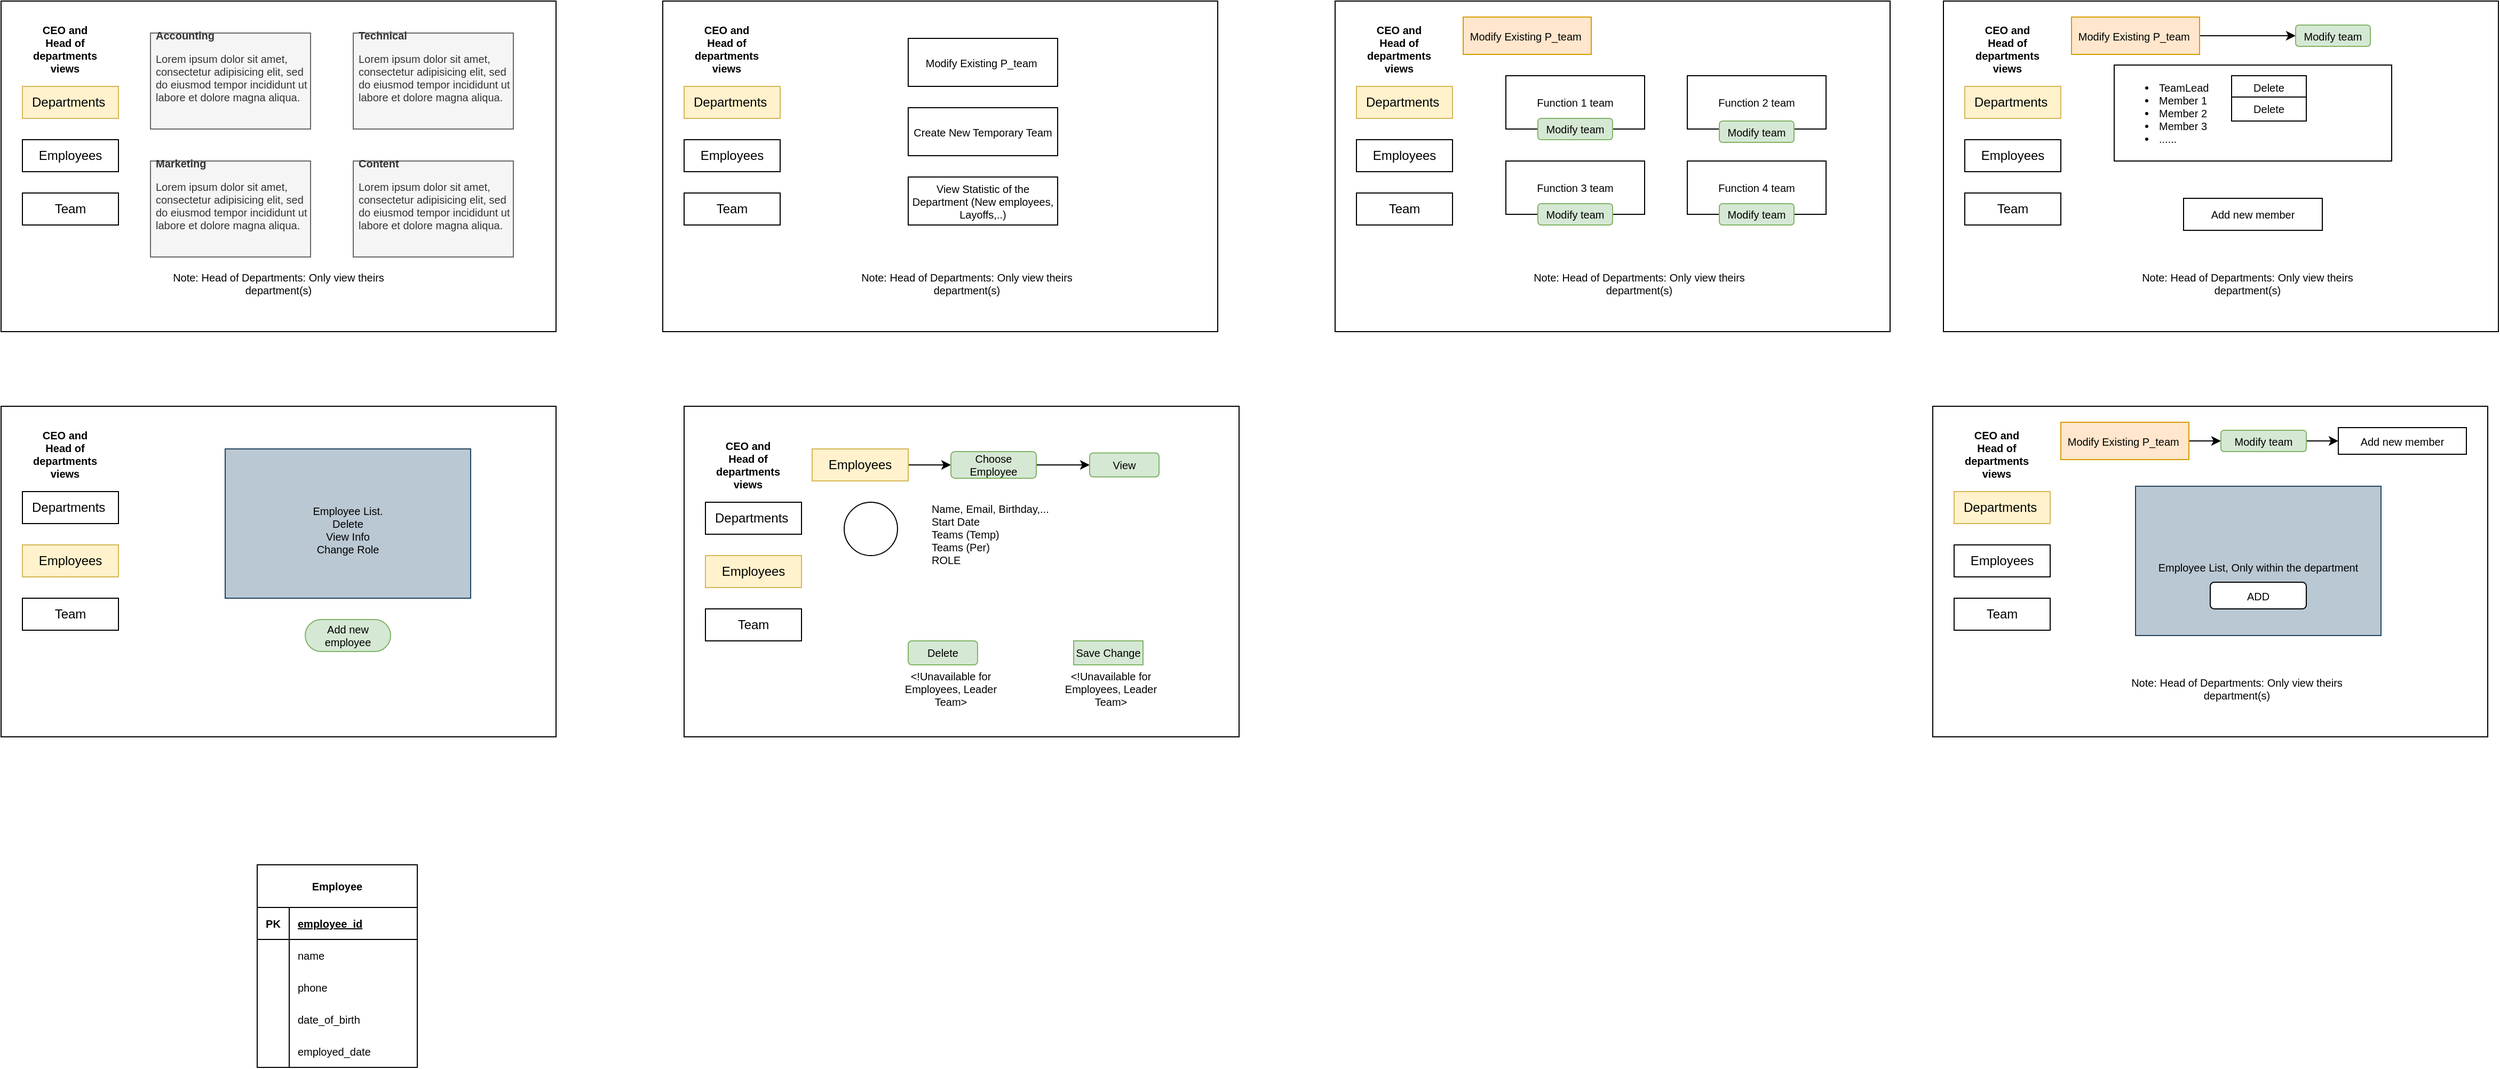 <mxfile version="20.6.2" type="device"><diagram id="Ak1KjV-SMVqokvXFToAe" name="Page-1"><mxGraphModel dx="1130" dy="603" grid="1" gridSize="10" guides="1" tooltips="1" connect="1" arrows="1" fold="1" page="1" pageScale="1" pageWidth="850" pageHeight="1100" math="0" shadow="0"><root><mxCell id="0"/><mxCell id="1" parent="0"/><mxCell id="A5VxJdo5_HstreWzbj7f-2" value="" style="rounded=0;whiteSpace=wrap;html=1;" vertex="1" parent="1"><mxGeometry x="260" y="160" width="520" height="310" as="geometry"/></mxCell><mxCell id="A5VxJdo5_HstreWzbj7f-3" value="Departments&amp;nbsp;" style="rounded=0;whiteSpace=wrap;html=1;fillColor=#fff2cc;strokeColor=#d6b656;" vertex="1" parent="1"><mxGeometry x="280" y="240" width="90" height="30" as="geometry"/></mxCell><mxCell id="A5VxJdo5_HstreWzbj7f-4" value="Employees" style="rounded=0;whiteSpace=wrap;html=1;" vertex="1" parent="1"><mxGeometry x="280" y="290" width="90" height="30" as="geometry"/></mxCell><mxCell id="A5VxJdo5_HstreWzbj7f-5" value="Team" style="rounded=0;whiteSpace=wrap;html=1;" vertex="1" parent="1"><mxGeometry x="280" y="340" width="90" height="30" as="geometry"/></mxCell><mxCell id="A5VxJdo5_HstreWzbj7f-22" value="&lt;h1 style=&quot;font-size: 10px;&quot;&gt;Accounting&lt;/h1&gt;&lt;p style=&quot;font-size: 10px;&quot;&gt;&lt;font style=&quot;font-size: 10px;&quot;&gt;Lorem ipsum dolor sit amet, consectetur adipisicing elit, sed do eiusmod tempor incididunt ut labore et dolore magna aliqua.&lt;/font&gt;&lt;/p&gt;" style="text;html=1;strokeColor=#666666;fillColor=#f5f5f5;spacing=5;spacingTop=-20;whiteSpace=wrap;overflow=hidden;rounded=0;fontColor=#333333;" vertex="1" parent="1"><mxGeometry x="400" y="190" width="150" height="90" as="geometry"/></mxCell><mxCell id="A5VxJdo5_HstreWzbj7f-23" value="&lt;h1 style=&quot;font-size: 10px;&quot;&gt;Technical&lt;/h1&gt;&lt;p style=&quot;font-size: 10px;&quot;&gt;&lt;font style=&quot;font-size: 10px;&quot;&gt;Lorem ipsum dolor sit amet, consectetur adipisicing elit, sed do eiusmod tempor incididunt ut labore et dolore magna aliqua.&lt;/font&gt;&lt;/p&gt;" style="text;html=1;strokeColor=#666666;fillColor=#f5f5f5;spacing=5;spacingTop=-20;whiteSpace=wrap;overflow=hidden;rounded=0;fontColor=#333333;" vertex="1" parent="1"><mxGeometry x="590" y="190" width="150" height="90" as="geometry"/></mxCell><mxCell id="A5VxJdo5_HstreWzbj7f-24" value="&lt;h1 style=&quot;font-size: 10px;&quot;&gt;Marketing&lt;/h1&gt;&lt;p style=&quot;font-size: 10px;&quot;&gt;&lt;font style=&quot;font-size: 10px;&quot;&gt;Lorem ipsum dolor sit amet, consectetur adipisicing elit, sed do eiusmod tempor incididunt ut labore et dolore magna aliqua.&lt;/font&gt;&lt;/p&gt;" style="text;html=1;strokeColor=#666666;fillColor=#f5f5f5;spacing=5;spacingTop=-20;whiteSpace=wrap;overflow=hidden;rounded=0;fontColor=#333333;" vertex="1" parent="1"><mxGeometry x="400" y="310" width="150" height="90" as="geometry"/></mxCell><mxCell id="A5VxJdo5_HstreWzbj7f-25" value="&lt;h1 style=&quot;font-size: 10px;&quot;&gt;&lt;font style=&quot;font-size: 10px;&quot;&gt;Content&lt;/font&gt;&lt;/h1&gt;&lt;p style=&quot;font-size: 10px;&quot;&gt;&lt;font style=&quot;font-size: 10px;&quot;&gt;Lorem ipsum dolor sit amet, consectetur adipisicing elit, sed do eiusmod tempor incididunt ut labore et dolore magna aliqua.&lt;/font&gt;&lt;/p&gt;" style="text;html=1;strokeColor=#666666;fillColor=#f5f5f5;spacing=5;spacingTop=-20;whiteSpace=wrap;overflow=hidden;rounded=0;fontColor=#333333;" vertex="1" parent="1"><mxGeometry x="590" y="310" width="150" height="90" as="geometry"/></mxCell><mxCell id="A5VxJdo5_HstreWzbj7f-26" value="&lt;b&gt;CEO and Head of departments views&lt;/b&gt;" style="text;html=1;strokeColor=none;fillColor=none;align=center;verticalAlign=middle;whiteSpace=wrap;rounded=0;fontSize=10;" vertex="1" parent="1"><mxGeometry x="290" y="190" width="60" height="30" as="geometry"/></mxCell><mxCell id="A5VxJdo5_HstreWzbj7f-27" value="Note: Head of Departments: Only view theirs department(s)" style="text;html=1;strokeColor=none;fillColor=none;align=center;verticalAlign=middle;whiteSpace=wrap;rounded=0;fontSize=10;" vertex="1" parent="1"><mxGeometry x="395" y="410" width="250" height="30" as="geometry"/></mxCell><mxCell id="A5VxJdo5_HstreWzbj7f-28" value="" style="rounded=0;whiteSpace=wrap;html=1;" vertex="1" parent="1"><mxGeometry x="880" y="160" width="520" height="310" as="geometry"/></mxCell><mxCell id="A5VxJdo5_HstreWzbj7f-29" value="Departments&amp;nbsp;" style="rounded=0;whiteSpace=wrap;html=1;fillColor=#fff2cc;strokeColor=#d6b656;" vertex="1" parent="1"><mxGeometry x="900" y="240" width="90" height="30" as="geometry"/></mxCell><mxCell id="A5VxJdo5_HstreWzbj7f-30" value="Employees" style="rounded=0;whiteSpace=wrap;html=1;" vertex="1" parent="1"><mxGeometry x="900" y="290" width="90" height="30" as="geometry"/></mxCell><mxCell id="A5VxJdo5_HstreWzbj7f-31" value="Team" style="rounded=0;whiteSpace=wrap;html=1;" vertex="1" parent="1"><mxGeometry x="900" y="340" width="90" height="30" as="geometry"/></mxCell><mxCell id="A5VxJdo5_HstreWzbj7f-36" value="&lt;b&gt;CEO and Head of departments views&lt;/b&gt;" style="text;html=1;strokeColor=none;fillColor=none;align=center;verticalAlign=middle;whiteSpace=wrap;rounded=0;fontSize=10;" vertex="1" parent="1"><mxGeometry x="910" y="190" width="60" height="30" as="geometry"/></mxCell><mxCell id="A5VxJdo5_HstreWzbj7f-37" value="Note: Head of Departments: Only view theirs department(s)" style="text;html=1;strokeColor=none;fillColor=none;align=center;verticalAlign=middle;whiteSpace=wrap;rounded=0;fontSize=10;" vertex="1" parent="1"><mxGeometry x="1040" y="410" width="250" height="30" as="geometry"/></mxCell><mxCell id="A5VxJdo5_HstreWzbj7f-38" value="Create New Temporary Team&lt;span style=&quot;color: rgba(0, 0, 0, 0); font-family: monospace; font-size: 0px; text-align: start;&quot;&gt;%3CmxGraphModel%3E%3Croot%3E%3CmxCell%20id%3D%220%22%2F%3E%3CmxCell%20id%3D%221%22%20parent%3D%220%22%2F%3E%3CmxCell%20id%3D%222%22%20value%3D%22%22%20style%3D%22rounded%3D0%3BwhiteSpace%3Dwrap%3Bhtml%3D1%3B%22%20vertex%3D%221%22%20parent%3D%221%22%3E%3CmxGeometry%20x%3D%22260%22%20y%3D%22160%22%20width%3D%22520%22%20height%3D%22310%22%20as%3D%22geometry%22%2F%3E%3C%2FmxCell%3E%3CmxCell%20id%3D%223%22%20value%3D%22Departments%26amp%3Bnbsp%3B%22%20style%3D%22rounded%3D0%3BwhiteSpace%3Dwrap%3Bhtml%3D1%3BfillColor%3D%23fff2cc%3BstrokeColor%3D%23d6b656%3B%22%20vertex%3D%221%22%20parent%3D%221%22%3E%3CmxGeometry%20x%3D%22280%22%20y%3D%22240%22%20width%3D%2290%22%20height%3D%2230%22%20as%3D%22geometry%22%2F%3E%3C%2FmxCell%3E%3CmxCell%20id%3D%224%22%20value%3D%22Employees%22%20style%3D%22rounded%3D0%3BwhiteSpace%3Dwrap%3Bhtml%3D1%3B%22%20vertex%3D%221%22%20parent%3D%221%22%3E%3CmxGeometry%20x%3D%22280%22%20y%3D%22290%22%20width%3D%2290%22%20height%3D%2230%22%20as%3D%22geometry%22%2F%3E%3C%2FmxCell%3E%3CmxCell%20id%3D%225%22%20value%3D%22Team%22%20style%3D%22rounded%3D0%3BwhiteSpace%3Dwrap%3Bhtml%3D1%3B%22%20vertex%3D%221%22%20parent%3D%221%22%3E%3CmxGeometry%20x%3D%22280%22%20y%3D%22340%22%20width%3D%2290%22%20height%3D%2230%22%20as%3D%22geometry%22%2F%3E%3C%2FmxCell%3E%3CmxCell%20id%3D%226%22%20value%3D%22%26lt%3Bh1%20style%3D%26quot%3Bfont-size%3A%2010px%3B%26quot%3B%26gt%3BAccounting%26lt%3B%2Fh1%26gt%3B%26lt%3Bp%20style%3D%26quot%3Bfont-size%3A%2010px%3B%26quot%3B%26gt%3B%26lt%3Bfont%20style%3D%26quot%3Bfont-size%3A%2010px%3B%26quot%3B%26gt%3BLorem%20ipsum%20dolor%20sit%20amet%2C%20consectetur%20adipisicing%20elit%2C%20sed%20do%20eiusmod%20tempor%20incididunt%20ut%20labore%20et%20dolore%20magna%20aliqua.%26lt%3B%2Ffont%26gt%3B%26lt%3B%2Fp%26gt%3B%22%20style%3D%22text%3Bhtml%3D1%3BstrokeColor%3D%23666666%3BfillColor%3D%23f5f5f5%3Bspacing%3D5%3BspacingTop%3D-20%3BwhiteSpace%3Dwrap%3Boverflow%3Dhidden%3Brounded%3D0%3BfontColor%3D%23333333%3B%22%20vertex%3D%221%22%20parent%3D%221%22%3E%3CmxGeometry%20x%3D%22400%22%20y%3D%22190%22%20width%3D%22150%22%20height%3D%2290%22%20as%3D%22geometry%22%2F%3E%3C%2FmxCell%3E%3CmxCell%20id%3D%227%22%20value%3D%22%26lt%3Bh1%20style%3D%26quot%3Bfont-size%3A%2010px%3B%26quot%3B%26gt%3BTechnical%26lt%3B%2Fh1%26gt%3B%26lt%3Bp%20style%3D%26quot%3Bfont-size%3A%2010px%3B%26quot%3B%26gt%3B%26lt%3Bfont%20style%3D%26quot%3Bfont-size%3A%2010px%3B%26quot%3B%26gt%3BLorem%20ipsum%20dolor%20sit%20amet%2C%20consectetur%20adipisicing%20elit%2C%20sed%20do%20eiusmod%20tempor%20incididunt%20ut%20labore%20et%20dolore%20magna%20aliqua.%26lt%3B%2Ffont%26gt%3B%26lt%3B%2Fp%26gt%3B%22%20style%3D%22text%3Bhtml%3D1%3BstrokeColor%3D%23666666%3BfillColor%3D%23f5f5f5%3Bspacing%3D5%3BspacingTop%3D-20%3BwhiteSpace%3Dwrap%3Boverflow%3Dhidden%3Brounded%3D0%3BfontColor%3D%23333333%3B%22%20vertex%3D%221%22%20parent%3D%221%22%3E%3CmxGeometry%20x%3D%22590%22%20y%3D%22190%22%20width%3D%22150%22%20height%3D%2290%22%20as%3D%22geometry%22%2F%3E%3C%2FmxCell%3E%3CmxCell%20id%3D%228%22%20value%3D%22%26lt%3Bh1%20style%3D%26quot%3Bfont-size%3A%2010px%3B%26quot%3B%26gt%3BMarketing%26lt%3B%2Fh1%26gt%3B%26lt%3Bp%20style%3D%26quot%3Bfont-size%3A%2010px%3B%26quot%3B%26gt%3B%26lt%3Bfont%20style%3D%26quot%3Bfont-size%3A%2010px%3B%26quot%3B%26gt%3BLorem%20ipsum%20dolor%20sit%20amet%2C%20consectetur%20adipisicing%20elit%2C%20sed%20do%20eiusmod%20tempor%20incididunt%20ut%20labore%20et%20dolore%20magna%20aliqua.%26lt%3B%2Ffont%26gt%3B%26lt%3B%2Fp%26gt%3B%22%20style%3D%22text%3Bhtml%3D1%3BstrokeColor%3D%23666666%3BfillColor%3D%23f5f5f5%3Bspacing%3D5%3BspacingTop%3D-20%3BwhiteSpace%3Dwrap%3Boverflow%3Dhidden%3Brounded%3D0%3BfontColor%3D%23333333%3B%22%20vertex%3D%221%22%20parent%3D%221%22%3E%3CmxGeometry%20x%3D%22400%22%20y%3D%22310%22%20width%3D%22150%22%20height%3D%2290%22%20as%3D%22geometry%22%2F%3E%3C%2FmxCell%3E%3CmxCell%20id%3D%229%22%20value%3D%22%26lt%3Bh1%20style%3D%26quot%3Bfont-size%3A%2010px%3B%26quot%3B%26gt%3B%26lt%3Bfont%20style%3D%26quot%3Bfont-size%3A%2010px%3B%26quot%3B%26gt%3BContent%26lt%3B%2Ffont%26gt%3B%26lt%3B%2Fh1%26gt%3B%26lt%3Bp%20style%3D%26quot%3Bfont-size%3A%2010px%3B%26quot%3B%26gt%3B%26lt%3Bfont%20style%3D%26quot%3Bfont-size%3A%2010px%3B%26quot%3B%26gt%3BLorem%20ipsum%20dolor%20sit%20amet%2C%20consectetur%20adipisicing%20elit%2C%20sed%20do%20eiusmod%20tempor%20incididunt%20ut%20labore%20et%20dolore%20magna%20aliqua.%26lt%3B%2Ffont%26gt%3B%26lt%3B%2Fp%26gt%3B%22%20style%3D%22text%3Bhtml%3D1%3BstrokeColor%3D%23666666%3BfillColor%3D%23f5f5f5%3Bspacing%3D5%3BspacingTop%3D-20%3BwhiteSpace%3Dwrap%3Boverflow%3Dhidden%3Brounded%3D0%3BfontColor%3D%23333333%3B%22%20vertex%3D%221%22%20parent%3D%221%22%3E%3CmxGeometry%20x%3D%22590%22%20y%3D%22310%22%20width%3D%22150%22%20height%3D%2290%22%20as%3D%22geometry%22%2F%3E%3C%2FmxCell%3E%3CmxCell%20id%3D%2210%22%20value%3D%22%26lt%3Bb%26gt%3BCEO%20and%20Head%20of%20departments%20views%26lt%3B%2Fb%26gt%3B%22%20style%3D%22text%3Bhtml%3D1%3BstrokeColor%3Dnone%3BfillColor%3Dnone%3Balign%3Dcenter%3BverticalAlign%3Dmiddle%3BwhiteSpace%3Dwrap%3Brounded%3D0%3BfontSize%3D10%3B%22%20vertex%3D%221%22%20parent%3D%221%22%3E%3CmxGeometry%20x%3D%22290%22%20y%3D%22190%22%20width%3D%2260%22%20height%3D%2230%22%20as%3D%22geometry%22%2F%3E%3C%2FmxCell%3E%3CmxCell%20id%3D%2211%22%20value%3D%22Note%3A%20Head%20of%20Departments%3A%20Only%20view%20theirs%20department(s)%22%20style%3D%22text%3Bhtml%3D1%3BstrokeColor%3Dnone%3BfillColor%3Dnone%3Balign%3Dcenter%3BverticalAlign%3Dmiddle%3BwhiteSpace%3Dwrap%3Brounded%3D0%3BfontSize%3D10%3B%22%20vertex%3D%221%22%20parent%3D%221%22%3E%3CmxGeometry%20x%3D%22395%22%20y%3D%22410%22%20width%3D%22250%22%20height%3D%2230%22%20as%3D%22geometry%22%2F%3E%3C%2FmxCell%3E%3C%2Froot%3E%3C%2FmxGraphModel%3E&lt;/span&gt;" style="rounded=0;whiteSpace=wrap;html=1;fontSize=10;" vertex="1" parent="1"><mxGeometry x="1110" y="260" width="140" height="45" as="geometry"/></mxCell><mxCell id="A5VxJdo5_HstreWzbj7f-39" value="View Statistic of the Department (New employees, Layoffs,..)" style="rounded=0;whiteSpace=wrap;html=1;fontSize=10;" vertex="1" parent="1"><mxGeometry x="1110" y="325" width="140" height="45" as="geometry"/></mxCell><mxCell id="A5VxJdo5_HstreWzbj7f-40" value="Modify Existing P_team&amp;nbsp;" style="rounded=0;whiteSpace=wrap;html=1;fontSize=10;" vertex="1" parent="1"><mxGeometry x="1110" y="195" width="140" height="45" as="geometry"/></mxCell><mxCell id="A5VxJdo5_HstreWzbj7f-41" value="" style="rounded=0;whiteSpace=wrap;html=1;" vertex="1" parent="1"><mxGeometry x="1510" y="160" width="520" height="310" as="geometry"/></mxCell><mxCell id="A5VxJdo5_HstreWzbj7f-42" value="Departments&amp;nbsp;" style="rounded=0;whiteSpace=wrap;html=1;fillColor=#fff2cc;strokeColor=#d6b656;" vertex="1" parent="1"><mxGeometry x="1530" y="240" width="90" height="30" as="geometry"/></mxCell><mxCell id="A5VxJdo5_HstreWzbj7f-43" value="Employees" style="rounded=0;whiteSpace=wrap;html=1;" vertex="1" parent="1"><mxGeometry x="1530" y="290" width="90" height="30" as="geometry"/></mxCell><mxCell id="A5VxJdo5_HstreWzbj7f-44" value="Team" style="rounded=0;whiteSpace=wrap;html=1;" vertex="1" parent="1"><mxGeometry x="1530" y="340" width="90" height="30" as="geometry"/></mxCell><mxCell id="A5VxJdo5_HstreWzbj7f-45" value="&lt;b&gt;CEO and Head of departments views&lt;/b&gt;" style="text;html=1;strokeColor=none;fillColor=none;align=center;verticalAlign=middle;whiteSpace=wrap;rounded=0;fontSize=10;" vertex="1" parent="1"><mxGeometry x="1540" y="190" width="60" height="30" as="geometry"/></mxCell><mxCell id="A5VxJdo5_HstreWzbj7f-46" value="Note: Head of Departments: Only view theirs department(s)" style="text;html=1;strokeColor=none;fillColor=none;align=center;verticalAlign=middle;whiteSpace=wrap;rounded=0;fontSize=10;" vertex="1" parent="1"><mxGeometry x="1670" y="410" width="250" height="30" as="geometry"/></mxCell><mxCell id="A5VxJdo5_HstreWzbj7f-49" value="Modify Existing P_team&amp;nbsp;" style="rounded=0;whiteSpace=wrap;html=1;fontSize=10;fillColor=#ffe6cc;strokeColor=#d79b00;" vertex="1" parent="1"><mxGeometry x="1630" y="175" width="120" height="35" as="geometry"/></mxCell><mxCell id="A5VxJdo5_HstreWzbj7f-50" value="Function 1 team&lt;span style=&quot;color: rgba(0, 0, 0, 0); font-family: monospace; font-size: 0px; text-align: start;&quot;&gt;%3CmxGraphModel%3E%3Croot%3E%3CmxCell%20id%3D%220%22%2F%3E%3CmxCell%20id%3D%221%22%20parent%3D%220%22%2F%3E%3CmxCell%20id%3D%222%22%20value%3D%22%22%20style%3D%22rounded%3D0%3BwhiteSpace%3Dwrap%3Bhtml%3D1%3B%22%20vertex%3D%221%22%20parent%3D%221%22%3E%3CmxGeometry%20x%3D%22880%22%20y%3D%22160%22%20width%3D%22520%22%20height%3D%22310%22%20as%3D%22geometry%22%2F%3E%3C%2FmxCell%3E%3CmxCell%20id%3D%223%22%20value%3D%22Departments%26amp%3Bnbsp%3B%22%20style%3D%22rounded%3D0%3BwhiteSpace%3Dwrap%3Bhtml%3D1%3BfillColor%3D%23fff2cc%3BstrokeColor%3D%23d6b656%3B%22%20vertex%3D%221%22%20parent%3D%221%22%3E%3CmxGeometry%20x%3D%22900%22%20y%3D%22240%22%20width%3D%2290%22%20height%3D%2230%22%20as%3D%22geometry%22%2F%3E%3C%2FmxCell%3E%3CmxCell%20id%3D%224%22%20value%3D%22Employees%22%20style%3D%22rounded%3D0%3BwhiteSpace%3Dwrap%3Bhtml%3D1%3B%22%20vertex%3D%221%22%20parent%3D%221%22%3E%3CmxGeometry%20x%3D%22900%22%20y%3D%22290%22%20width%3D%2290%22%20height%3D%2230%22%20as%3D%22geometry%22%2F%3E%3C%2FmxCell%3E%3CmxCell%20id%3D%225%22%20value%3D%22Team%22%20style%3D%22rounded%3D0%3BwhiteSpace%3Dwrap%3Bhtml%3D1%3B%22%20vertex%3D%221%22%20parent%3D%221%22%3E%3CmxGeometry%20x%3D%22900%22%20y%3D%22340%22%20width%3D%2290%22%20height%3D%2230%22%20as%3D%22geometry%22%2F%3E%3C%2FmxCell%3E%3CmxCell%20id%3D%226%22%20value%3D%22%26lt%3Bb%26gt%3BCEO%20and%20Head%20of%20departments%20views%26lt%3B%2Fb%26gt%3B%22%20style%3D%22text%3Bhtml%3D1%3BstrokeColor%3Dnone%3BfillColor%3Dnone%3Balign%3Dcenter%3BverticalAlign%3Dmiddle%3BwhiteSpace%3Dwrap%3Brounded%3D0%3BfontSize%3D10%3B%22%20vertex%3D%221%22%20parent%3D%221%22%3E%3CmxGeometry%20x%3D%22910%22%20y%3D%22190%22%20width%3D%2260%22%20height%3D%2230%22%20as%3D%22geometry%22%2F%3E%3C%2FmxCell%3E%3CmxCell%20id%3D%227%22%20value%3D%22Note%3A%20Head%20of%20Departments%3A%20Only%20view%20theirs%20department(s)%22%20style%3D%22text%3Bhtml%3D1%3BstrokeColor%3Dnone%3BfillColor%3Dnone%3Balign%3Dcenter%3BverticalAlign%3Dmiddle%3BwhiteSpace%3Dwrap%3Brounded%3D0%3BfontSize%3D10%3B%22%20vertex%3D%221%22%20parent%3D%221%22%3E%3CmxGeometry%20x%3D%221040%22%20y%3D%22410%22%20width%3D%22250%22%20height%3D%2230%22%20as%3D%22geometry%22%2F%3E%3C%2FmxCell%3E%3CmxCell%20id%3D%228%22%20value%3D%22Create%20New%20Temporary%20Team%26lt%3Bspan%20style%3D%26quot%3Bcolor%3A%20rgba(0%2C%200%2C%200%2C%200)%3B%20font-family%3A%20monospace%3B%20font-size%3A%200px%3B%20text-align%3A%20start%3B%26quot%3B%26gt%3B%253CmxGraphModel%253E%253Croot%253E%253CmxCell%2520id%253D%25220%2522%252F%253E%253CmxCell%2520id%253D%25221%2522%2520parent%253D%25220%2522%252F%253E%253CmxCell%2520id%253D%25222%2522%2520value%253D%2522%2522%2520style%253D%2522rounded%253D0%253BwhiteSpace%253Dwrap%253Bhtml%253D1%253B%2522%2520vertex%253D%25221%2522%2520parent%253D%25221%2522%253E%253CmxGeometry%2520x%253D%2522260%2522%2520y%253D%2522160%2522%2520width%253D%2522520%2522%2520height%253D%2522310%2522%2520as%253D%2522geometry%2522%252F%253E%253C%252FmxCell%253E%253CmxCell%2520id%253D%25223%2522%2520value%253D%2522Departments%2526amp%253Bnbsp%253B%2522%2520style%253D%2522rounded%253D0%253BwhiteSpace%253Dwrap%253Bhtml%253D1%253BfillColor%253D%2523fff2cc%253BstrokeColor%253D%2523d6b656%253B%2522%2520vertex%253D%25221%2522%2520parent%253D%25221%2522%253E%253CmxGeometry%2520x%253D%2522280%2522%2520y%253D%2522240%2522%2520width%253D%252290%2522%2520height%253D%252230%2522%2520as%253D%2522geometry%2522%252F%253E%253C%252FmxCell%253E%253CmxCell%2520id%253D%25224%2522%2520value%253D%2522Employees%2522%2520style%253D%2522rounded%253D0%253BwhiteSpace%253Dwrap%253Bhtml%253D1%253B%2522%2520vertex%253D%25221%2522%2520parent%253D%25221%2522%253E%253CmxGeometry%2520x%253D%2522280%2522%2520y%253D%2522290%2522%2520width%253D%252290%2522%2520height%253D%252230%2522%2520as%253D%2522geometry%2522%252F%253E%253C%252FmxCell%253E%253CmxCell%2520id%253D%25225%2522%2520value%253D%2522Team%2522%2520style%253D%2522rounded%253D0%253BwhiteSpace%253Dwrap%253Bhtml%253D1%253B%2522%2520vertex%253D%25221%2522%2520parent%253D%25221%2522%253E%253CmxGeometry%2520x%253D%2522280%2522%2520y%253D%2522340%2522%2520width%253D%252290%2522%2520height%253D%252230%2522%2520as%253D%2522geometry%2522%252F%253E%253C%252FmxCell%253E%253CmxCell%2520id%253D%25226%2522%2520value%253D%2522%2526lt%253Bh1%2520style%253D%2526quot%253Bfont-size%253A%252010px%253B%2526quot%253B%2526gt%253BAccounting%2526lt%253B%252Fh1%2526gt%253B%2526lt%253Bp%2520style%253D%2526quot%253Bfont-size%253A%252010px%253B%2526quot%253B%2526gt%253B%2526lt%253Bfont%2520style%253D%2526quot%253Bfont-size%253A%252010px%253B%2526quot%253B%2526gt%253BLorem%2520ipsum%2520dolor%2520sit%2520amet%252C%2520consectetur%2520adipisicing%2520elit%252C%2520sed%2520do%2520eiusmod%2520tempor%2520incididunt%2520ut%2520labore%2520et%2520dolore%2520magna%2520aliqua.%2526lt%253B%252Ffont%2526gt%253B%2526lt%253B%252Fp%2526gt%253B%2522%2520style%253D%2522text%253Bhtml%253D1%253BstrokeColor%253D%2523666666%253BfillColor%253D%2523f5f5f5%253Bspacing%253D5%253BspacingTop%253D-20%253BwhiteSpace%253Dwrap%253Boverflow%253Dhidden%253Brounded%253D0%253BfontColor%253D%2523333333%253B%2522%2520vertex%253D%25221%2522%2520parent%253D%25221%2522%253E%253CmxGeometry%2520x%253D%2522400%2522%2520y%253D%2522190%2522%2520width%253D%2522150%2522%2520height%253D%252290%2522%2520as%253D%2522geometry%2522%252F%253E%253C%252FmxCell%253E%253CmxCell%2520id%253D%25227%2522%2520value%253D%2522%2526lt%253Bh1%2520style%253D%2526quot%253Bfont-size%253A%252010px%253B%2526quot%253B%2526gt%253BTechnical%2526lt%253B%252Fh1%2526gt%253B%2526lt%253Bp%2520style%253D%2526quot%253Bfont-size%253A%252010px%253B%2526quot%253B%2526gt%253B%2526lt%253Bfont%2520style%253D%2526quot%253Bfont-size%253A%252010px%253B%2526quot%253B%2526gt%253BLorem%2520ipsum%2520dolor%2520sit%2520amet%252C%2520consectetur%2520adipisicing%2520elit%252C%2520sed%2520do%2520eiusmod%2520tempor%2520incididunt%2520ut%2520labore%2520et%2520dolore%2520magna%2520aliqua.%2526lt%253B%252Ffont%2526gt%253B%2526lt%253B%252Fp%2526gt%253B%2522%2520style%253D%2522text%253Bhtml%253D1%253BstrokeColor%253D%2523666666%253BfillColor%253D%2523f5f5f5%253Bspacing%253D5%253BspacingTop%253D-20%253BwhiteSpace%253Dwrap%253Boverflow%253Dhidden%253Brounded%253D0%253BfontColor%253D%2523333333%253B%2522%2520vertex%253D%25221%2522%2520parent%253D%25221%2522%253E%253CmxGeometry%2520x%253D%2522590%2522%2520y%253D%2522190%2522%2520width%253D%2522150%2522%2520height%253D%252290%2522%2520as%253D%2522geometry%2522%252F%253E%253C%252FmxCell%253E%253CmxCell%2520id%253D%25228%2522%2520value%253D%2522%2526lt%253Bh1%2520style%253D%2526quot%253Bfont-size%253A%252010px%253B%2526quot%253B%2526gt%253BMarketing%2526lt%253B%252Fh1%2526gt%253B%2526lt%253Bp%2520style%253D%2526quot%253Bfont-size%253A%252010px%253B%2526quot%253B%2526gt%253B%2526lt%253Bfont%2520style%253D%2526quot%253Bfont-size%253A%252010px%253B%2526quot%253B%2526gt%253BLorem%2520ipsum%2520dolor%2520sit%2520amet%252C%2520consectetur%2520adipisicing%2520elit%252C%2520sed%2520do%2520eiusmod%2520tempor%2520incididunt%2520ut%2520labore%2520et%2520dolore%2520magna%2520aliqua.%2526lt%253B%252Ffont%2526gt%253B%2526lt%253B%252Fp%2526gt%253B%2522%2520style%253D%2522text%253Bhtml%253D1%253BstrokeColor%253D%2523666666%253BfillColor%253D%2523f5f5f5%253Bspacing%253D5%253BspacingTop%253D-20%253BwhiteSpace%253Dwrap%253Boverflow%253Dhidden%253Brounded%253D0%253BfontColor%253D%2523333333%253B%2522%2520vertex%253D%25221%2522%2520parent%253D%25221%2522%253E%253CmxGeometry%2520x%253D%2522400%2522%2520y%253D%2522310%2522%2520width%253D%2522150%2522%2520height%253D%252290%2522%2520as%253D%2522geometry%2522%252F%253E%253C%252FmxCell%253E%253CmxCell%2520id%253D%25229%2522%2520value%253D%2522%2526lt%253Bh1%2520style%253D%2526quot%253Bfont-size%253A%252010px%253B%2526quot%253B%2526gt%253B%2526lt%253Bfont%2520style%253D%2526quot%253Bfont-size%253A%252010px%253B%2526quot%253B%2526gt%253BContent%2526lt%253B%252Ffont%2526gt%253B%2526lt%253B%252Fh1%2526gt%253B%2526lt%253Bp%2520style%253D%2526quot%253Bfont-size%253A%252010px%253B%2526quot%253B%2526gt%253B%2526lt%253Bfont%2520style%253D%2526quot%253Bfont-size%253A%252010px%253B%2526quot%253B%2526gt%253BLorem%2520ipsum%2520dolor%2520sit%2520amet%252C%2520consectetur%2520adipisicing%2520elit%252C%2520sed%2520do%2520eiusmod%2520tempor%2520incididunt%2520ut%2520labore%2520et%2520dolore%2520magna%2520aliqua.%2526lt%253B%252Ffont%2526gt%253B%2526lt%253B%252Fp%2526gt%253B%2522%2520style%253D%2522text%253Bhtml%253D1%253BstrokeColor%253D%2523666666%253BfillColor%253D%2523f5f5f5%253Bspacing%253D5%253BspacingTop%253D-20%253BwhiteSpace%253Dwrap%253Boverflow%253Dhidden%253Brounded%253D0%253BfontColor%253D%2523333333%253B%2522%2520vertex%253D%25221%2522%2520parent%253D%25221%2522%253E%253CmxGeometry%2520x%253D%2522590%2522%2520y%253D%2522310%2522%2520width%253D%2522150%2522%2520height%253D%252290%2522%2520as%253D%2522geometry%2522%252F%253E%253C%252FmxCell%253E%253CmxCell%2520id%253D%252210%2522%2520value%253D%2522%2526lt%253Bb%2526gt%253BCEO%2520and%2520Head%2520of%2520departments%2520views%2526lt%253B%252Fb%2526gt%253B%2522%2520style%253D%2522text%253Bhtml%253D1%253BstrokeColor%253Dnone%253BfillColor%253Dnone%253Balign%253Dcenter%253BverticalAlign%253Dmiddle%253BwhiteSpace%253Dwrap%253Brounded%253D0%253BfontSize%253D10%253B%2522%2520vertex%253D%25221%2522%2520parent%253D%25221%2522%253E%253CmxGeometry%2520x%253D%2522290%2522%2520y%253D%2522190%2522%2520width%253D%252260%2522%2520height%253D%252230%2522%2520as%253D%2522geometry%2522%252F%253E%253C%252FmxCell%253E%253CmxCell%2520id%253D%252211%2522%2520value%253D%2522Note%253A%2520Head%2520of%2520Departments%253A%2520Only%2520view%2520theirs%2520department(s)%2522%2520style%253D%2522text%253Bhtml%253D1%253BstrokeColor%253Dnone%253BfillColor%253Dnone%253Balign%253Dcenter%253BverticalAlign%253Dmiddle%253BwhiteSpace%253Dwrap%253Brounded%253D0%253BfontSize%253D10%253B%2522%2520vertex%253D%25221%2522%2520parent%253D%25221%2522%253E%253CmxGeometry%2520x%253D%2522395%2522%2520y%253D%2522410%2522%2520width%253D%2522250%2522%2520height%253D%252230%2522%2520as%253D%2522geometry%2522%252F%253E%253C%252FmxCell%253E%253C%252Froot%253E%253C%252FmxGraphModel%253E%26lt%3B%2Fspan%26gt%3B%22%20style%3D%22rounded%3D0%3BwhiteSpace%3Dwrap%3Bhtml%3D1%3BfontSize%3D10%3B%22%20vertex%3D%221%22%20parent%3D%221%22%3E%3CmxGeometry%20x%3D%221110%22%20y%3D%22250%22%20width%3D%22140%22%20height%3D%2245%22%20as%3D%22geometry%22%2F%3E%3C%2FmxCell%3E%3CmxCell%20id%3D%229%22%20value%3D%22View%20Statistic%20of%20the%20Department%20(New%20employees%2C%20Layoffs%2C..)%22%20style%3D%22rounded%3D0%3BwhiteSpace%3Dwrap%3Bhtml%3D1%3BfontSize%3D10%3B%22%20vertex%3D%221%22%20parent%3D%221%22%3E%3CmxGeometry%20x%3D%221110%22%20y%3D%22325%22%20width%3D%22140%22%20height%3D%2245%22%20as%3D%22geometry%22%2F%3E%3C%2FmxCell%3E%3CmxCell%20id%3D%2210%22%20value%3D%22Modify%20Existing%20P_team%26amp%3Bnbsp%3B%22%20style%3D%22rounded%3D0%3BwhiteSpace%3Dwrap%3Bhtml%3D1%3BfontSize%3D10%3B%22%20vertex%3D%221%22%20parent%3D%221%22%3E%3CmxGeometry%20x%3D%221110%22%20y%3D%22195%22%20width%3D%22140%22%20height%3D%2245%22%20as%3D%22geometry%22%2F%3E%3C%2FmxCell%3E%3C%2Froot%3E%3C%2FmxGraphModel%3E&lt;/span&gt;" style="rounded=0;whiteSpace=wrap;html=1;fontSize=10;" vertex="1" parent="1"><mxGeometry x="1670" y="230" width="130" height="50" as="geometry"/></mxCell><mxCell id="A5VxJdo5_HstreWzbj7f-51" value="Function 2 team&lt;span style=&quot;color: rgba(0, 0, 0, 0); font-family: monospace; font-size: 0px; text-align: start;&quot;&gt;%3CmxGraphModel%3E%3Croot%3E%3CmxCell%20id%3D%220%22%2F%3E%3CmxCell%20id%3D%221%22%20parent%3D%220%22%2F%3E%3CmxCell%20id%3D%222%22%20value%3D%22%22%20style%3D%22rounded%3D0%3BwhiteSpace%3Dwrap%3Bhtml%3D1%3B%22%20vertex%3D%221%22%20parent%3D%221%22%3E%3CmxGeometry%20x%3D%22880%22%20y%3D%22160%22%20width%3D%22520%22%20height%3D%22310%22%20as%3D%22geometry%22%2F%3E%3C%2FmxCell%3E%3CmxCell%20id%3D%223%22%20value%3D%22Departments%26amp%3Bnbsp%3B%22%20style%3D%22rounded%3D0%3BwhiteSpace%3Dwrap%3Bhtml%3D1%3BfillColor%3D%23fff2cc%3BstrokeColor%3D%23d6b656%3B%22%20vertex%3D%221%22%20parent%3D%221%22%3E%3CmxGeometry%20x%3D%22900%22%20y%3D%22240%22%20width%3D%2290%22%20height%3D%2230%22%20as%3D%22geometry%22%2F%3E%3C%2FmxCell%3E%3CmxCell%20id%3D%224%22%20value%3D%22Employees%22%20style%3D%22rounded%3D0%3BwhiteSpace%3Dwrap%3Bhtml%3D1%3B%22%20vertex%3D%221%22%20parent%3D%221%22%3E%3CmxGeometry%20x%3D%22900%22%20y%3D%22290%22%20width%3D%2290%22%20height%3D%2230%22%20as%3D%22geometry%22%2F%3E%3C%2FmxCell%3E%3CmxCell%20id%3D%225%22%20value%3D%22Team%22%20style%3D%22rounded%3D0%3BwhiteSpace%3Dwrap%3Bhtml%3D1%3B%22%20vertex%3D%221%22%20parent%3D%221%22%3E%3CmxGeometry%20x%3D%22900%22%20y%3D%22340%22%20width%3D%2290%22%20height%3D%2230%22%20as%3D%22geometry%22%2F%3E%3C%2FmxCell%3E%3CmxCell%20id%3D%226%22%20value%3D%22%26lt%3Bb%26gt%3BCEO%20and%20Head%20of%20departments%20views%26lt%3B%2Fb%26gt%3B%22%20style%3D%22text%3Bhtml%3D1%3BstrokeColor%3Dnone%3BfillColor%3Dnone%3Balign%3Dcenter%3BverticalAlign%3Dmiddle%3BwhiteSpace%3Dwrap%3Brounded%3D0%3BfontSize%3D10%3B%22%20vertex%3D%221%22%20parent%3D%221%22%3E%3CmxGeometry%20x%3D%22910%22%20y%3D%22190%22%20width%3D%2260%22%20height%3D%2230%22%20as%3D%22geometry%22%2F%3E%3C%2FmxCell%3E%3CmxCell%20id%3D%227%22%20value%3D%22Note%3A%20Head%20of%20Departments%3A%20Only%20view%20theirs%20department(s)%22%20style%3D%22text%3Bhtml%3D1%3BstrokeColor%3Dnone%3BfillColor%3Dnone%3Balign%3Dcenter%3BverticalAlign%3Dmiddle%3BwhiteSpace%3Dwrap%3Brounded%3D0%3BfontSize%3D10%3B%22%20vertex%3D%221%22%20parent%3D%221%22%3E%3CmxGeometry%20x%3D%221040%22%20y%3D%22410%22%20width%3D%22250%22%20height%3D%2230%22%20as%3D%22geometry%22%2F%3E%3C%2FmxCell%3E%3CmxCell%20id%3D%228%22%20value%3D%22Create%20New%20Temporary%20Team%26lt%3Bspan%20style%3D%26quot%3Bcolor%3A%20rgba(0%2C%200%2C%200%2C%200)%3B%20font-family%3A%20monospace%3B%20font-size%3A%200px%3B%20text-align%3A%20start%3B%26quot%3B%26gt%3B%253CmxGraphModel%253E%253Croot%253E%253CmxCell%2520id%253D%25220%2522%252F%253E%253CmxCell%2520id%253D%25221%2522%2520parent%253D%25220%2522%252F%253E%253CmxCell%2520id%253D%25222%2522%2520value%253D%2522%2522%2520style%253D%2522rounded%253D0%253BwhiteSpace%253Dwrap%253Bhtml%253D1%253B%2522%2520vertex%253D%25221%2522%2520parent%253D%25221%2522%253E%253CmxGeometry%2520x%253D%2522260%2522%2520y%253D%2522160%2522%2520width%253D%2522520%2522%2520height%253D%2522310%2522%2520as%253D%2522geometry%2522%252F%253E%253C%252FmxCell%253E%253CmxCell%2520id%253D%25223%2522%2520value%253D%2522Departments%2526amp%253Bnbsp%253B%2522%2520style%253D%2522rounded%253D0%253BwhiteSpace%253Dwrap%253Bhtml%253D1%253BfillColor%253D%2523fff2cc%253BstrokeColor%253D%2523d6b656%253B%2522%2520vertex%253D%25221%2522%2520parent%253D%25221%2522%253E%253CmxGeometry%2520x%253D%2522280%2522%2520y%253D%2522240%2522%2520width%253D%252290%2522%2520height%253D%252230%2522%2520as%253D%2522geometry%2522%252F%253E%253C%252FmxCell%253E%253CmxCell%2520id%253D%25224%2522%2520value%253D%2522Employees%2522%2520style%253D%2522rounded%253D0%253BwhiteSpace%253Dwrap%253Bhtml%253D1%253B%2522%2520vertex%253D%25221%2522%2520parent%253D%25221%2522%253E%253CmxGeometry%2520x%253D%2522280%2522%2520y%253D%2522290%2522%2520width%253D%252290%2522%2520height%253D%252230%2522%2520as%253D%2522geometry%2522%252F%253E%253C%252FmxCell%253E%253CmxCell%2520id%253D%25225%2522%2520value%253D%2522Team%2522%2520style%253D%2522rounded%253D0%253BwhiteSpace%253Dwrap%253Bhtml%253D1%253B%2522%2520vertex%253D%25221%2522%2520parent%253D%25221%2522%253E%253CmxGeometry%2520x%253D%2522280%2522%2520y%253D%2522340%2522%2520width%253D%252290%2522%2520height%253D%252230%2522%2520as%253D%2522geometry%2522%252F%253E%253C%252FmxCell%253E%253CmxCell%2520id%253D%25226%2522%2520value%253D%2522%2526lt%253Bh1%2520style%253D%2526quot%253Bfont-size%253A%252010px%253B%2526quot%253B%2526gt%253BAccounting%2526lt%253B%252Fh1%2526gt%253B%2526lt%253Bp%2520style%253D%2526quot%253Bfont-size%253A%252010px%253B%2526quot%253B%2526gt%253B%2526lt%253Bfont%2520style%253D%2526quot%253Bfont-size%253A%252010px%253B%2526quot%253B%2526gt%253BLorem%2520ipsum%2520dolor%2520sit%2520amet%252C%2520consectetur%2520adipisicing%2520elit%252C%2520sed%2520do%2520eiusmod%2520tempor%2520incididunt%2520ut%2520labore%2520et%2520dolore%2520magna%2520aliqua.%2526lt%253B%252Ffont%2526gt%253B%2526lt%253B%252Fp%2526gt%253B%2522%2520style%253D%2522text%253Bhtml%253D1%253BstrokeColor%253D%2523666666%253BfillColor%253D%2523f5f5f5%253Bspacing%253D5%253BspacingTop%253D-20%253BwhiteSpace%253Dwrap%253Boverflow%253Dhidden%253Brounded%253D0%253BfontColor%253D%2523333333%253B%2522%2520vertex%253D%25221%2522%2520parent%253D%25221%2522%253E%253CmxGeometry%2520x%253D%2522400%2522%2520y%253D%2522190%2522%2520width%253D%2522150%2522%2520height%253D%252290%2522%2520as%253D%2522geometry%2522%252F%253E%253C%252FmxCell%253E%253CmxCell%2520id%253D%25227%2522%2520value%253D%2522%2526lt%253Bh1%2520style%253D%2526quot%253Bfont-size%253A%252010px%253B%2526quot%253B%2526gt%253BTechnical%2526lt%253B%252Fh1%2526gt%253B%2526lt%253Bp%2520style%253D%2526quot%253Bfont-size%253A%252010px%253B%2526quot%253B%2526gt%253B%2526lt%253Bfont%2520style%253D%2526quot%253Bfont-size%253A%252010px%253B%2526quot%253B%2526gt%253BLorem%2520ipsum%2520dolor%2520sit%2520amet%252C%2520consectetur%2520adipisicing%2520elit%252C%2520sed%2520do%2520eiusmod%2520tempor%2520incididunt%2520ut%2520labore%2520et%2520dolore%2520magna%2520aliqua.%2526lt%253B%252Ffont%2526gt%253B%2526lt%253B%252Fp%2526gt%253B%2522%2520style%253D%2522text%253Bhtml%253D1%253BstrokeColor%253D%2523666666%253BfillColor%253D%2523f5f5f5%253Bspacing%253D5%253BspacingTop%253D-20%253BwhiteSpace%253Dwrap%253Boverflow%253Dhidden%253Brounded%253D0%253BfontColor%253D%2523333333%253B%2522%2520vertex%253D%25221%2522%2520parent%253D%25221%2522%253E%253CmxGeometry%2520x%253D%2522590%2522%2520y%253D%2522190%2522%2520width%253D%2522150%2522%2520height%253D%252290%2522%2520as%253D%2522geometry%2522%252F%253E%253C%252FmxCell%253E%253CmxCell%2520id%253D%25228%2522%2520value%253D%2522%2526lt%253Bh1%2520style%253D%2526quot%253Bfont-size%253A%252010px%253B%2526quot%253B%2526gt%253BMarketing%2526lt%253B%252Fh1%2526gt%253B%2526lt%253Bp%2520style%253D%2526quot%253Bfont-size%253A%252010px%253B%2526quot%253B%2526gt%253B%2526lt%253Bfont%2520style%253D%2526quot%253Bfont-size%253A%252010px%253B%2526quot%253B%2526gt%253BLorem%2520ipsum%2520dolor%2520sit%2520amet%252C%2520consectetur%2520adipisicing%2520elit%252C%2520sed%2520do%2520eiusmod%2520tempor%2520incididunt%2520ut%2520labore%2520et%2520dolore%2520magna%2520aliqua.%2526lt%253B%252Ffont%2526gt%253B%2526lt%253B%252Fp%2526gt%253B%2522%2520style%253D%2522text%253Bhtml%253D1%253BstrokeColor%253D%2523666666%253BfillColor%253D%2523f5f5f5%253Bspacing%253D5%253BspacingTop%253D-20%253BwhiteSpace%253Dwrap%253Boverflow%253Dhidden%253Brounded%253D0%253BfontColor%253D%2523333333%253B%2522%2520vertex%253D%25221%2522%2520parent%253D%25221%2522%253E%253CmxGeometry%2520x%253D%2522400%2522%2520y%253D%2522310%2522%2520width%253D%2522150%2522%2520height%253D%252290%2522%2520as%253D%2522geometry%2522%252F%253E%253C%252FmxCell%253E%253CmxCell%2520id%253D%25229%2522%2520value%253D%2522%2526lt%253Bh1%2520style%253D%2526quot%253Bfont-size%253A%252010px%253B%2526quot%253B%2526gt%253B%2526lt%253Bfont%2520style%253D%2526quot%253Bfont-size%253A%252010px%253B%2526quot%253B%2526gt%253BContent%2526lt%253B%252Ffont%2526gt%253B%2526lt%253B%252Fh1%2526gt%253B%2526lt%253Bp%2520style%253D%2526quot%253Bfont-size%253A%252010px%253B%2526quot%253B%2526gt%253B%2526lt%253Bfont%2520style%253D%2526quot%253Bfont-size%253A%252010px%253B%2526quot%253B%2526gt%253BLorem%2520ipsum%2520dolor%2520sit%2520amet%252C%2520consectetur%2520adipisicing%2520elit%252C%2520sed%2520do%2520eiusmod%2520tempor%2520incididunt%2520ut%2520labore%2520et%2520dolore%2520magna%2520aliqua.%2526lt%253B%252Ffont%2526gt%253B%2526lt%253B%252Fp%2526gt%253B%2522%2520style%253D%2522text%253Bhtml%253D1%253BstrokeColor%253D%2523666666%253BfillColor%253D%2523f5f5f5%253Bspacing%253D5%253BspacingTop%253D-20%253BwhiteSpace%253Dwrap%253Boverflow%253Dhidden%253Brounded%253D0%253BfontColor%253D%2523333333%253B%2522%2520vertex%253D%25221%2522%2520parent%253D%25221%2522%253E%253CmxGeometry%2520x%253D%2522590%2522%2520y%253D%2522310%2522%2520width%253D%2522150%2522%2520height%253D%252290%2522%2520as%253D%2522geometry%2522%252F%253E%253C%252FmxCell%253E%253CmxCell%2520id%253D%252210%2522%2520value%253D%2522%2526lt%253Bb%2526gt%253BCEO%2520and%2520Head%2520of%2520departments%2520views%2526lt%253B%252Fb%2526gt%253B%2522%2520style%253D%2522text%253Bhtml%253D1%253BstrokeColor%253Dnone%253BfillColor%253Dnone%253Balign%253Dcenter%253BverticalAlign%253Dmiddle%253BwhiteSpace%253Dwrap%253Brounded%253D0%253BfontSize%253D10%253B%2522%2520vertex%253D%25221%2522%2520parent%253D%25221%2522%253E%253CmxGeometry%2520x%253D%2522290%2522%2520y%253D%2522190%2522%2520width%253D%252260%2522%2520height%253D%252230%2522%2520as%253D%2522geometry%2522%252F%253E%253C%252FmxCell%253E%253CmxCell%2520id%253D%252211%2522%2520value%253D%2522Note%253A%2520Head%2520of%2520Departments%253A%2520Only%2520view%2520theirs%2520department(s)%2522%2520style%253D%2522text%253Bhtml%253D1%253BstrokeColor%253Dnone%253BfillColor%253Dnone%253Balign%253Dcenter%253BverticalAlign%253Dmiddle%253BwhiteSpace%253Dwrap%253Brounded%253D0%253BfontSize%253D10%253B%2522%2520vertex%253D%25221%2522%2520parent%253D%25221%2522%253E%253CmxGeometry%2520x%253D%2522395%2522%2520y%253D%2522410%2522%2520width%253D%2522250%2522%2520height%253D%252230%2522%2520as%253D%2522geometry%2522%252F%253E%253C%252FmxCell%253E%253C%252Froot%253E%253C%252FmxGraphModel%253E%26lt%3B%2Fspan%26gt%3B%22%20style%3D%22rounded%3D0%3BwhiteSpace%3Dwrap%3Bhtml%3D1%3BfontSize%3D10%3B%22%20vertex%3D%221%22%20parent%3D%221%22%3E%3CmxGeometry%20x%3D%221110%22%20y%3D%22250%22%20width%3D%22140%22%20height%3D%2245%22%20as%3D%22geometry%22%2F%3E%3C%2FmxCell%3E%3CmxCell%20id%3D%229%22%20value%3D%22View%20Statistic%20of%20the%20Department%20(New%20employees%2C%20Layoffs%2C..)%22%20style%3D%22rounded%3D0%3BwhiteSpace%3Dwrap%3Bhtml%3D1%3BfontSize%3D10%3B%22%20vertex%3D%221%22%20parent%3D%221%22%3E%3CmxGeometry%20x%3D%221110%22%20y%3D%22325%22%20width%3D%22140%22%20height%3D%2245%22%20as%3D%22geometry%22%2F%3E%3C%2FmxCell%3E%3CmxCell%20id%3D%2210%22%20value%3D%22Modify%20Existing%20P_team%26amp%3Bnbsp%3B%22%20style%3D%22rounded%3D0%3BwhiteSpace%3Dwrap%3Bhtml%3D1%3BfontSize%3D10%3B%22%20vertex%3D%221%22%20parent%3D%221%22%3E%3CmxGeometry%20x%3D%221110%22%20y%3D%22195%22%20width%3D%22140%22%20height%3D%2245%22%20as%3D%22geometry%22%2F%3E%3C%2FmxCell%3E%3C%2Froot%3E%3C%2FmxGraphModel%3E&lt;/span&gt;" style="rounded=0;whiteSpace=wrap;html=1;fontSize=10;" vertex="1" parent="1"><mxGeometry x="1840" y="230" width="130" height="50" as="geometry"/></mxCell><mxCell id="A5VxJdo5_HstreWzbj7f-52" value="Function 3 team&lt;span style=&quot;color: rgba(0, 0, 0, 0); font-family: monospace; font-size: 0px; text-align: start;&quot;&gt;%3CmxGraphModel%3E%3Croot%3E%3CmxCell%20id%3D%220%22%2F%3E%3CmxCell%20id%3D%221%22%20parent%3D%220%22%2F%3E%3CmxCell%20id%3D%222%22%20value%3D%22%22%20style%3D%22rounded%3D0%3BwhiteSpace%3Dwrap%3Bhtml%3D1%3B%22%20vertex%3D%221%22%20parent%3D%221%22%3E%3CmxGeometry%20x%3D%22880%22%20y%3D%22160%22%20width%3D%22520%22%20height%3D%22310%22%20as%3D%22geometry%22%2F%3E%3C%2FmxCell%3E%3CmxCell%20id%3D%223%22%20value%3D%22Departments%26amp%3Bnbsp%3B%22%20style%3D%22rounded%3D0%3BwhiteSpace%3Dwrap%3Bhtml%3D1%3BfillColor%3D%23fff2cc%3BstrokeColor%3D%23d6b656%3B%22%20vertex%3D%221%22%20parent%3D%221%22%3E%3CmxGeometry%20x%3D%22900%22%20y%3D%22240%22%20width%3D%2290%22%20height%3D%2230%22%20as%3D%22geometry%22%2F%3E%3C%2FmxCell%3E%3CmxCell%20id%3D%224%22%20value%3D%22Employees%22%20style%3D%22rounded%3D0%3BwhiteSpace%3Dwrap%3Bhtml%3D1%3B%22%20vertex%3D%221%22%20parent%3D%221%22%3E%3CmxGeometry%20x%3D%22900%22%20y%3D%22290%22%20width%3D%2290%22%20height%3D%2230%22%20as%3D%22geometry%22%2F%3E%3C%2FmxCell%3E%3CmxCell%20id%3D%225%22%20value%3D%22Team%22%20style%3D%22rounded%3D0%3BwhiteSpace%3Dwrap%3Bhtml%3D1%3B%22%20vertex%3D%221%22%20parent%3D%221%22%3E%3CmxGeometry%20x%3D%22900%22%20y%3D%22340%22%20width%3D%2290%22%20height%3D%2230%22%20as%3D%22geometry%22%2F%3E%3C%2FmxCell%3E%3CmxCell%20id%3D%226%22%20value%3D%22%26lt%3Bb%26gt%3BCEO%20and%20Head%20of%20departments%20views%26lt%3B%2Fb%26gt%3B%22%20style%3D%22text%3Bhtml%3D1%3BstrokeColor%3Dnone%3BfillColor%3Dnone%3Balign%3Dcenter%3BverticalAlign%3Dmiddle%3BwhiteSpace%3Dwrap%3Brounded%3D0%3BfontSize%3D10%3B%22%20vertex%3D%221%22%20parent%3D%221%22%3E%3CmxGeometry%20x%3D%22910%22%20y%3D%22190%22%20width%3D%2260%22%20height%3D%2230%22%20as%3D%22geometry%22%2F%3E%3C%2FmxCell%3E%3CmxCell%20id%3D%227%22%20value%3D%22Note%3A%20Head%20of%20Departments%3A%20Only%20view%20theirs%20department(s)%22%20style%3D%22text%3Bhtml%3D1%3BstrokeColor%3Dnone%3BfillColor%3Dnone%3Balign%3Dcenter%3BverticalAlign%3Dmiddle%3BwhiteSpace%3Dwrap%3Brounded%3D0%3BfontSize%3D10%3B%22%20vertex%3D%221%22%20parent%3D%221%22%3E%3CmxGeometry%20x%3D%221040%22%20y%3D%22410%22%20width%3D%22250%22%20height%3D%2230%22%20as%3D%22geometry%22%2F%3E%3C%2FmxCell%3E%3CmxCell%20id%3D%228%22%20value%3D%22Create%20New%20Temporary%20Team%26lt%3Bspan%20style%3D%26quot%3Bcolor%3A%20rgba(0%2C%200%2C%200%2C%200)%3B%20font-family%3A%20monospace%3B%20font-size%3A%200px%3B%20text-align%3A%20start%3B%26quot%3B%26gt%3B%253CmxGraphModel%253E%253Croot%253E%253CmxCell%2520id%253D%25220%2522%252F%253E%253CmxCell%2520id%253D%25221%2522%2520parent%253D%25220%2522%252F%253E%253CmxCell%2520id%253D%25222%2522%2520value%253D%2522%2522%2520style%253D%2522rounded%253D0%253BwhiteSpace%253Dwrap%253Bhtml%253D1%253B%2522%2520vertex%253D%25221%2522%2520parent%253D%25221%2522%253E%253CmxGeometry%2520x%253D%2522260%2522%2520y%253D%2522160%2522%2520width%253D%2522520%2522%2520height%253D%2522310%2522%2520as%253D%2522geometry%2522%252F%253E%253C%252FmxCell%253E%253CmxCell%2520id%253D%25223%2522%2520value%253D%2522Departments%2526amp%253Bnbsp%253B%2522%2520style%253D%2522rounded%253D0%253BwhiteSpace%253Dwrap%253Bhtml%253D1%253BfillColor%253D%2523fff2cc%253BstrokeColor%253D%2523d6b656%253B%2522%2520vertex%253D%25221%2522%2520parent%253D%25221%2522%253E%253CmxGeometry%2520x%253D%2522280%2522%2520y%253D%2522240%2522%2520width%253D%252290%2522%2520height%253D%252230%2522%2520as%253D%2522geometry%2522%252F%253E%253C%252FmxCell%253E%253CmxCell%2520id%253D%25224%2522%2520value%253D%2522Employees%2522%2520style%253D%2522rounded%253D0%253BwhiteSpace%253Dwrap%253Bhtml%253D1%253B%2522%2520vertex%253D%25221%2522%2520parent%253D%25221%2522%253E%253CmxGeometry%2520x%253D%2522280%2522%2520y%253D%2522290%2522%2520width%253D%252290%2522%2520height%253D%252230%2522%2520as%253D%2522geometry%2522%252F%253E%253C%252FmxCell%253E%253CmxCell%2520id%253D%25225%2522%2520value%253D%2522Team%2522%2520style%253D%2522rounded%253D0%253BwhiteSpace%253Dwrap%253Bhtml%253D1%253B%2522%2520vertex%253D%25221%2522%2520parent%253D%25221%2522%253E%253CmxGeometry%2520x%253D%2522280%2522%2520y%253D%2522340%2522%2520width%253D%252290%2522%2520height%253D%252230%2522%2520as%253D%2522geometry%2522%252F%253E%253C%252FmxCell%253E%253CmxCell%2520id%253D%25226%2522%2520value%253D%2522%2526lt%253Bh1%2520style%253D%2526quot%253Bfont-size%253A%252010px%253B%2526quot%253B%2526gt%253BAccounting%2526lt%253B%252Fh1%2526gt%253B%2526lt%253Bp%2520style%253D%2526quot%253Bfont-size%253A%252010px%253B%2526quot%253B%2526gt%253B%2526lt%253Bfont%2520style%253D%2526quot%253Bfont-size%253A%252010px%253B%2526quot%253B%2526gt%253BLorem%2520ipsum%2520dolor%2520sit%2520amet%252C%2520consectetur%2520adipisicing%2520elit%252C%2520sed%2520do%2520eiusmod%2520tempor%2520incididunt%2520ut%2520labore%2520et%2520dolore%2520magna%2520aliqua.%2526lt%253B%252Ffont%2526gt%253B%2526lt%253B%252Fp%2526gt%253B%2522%2520style%253D%2522text%253Bhtml%253D1%253BstrokeColor%253D%2523666666%253BfillColor%253D%2523f5f5f5%253Bspacing%253D5%253BspacingTop%253D-20%253BwhiteSpace%253Dwrap%253Boverflow%253Dhidden%253Brounded%253D0%253BfontColor%253D%2523333333%253B%2522%2520vertex%253D%25221%2522%2520parent%253D%25221%2522%253E%253CmxGeometry%2520x%253D%2522400%2522%2520y%253D%2522190%2522%2520width%253D%2522150%2522%2520height%253D%252290%2522%2520as%253D%2522geometry%2522%252F%253E%253C%252FmxCell%253E%253CmxCell%2520id%253D%25227%2522%2520value%253D%2522%2526lt%253Bh1%2520style%253D%2526quot%253Bfont-size%253A%252010px%253B%2526quot%253B%2526gt%253BTechnical%2526lt%253B%252Fh1%2526gt%253B%2526lt%253Bp%2520style%253D%2526quot%253Bfont-size%253A%252010px%253B%2526quot%253B%2526gt%253B%2526lt%253Bfont%2520style%253D%2526quot%253Bfont-size%253A%252010px%253B%2526quot%253B%2526gt%253BLorem%2520ipsum%2520dolor%2520sit%2520amet%252C%2520consectetur%2520adipisicing%2520elit%252C%2520sed%2520do%2520eiusmod%2520tempor%2520incididunt%2520ut%2520labore%2520et%2520dolore%2520magna%2520aliqua.%2526lt%253B%252Ffont%2526gt%253B%2526lt%253B%252Fp%2526gt%253B%2522%2520style%253D%2522text%253Bhtml%253D1%253BstrokeColor%253D%2523666666%253BfillColor%253D%2523f5f5f5%253Bspacing%253D5%253BspacingTop%253D-20%253BwhiteSpace%253Dwrap%253Boverflow%253Dhidden%253Brounded%253D0%253BfontColor%253D%2523333333%253B%2522%2520vertex%253D%25221%2522%2520parent%253D%25221%2522%253E%253CmxGeometry%2520x%253D%2522590%2522%2520y%253D%2522190%2522%2520width%253D%2522150%2522%2520height%253D%252290%2522%2520as%253D%2522geometry%2522%252F%253E%253C%252FmxCell%253E%253CmxCell%2520id%253D%25228%2522%2520value%253D%2522%2526lt%253Bh1%2520style%253D%2526quot%253Bfont-size%253A%252010px%253B%2526quot%253B%2526gt%253BMarketing%2526lt%253B%252Fh1%2526gt%253B%2526lt%253Bp%2520style%253D%2526quot%253Bfont-size%253A%252010px%253B%2526quot%253B%2526gt%253B%2526lt%253Bfont%2520style%253D%2526quot%253Bfont-size%253A%252010px%253B%2526quot%253B%2526gt%253BLorem%2520ipsum%2520dolor%2520sit%2520amet%252C%2520consectetur%2520adipisicing%2520elit%252C%2520sed%2520do%2520eiusmod%2520tempor%2520incididunt%2520ut%2520labore%2520et%2520dolore%2520magna%2520aliqua.%2526lt%253B%252Ffont%2526gt%253B%2526lt%253B%252Fp%2526gt%253B%2522%2520style%253D%2522text%253Bhtml%253D1%253BstrokeColor%253D%2523666666%253BfillColor%253D%2523f5f5f5%253Bspacing%253D5%253BspacingTop%253D-20%253BwhiteSpace%253Dwrap%253Boverflow%253Dhidden%253Brounded%253D0%253BfontColor%253D%2523333333%253B%2522%2520vertex%253D%25221%2522%2520parent%253D%25221%2522%253E%253CmxGeometry%2520x%253D%2522400%2522%2520y%253D%2522310%2522%2520width%253D%2522150%2522%2520height%253D%252290%2522%2520as%253D%2522geometry%2522%252F%253E%253C%252FmxCell%253E%253CmxCell%2520id%253D%25229%2522%2520value%253D%2522%2526lt%253Bh1%2520style%253D%2526quot%253Bfont-size%253A%252010px%253B%2526quot%253B%2526gt%253B%2526lt%253Bfont%2520style%253D%2526quot%253Bfont-size%253A%252010px%253B%2526quot%253B%2526gt%253BContent%2526lt%253B%252Ffont%2526gt%253B%2526lt%253B%252Fh1%2526gt%253B%2526lt%253Bp%2520style%253D%2526quot%253Bfont-size%253A%252010px%253B%2526quot%253B%2526gt%253B%2526lt%253Bfont%2520style%253D%2526quot%253Bfont-size%253A%252010px%253B%2526quot%253B%2526gt%253BLorem%2520ipsum%2520dolor%2520sit%2520amet%252C%2520consectetur%2520adipisicing%2520elit%252C%2520sed%2520do%2520eiusmod%2520tempor%2520incididunt%2520ut%2520labore%2520et%2520dolore%2520magna%2520aliqua.%2526lt%253B%252Ffont%2526gt%253B%2526lt%253B%252Fp%2526gt%253B%2522%2520style%253D%2522text%253Bhtml%253D1%253BstrokeColor%253D%2523666666%253BfillColor%253D%2523f5f5f5%253Bspacing%253D5%253BspacingTop%253D-20%253BwhiteSpace%253Dwrap%253Boverflow%253Dhidden%253Brounded%253D0%253BfontColor%253D%2523333333%253B%2522%2520vertex%253D%25221%2522%2520parent%253D%25221%2522%253E%253CmxGeometry%2520x%253D%2522590%2522%2520y%253D%2522310%2522%2520width%253D%2522150%2522%2520height%253D%252290%2522%2520as%253D%2522geometry%2522%252F%253E%253C%252FmxCell%253E%253CmxCell%2520id%253D%252210%2522%2520value%253D%2522%2526lt%253Bb%2526gt%253BCEO%2520and%2520Head%2520of%2520departments%2520views%2526lt%253B%252Fb%2526gt%253B%2522%2520style%253D%2522text%253Bhtml%253D1%253BstrokeColor%253Dnone%253BfillColor%253Dnone%253Balign%253Dcenter%253BverticalAlign%253Dmiddle%253BwhiteSpace%253Dwrap%253Brounded%253D0%253BfontSize%253D10%253B%2522%2520vertex%253D%25221%2522%2520parent%253D%25221%2522%253E%253CmxGeometry%2520x%253D%2522290%2522%2520y%253D%2522190%2522%2520width%253D%252260%2522%2520height%253D%252230%2522%2520as%253D%2522geometry%2522%252F%253E%253C%252FmxCell%253E%253CmxCell%2520id%253D%252211%2522%2520value%253D%2522Note%253A%2520Head%2520of%2520Departments%253A%2520Only%2520view%2520theirs%2520department(s)%2522%2520style%253D%2522text%253Bhtml%253D1%253BstrokeColor%253Dnone%253BfillColor%253Dnone%253Balign%253Dcenter%253BverticalAlign%253Dmiddle%253BwhiteSpace%253Dwrap%253Brounded%253D0%253BfontSize%253D10%253B%2522%2520vertex%253D%25221%2522%2520parent%253D%25221%2522%253E%253CmxGeometry%2520x%253D%2522395%2522%2520y%253D%2522410%2522%2520width%253D%2522250%2522%2520height%253D%252230%2522%2520as%253D%2522geometry%2522%252F%253E%253C%252FmxCell%253E%253C%252Froot%253E%253C%252FmxGraphModel%253E%26lt%3B%2Fspan%26gt%3B%22%20style%3D%22rounded%3D0%3BwhiteSpace%3Dwrap%3Bhtml%3D1%3BfontSize%3D10%3B%22%20vertex%3D%221%22%20parent%3D%221%22%3E%3CmxGeometry%20x%3D%221110%22%20y%3D%22250%22%20width%3D%22140%22%20height%3D%2245%22%20as%3D%22geometry%22%2F%3E%3C%2FmxCell%3E%3CmxCell%20id%3D%229%22%20value%3D%22View%20Statistic%20of%20the%20Department%20(New%20employees%2C%20Layoffs%2C..)%22%20style%3D%22rounded%3D0%3BwhiteSpace%3Dwrap%3Bhtml%3D1%3BfontSize%3D10%3B%22%20vertex%3D%221%22%20parent%3D%221%22%3E%3CmxGeometry%20x%3D%221110%22%20y%3D%22325%22%20width%3D%22140%22%20height%3D%2245%22%20as%3D%22geometry%22%2F%3E%3C%2FmxCell%3E%3CmxCell%20id%3D%2210%22%20value%3D%22Modify%20Existing%20P_team%26amp%3Bnbsp%3B%22%20style%3D%22rounded%3D0%3BwhiteSpace%3Dwrap%3Bhtml%3D1%3BfontSize%3D10%3B%22%20vertex%3D%221%22%20parent%3D%221%22%3E%3CmxGeometry%20x%3D%221110%22%20y%3D%22195%22%20width%3D%22140%22%20height%3D%2245%22%20as%3D%22geometry%22%2F%3E%3C%2FmxCell%3E%3C%2Froot%3E%3C%2FmxGraphModel%3E&lt;/span&gt;" style="rounded=0;whiteSpace=wrap;html=1;fontSize=10;" vertex="1" parent="1"><mxGeometry x="1670" y="310" width="130" height="50" as="geometry"/></mxCell><mxCell id="A5VxJdo5_HstreWzbj7f-53" value="Function 4 team&lt;span style=&quot;color: rgba(0, 0, 0, 0); font-family: monospace; font-size: 0px; text-align: start;&quot;&gt;%3CmxGraphModel%3E%3Croot%3E%3CmxCell%20id%3D%220%22%2F%3E%3CmxCell%20id%3D%221%22%20parent%3D%220%22%2F%3E%3CmxCell%20id%3D%222%22%20value%3D%22%22%20style%3D%22rounded%3D0%3BwhiteSpace%3Dwrap%3Bhtml%3D1%3B%22%20vertex%3D%221%22%20parent%3D%221%22%3E%3CmxGeometry%20x%3D%22880%22%20y%3D%22160%22%20width%3D%22520%22%20height%3D%22310%22%20as%3D%22geometry%22%2F%3E%3C%2FmxCell%3E%3CmxCell%20id%3D%223%22%20value%3D%22Departments%26amp%3Bnbsp%3B%22%20style%3D%22rounded%3D0%3BwhiteSpace%3Dwrap%3Bhtml%3D1%3BfillColor%3D%23fff2cc%3BstrokeColor%3D%23d6b656%3B%22%20vertex%3D%221%22%20parent%3D%221%22%3E%3CmxGeometry%20x%3D%22900%22%20y%3D%22240%22%20width%3D%2290%22%20height%3D%2230%22%20as%3D%22geometry%22%2F%3E%3C%2FmxCell%3E%3CmxCell%20id%3D%224%22%20value%3D%22Employees%22%20style%3D%22rounded%3D0%3BwhiteSpace%3Dwrap%3Bhtml%3D1%3B%22%20vertex%3D%221%22%20parent%3D%221%22%3E%3CmxGeometry%20x%3D%22900%22%20y%3D%22290%22%20width%3D%2290%22%20height%3D%2230%22%20as%3D%22geometry%22%2F%3E%3C%2FmxCell%3E%3CmxCell%20id%3D%225%22%20value%3D%22Team%22%20style%3D%22rounded%3D0%3BwhiteSpace%3Dwrap%3Bhtml%3D1%3B%22%20vertex%3D%221%22%20parent%3D%221%22%3E%3CmxGeometry%20x%3D%22900%22%20y%3D%22340%22%20width%3D%2290%22%20height%3D%2230%22%20as%3D%22geometry%22%2F%3E%3C%2FmxCell%3E%3CmxCell%20id%3D%226%22%20value%3D%22%26lt%3Bb%26gt%3BCEO%20and%20Head%20of%20departments%20views%26lt%3B%2Fb%26gt%3B%22%20style%3D%22text%3Bhtml%3D1%3BstrokeColor%3Dnone%3BfillColor%3Dnone%3Balign%3Dcenter%3BverticalAlign%3Dmiddle%3BwhiteSpace%3Dwrap%3Brounded%3D0%3BfontSize%3D10%3B%22%20vertex%3D%221%22%20parent%3D%221%22%3E%3CmxGeometry%20x%3D%22910%22%20y%3D%22190%22%20width%3D%2260%22%20height%3D%2230%22%20as%3D%22geometry%22%2F%3E%3C%2FmxCell%3E%3CmxCell%20id%3D%227%22%20value%3D%22Note%3A%20Head%20of%20Departments%3A%20Only%20view%20theirs%20department(s)%22%20style%3D%22text%3Bhtml%3D1%3BstrokeColor%3Dnone%3BfillColor%3Dnone%3Balign%3Dcenter%3BverticalAlign%3Dmiddle%3BwhiteSpace%3Dwrap%3Brounded%3D0%3BfontSize%3D10%3B%22%20vertex%3D%221%22%20parent%3D%221%22%3E%3CmxGeometry%20x%3D%221040%22%20y%3D%22410%22%20width%3D%22250%22%20height%3D%2230%22%20as%3D%22geometry%22%2F%3E%3C%2FmxCell%3E%3CmxCell%20id%3D%228%22%20value%3D%22Create%20New%20Temporary%20Team%26lt%3Bspan%20style%3D%26quot%3Bcolor%3A%20rgba(0%2C%200%2C%200%2C%200)%3B%20font-family%3A%20monospace%3B%20font-size%3A%200px%3B%20text-align%3A%20start%3B%26quot%3B%26gt%3B%253CmxGraphModel%253E%253Croot%253E%253CmxCell%2520id%253D%25220%2522%252F%253E%253CmxCell%2520id%253D%25221%2522%2520parent%253D%25220%2522%252F%253E%253CmxCell%2520id%253D%25222%2522%2520value%253D%2522%2522%2520style%253D%2522rounded%253D0%253BwhiteSpace%253Dwrap%253Bhtml%253D1%253B%2522%2520vertex%253D%25221%2522%2520parent%253D%25221%2522%253E%253CmxGeometry%2520x%253D%2522260%2522%2520y%253D%2522160%2522%2520width%253D%2522520%2522%2520height%253D%2522310%2522%2520as%253D%2522geometry%2522%252F%253E%253C%252FmxCell%253E%253CmxCell%2520id%253D%25223%2522%2520value%253D%2522Departments%2526amp%253Bnbsp%253B%2522%2520style%253D%2522rounded%253D0%253BwhiteSpace%253Dwrap%253Bhtml%253D1%253BfillColor%253D%2523fff2cc%253BstrokeColor%253D%2523d6b656%253B%2522%2520vertex%253D%25221%2522%2520parent%253D%25221%2522%253E%253CmxGeometry%2520x%253D%2522280%2522%2520y%253D%2522240%2522%2520width%253D%252290%2522%2520height%253D%252230%2522%2520as%253D%2522geometry%2522%252F%253E%253C%252FmxCell%253E%253CmxCell%2520id%253D%25224%2522%2520value%253D%2522Employees%2522%2520style%253D%2522rounded%253D0%253BwhiteSpace%253Dwrap%253Bhtml%253D1%253B%2522%2520vertex%253D%25221%2522%2520parent%253D%25221%2522%253E%253CmxGeometry%2520x%253D%2522280%2522%2520y%253D%2522290%2522%2520width%253D%252290%2522%2520height%253D%252230%2522%2520as%253D%2522geometry%2522%252F%253E%253C%252FmxCell%253E%253CmxCell%2520id%253D%25225%2522%2520value%253D%2522Team%2522%2520style%253D%2522rounded%253D0%253BwhiteSpace%253Dwrap%253Bhtml%253D1%253B%2522%2520vertex%253D%25221%2522%2520parent%253D%25221%2522%253E%253CmxGeometry%2520x%253D%2522280%2522%2520y%253D%2522340%2522%2520width%253D%252290%2522%2520height%253D%252230%2522%2520as%253D%2522geometry%2522%252F%253E%253C%252FmxCell%253E%253CmxCell%2520id%253D%25226%2522%2520value%253D%2522%2526lt%253Bh1%2520style%253D%2526quot%253Bfont-size%253A%252010px%253B%2526quot%253B%2526gt%253BAccounting%2526lt%253B%252Fh1%2526gt%253B%2526lt%253Bp%2520style%253D%2526quot%253Bfont-size%253A%252010px%253B%2526quot%253B%2526gt%253B%2526lt%253Bfont%2520style%253D%2526quot%253Bfont-size%253A%252010px%253B%2526quot%253B%2526gt%253BLorem%2520ipsum%2520dolor%2520sit%2520amet%252C%2520consectetur%2520adipisicing%2520elit%252C%2520sed%2520do%2520eiusmod%2520tempor%2520incididunt%2520ut%2520labore%2520et%2520dolore%2520magna%2520aliqua.%2526lt%253B%252Ffont%2526gt%253B%2526lt%253B%252Fp%2526gt%253B%2522%2520style%253D%2522text%253Bhtml%253D1%253BstrokeColor%253D%2523666666%253BfillColor%253D%2523f5f5f5%253Bspacing%253D5%253BspacingTop%253D-20%253BwhiteSpace%253Dwrap%253Boverflow%253Dhidden%253Brounded%253D0%253BfontColor%253D%2523333333%253B%2522%2520vertex%253D%25221%2522%2520parent%253D%25221%2522%253E%253CmxGeometry%2520x%253D%2522400%2522%2520y%253D%2522190%2522%2520width%253D%2522150%2522%2520height%253D%252290%2522%2520as%253D%2522geometry%2522%252F%253E%253C%252FmxCell%253E%253CmxCell%2520id%253D%25227%2522%2520value%253D%2522%2526lt%253Bh1%2520style%253D%2526quot%253Bfont-size%253A%252010px%253B%2526quot%253B%2526gt%253BTechnical%2526lt%253B%252Fh1%2526gt%253B%2526lt%253Bp%2520style%253D%2526quot%253Bfont-size%253A%252010px%253B%2526quot%253B%2526gt%253B%2526lt%253Bfont%2520style%253D%2526quot%253Bfont-size%253A%252010px%253B%2526quot%253B%2526gt%253BLorem%2520ipsum%2520dolor%2520sit%2520amet%252C%2520consectetur%2520adipisicing%2520elit%252C%2520sed%2520do%2520eiusmod%2520tempor%2520incididunt%2520ut%2520labore%2520et%2520dolore%2520magna%2520aliqua.%2526lt%253B%252Ffont%2526gt%253B%2526lt%253B%252Fp%2526gt%253B%2522%2520style%253D%2522text%253Bhtml%253D1%253BstrokeColor%253D%2523666666%253BfillColor%253D%2523f5f5f5%253Bspacing%253D5%253BspacingTop%253D-20%253BwhiteSpace%253Dwrap%253Boverflow%253Dhidden%253Brounded%253D0%253BfontColor%253D%2523333333%253B%2522%2520vertex%253D%25221%2522%2520parent%253D%25221%2522%253E%253CmxGeometry%2520x%253D%2522590%2522%2520y%253D%2522190%2522%2520width%253D%2522150%2522%2520height%253D%252290%2522%2520as%253D%2522geometry%2522%252F%253E%253C%252FmxCell%253E%253CmxCell%2520id%253D%25228%2522%2520value%253D%2522%2526lt%253Bh1%2520style%253D%2526quot%253Bfont-size%253A%252010px%253B%2526quot%253B%2526gt%253BMarketing%2526lt%253B%252Fh1%2526gt%253B%2526lt%253Bp%2520style%253D%2526quot%253Bfont-size%253A%252010px%253B%2526quot%253B%2526gt%253B%2526lt%253Bfont%2520style%253D%2526quot%253Bfont-size%253A%252010px%253B%2526quot%253B%2526gt%253BLorem%2520ipsum%2520dolor%2520sit%2520amet%252C%2520consectetur%2520adipisicing%2520elit%252C%2520sed%2520do%2520eiusmod%2520tempor%2520incididunt%2520ut%2520labore%2520et%2520dolore%2520magna%2520aliqua.%2526lt%253B%252Ffont%2526gt%253B%2526lt%253B%252Fp%2526gt%253B%2522%2520style%253D%2522text%253Bhtml%253D1%253BstrokeColor%253D%2523666666%253BfillColor%253D%2523f5f5f5%253Bspacing%253D5%253BspacingTop%253D-20%253BwhiteSpace%253Dwrap%253Boverflow%253Dhidden%253Brounded%253D0%253BfontColor%253D%2523333333%253B%2522%2520vertex%253D%25221%2522%2520parent%253D%25221%2522%253E%253CmxGeometry%2520x%253D%2522400%2522%2520y%253D%2522310%2522%2520width%253D%2522150%2522%2520height%253D%252290%2522%2520as%253D%2522geometry%2522%252F%253E%253C%252FmxCell%253E%253CmxCell%2520id%253D%25229%2522%2520value%253D%2522%2526lt%253Bh1%2520style%253D%2526quot%253Bfont-size%253A%252010px%253B%2526quot%253B%2526gt%253B%2526lt%253Bfont%2520style%253D%2526quot%253Bfont-size%253A%252010px%253B%2526quot%253B%2526gt%253BContent%2526lt%253B%252Ffont%2526gt%253B%2526lt%253B%252Fh1%2526gt%253B%2526lt%253Bp%2520style%253D%2526quot%253Bfont-size%253A%252010px%253B%2526quot%253B%2526gt%253B%2526lt%253Bfont%2520style%253D%2526quot%253Bfont-size%253A%252010px%253B%2526quot%253B%2526gt%253BLorem%2520ipsum%2520dolor%2520sit%2520amet%252C%2520consectetur%2520adipisicing%2520elit%252C%2520sed%2520do%2520eiusmod%2520tempor%2520incididunt%2520ut%2520labore%2520et%2520dolore%2520magna%2520aliqua.%2526lt%253B%252Ffont%2526gt%253B%2526lt%253B%252Fp%2526gt%253B%2522%2520style%253D%2522text%253Bhtml%253D1%253BstrokeColor%253D%2523666666%253BfillColor%253D%2523f5f5f5%253Bspacing%253D5%253BspacingTop%253D-20%253BwhiteSpace%253Dwrap%253Boverflow%253Dhidden%253Brounded%253D0%253BfontColor%253D%2523333333%253B%2522%2520vertex%253D%25221%2522%2520parent%253D%25221%2522%253E%253CmxGeometry%2520x%253D%2522590%2522%2520y%253D%2522310%2522%2520width%253D%2522150%2522%2520height%253D%252290%2522%2520as%253D%2522geometry%2522%252F%253E%253C%252FmxCell%253E%253CmxCell%2520id%253D%252210%2522%2520value%253D%2522%2526lt%253Bb%2526gt%253BCEO%2520and%2520Head%2520of%2520departments%2520views%2526lt%253B%252Fb%2526gt%253B%2522%2520style%253D%2522text%253Bhtml%253D1%253BstrokeColor%253Dnone%253BfillColor%253Dnone%253Balign%253Dcenter%253BverticalAlign%253Dmiddle%253BwhiteSpace%253Dwrap%253Brounded%253D0%253BfontSize%253D10%253B%2522%2520vertex%253D%25221%2522%2520parent%253D%25221%2522%253E%253CmxGeometry%2520x%253D%2522290%2522%2520y%253D%2522190%2522%2520width%253D%252260%2522%2520height%253D%252230%2522%2520as%253D%2522geometry%2522%252F%253E%253C%252FmxCell%253E%253CmxCell%2520id%253D%252211%2522%2520value%253D%2522Note%253A%2520Head%2520of%2520Departments%253A%2520Only%2520view%2520theirs%2520department(s)%2522%2520style%253D%2522text%253Bhtml%253D1%253BstrokeColor%253Dnone%253BfillColor%253Dnone%253Balign%253Dcenter%253BverticalAlign%253Dmiddle%253BwhiteSpace%253Dwrap%253Brounded%253D0%253BfontSize%253D10%253B%2522%2520vertex%253D%25221%2522%2520parent%253D%25221%2522%253E%253CmxGeometry%2520x%253D%2522395%2522%2520y%253D%2522410%2522%2520width%253D%2522250%2522%2520height%253D%252230%2522%2520as%253D%2522geometry%2522%252F%253E%253C%252FmxCell%253E%253C%252Froot%253E%253C%252FmxGraphModel%253E%26lt%3B%2Fspan%26gt%3B%22%20style%3D%22rounded%3D0%3BwhiteSpace%3Dwrap%3Bhtml%3D1%3BfontSize%3D10%3B%22%20vertex%3D%221%22%20parent%3D%221%22%3E%3CmxGeometry%20x%3D%221110%22%20y%3D%22250%22%20width%3D%22140%22%20height%3D%2245%22%20as%3D%22geometry%22%2F%3E%3C%2FmxCell%3E%3CmxCell%20id%3D%229%22%20value%3D%22View%20Statistic%20of%20the%20Department%20(New%20employees%2C%20Layoffs%2C..)%22%20style%3D%22rounded%3D0%3BwhiteSpace%3Dwrap%3Bhtml%3D1%3BfontSize%3D10%3B%22%20vertex%3D%221%22%20parent%3D%221%22%3E%3CmxGeometry%20x%3D%221110%22%20y%3D%22325%22%20width%3D%22140%22%20height%3D%2245%22%20as%3D%22geometry%22%2F%3E%3C%2FmxCell%3E%3CmxCell%20id%3D%2210%22%20value%3D%22Modify%20Existing%20P_team%26amp%3Bnbsp%3B%22%20style%3D%22rounded%3D0%3BwhiteSpace%3Dwrap%3Bhtml%3D1%3BfontSize%3D10%3B%22%20vertex%3D%221%22%20parent%3D%221%22%3E%3CmxGeometry%20x%3D%221110%22%20y%3D%22195%22%20width%3D%22140%22%20height%3D%2245%22%20as%3D%22geometry%22%2F%3E%3C%2FmxCell%3E%3C%2Froot%3E%3C%2FmxGraphModel%3E&lt;/span&gt;" style="rounded=0;whiteSpace=wrap;html=1;fontSize=10;" vertex="1" parent="1"><mxGeometry x="1840" y="310" width="130" height="50" as="geometry"/></mxCell><mxCell id="A5VxJdo5_HstreWzbj7f-54" value="Modify team" style="rounded=1;whiteSpace=wrap;html=1;fontSize=10;fillColor=#d5e8d4;strokeColor=#82b366;" vertex="1" parent="1"><mxGeometry x="1870" y="272.5" width="70" height="20" as="geometry"/></mxCell><mxCell id="A5VxJdo5_HstreWzbj7f-55" value="Modify team" style="rounded=1;whiteSpace=wrap;html=1;fontSize=10;fillColor=#d5e8d4;strokeColor=#82b366;" vertex="1" parent="1"><mxGeometry x="1700" y="270" width="70" height="20" as="geometry"/></mxCell><mxCell id="A5VxJdo5_HstreWzbj7f-59" value="Modify team" style="rounded=1;whiteSpace=wrap;html=1;fontSize=10;fillColor=#d5e8d4;strokeColor=#82b366;" vertex="1" parent="1"><mxGeometry x="1700" y="350" width="70" height="20" as="geometry"/></mxCell><mxCell id="A5VxJdo5_HstreWzbj7f-60" value="Modify team" style="rounded=1;whiteSpace=wrap;html=1;fontSize=10;fillColor=#d5e8d4;strokeColor=#82b366;" vertex="1" parent="1"><mxGeometry x="1870" y="350" width="70" height="20" as="geometry"/></mxCell><mxCell id="A5VxJdo5_HstreWzbj7f-62" value="" style="rounded=0;whiteSpace=wrap;html=1;" vertex="1" parent="1"><mxGeometry x="2080" y="160" width="520" height="310" as="geometry"/></mxCell><mxCell id="A5VxJdo5_HstreWzbj7f-63" value="Departments&amp;nbsp;" style="rounded=0;whiteSpace=wrap;html=1;fillColor=#fff2cc;strokeColor=#d6b656;" vertex="1" parent="1"><mxGeometry x="2100" y="240" width="90" height="30" as="geometry"/></mxCell><mxCell id="A5VxJdo5_HstreWzbj7f-64" value="Employees" style="rounded=0;whiteSpace=wrap;html=1;" vertex="1" parent="1"><mxGeometry x="2100" y="290" width="90" height="30" as="geometry"/></mxCell><mxCell id="A5VxJdo5_HstreWzbj7f-65" value="Team" style="rounded=0;whiteSpace=wrap;html=1;" vertex="1" parent="1"><mxGeometry x="2100" y="340" width="90" height="30" as="geometry"/></mxCell><mxCell id="A5VxJdo5_HstreWzbj7f-66" value="&lt;b&gt;CEO and Head of departments views&lt;/b&gt;" style="text;html=1;strokeColor=none;fillColor=none;align=center;verticalAlign=middle;whiteSpace=wrap;rounded=0;fontSize=10;" vertex="1" parent="1"><mxGeometry x="2110" y="190" width="60" height="30" as="geometry"/></mxCell><mxCell id="A5VxJdo5_HstreWzbj7f-67" value="Note: Head of Departments: Only view theirs department(s)" style="text;html=1;strokeColor=none;fillColor=none;align=center;verticalAlign=middle;whiteSpace=wrap;rounded=0;fontSize=10;" vertex="1" parent="1"><mxGeometry x="2240" y="410" width="250" height="30" as="geometry"/></mxCell><mxCell id="A5VxJdo5_HstreWzbj7f-78" style="edgeStyle=orthogonalEdgeStyle;rounded=0;orthogonalLoop=1;jettySize=auto;html=1;entryX=0;entryY=0.5;entryDx=0;entryDy=0;fontSize=10;" edge="1" parent="1" source="A5VxJdo5_HstreWzbj7f-68" target="A5VxJdo5_HstreWzbj7f-74"><mxGeometry relative="1" as="geometry"/></mxCell><mxCell id="A5VxJdo5_HstreWzbj7f-68" value="Modify Existing P_team&amp;nbsp;" style="rounded=0;whiteSpace=wrap;html=1;fontSize=10;fillColor=#ffe6cc;strokeColor=#d79b00;" vertex="1" parent="1"><mxGeometry x="2200" y="175" width="120" height="35" as="geometry"/></mxCell><mxCell id="A5VxJdo5_HstreWzbj7f-74" value="Modify team" style="rounded=1;whiteSpace=wrap;html=1;fontSize=10;fillColor=#d5e8d4;strokeColor=#82b366;" vertex="1" parent="1"><mxGeometry x="2410" y="182.5" width="70" height="20" as="geometry"/></mxCell><mxCell id="A5VxJdo5_HstreWzbj7f-79" value="&lt;div&gt;&lt;ul&gt;&lt;li&gt;TeamLead&lt;/li&gt;&lt;li&gt;Member 1&lt;/li&gt;&lt;li&gt;Member 2&lt;/li&gt;&lt;li&gt;Member 3&lt;/li&gt;&lt;li&gt;......&lt;/li&gt;&lt;/ul&gt;&lt;/div&gt;" style="rounded=0;whiteSpace=wrap;html=1;fontSize=10;align=left;" vertex="1" parent="1"><mxGeometry x="2240" y="220" width="260" height="90" as="geometry"/></mxCell><mxCell id="A5VxJdo5_HstreWzbj7f-80" value="Delete&lt;span style=&quot;color: rgba(0, 0, 0, 0); font-family: monospace; font-size: 0px; text-align: start;&quot;&gt;%3CmxGraphModel%3E%3Croot%3E%3CmxCell%20id%3D%220%22%2F%3E%3CmxCell%20id%3D%221%22%20parent%3D%220%22%2F%3E%3CmxCell%20id%3D%222%22%20value%3D%22%22%20style%3D%22rounded%3D0%3BwhiteSpace%3Dwrap%3Bhtml%3D1%3B%22%20vertex%3D%221%22%20parent%3D%221%22%3E%3CmxGeometry%20x%3D%221510%22%20y%3D%22160%22%20width%3D%22520%22%20height%3D%22310%22%20as%3D%22geometry%22%2F%3E%3C%2FmxCell%3E%3CmxCell%20id%3D%223%22%20value%3D%22Departments%26amp%3Bnbsp%3B%22%20style%3D%22rounded%3D0%3BwhiteSpace%3Dwrap%3Bhtml%3D1%3BfillColor%3D%23fff2cc%3BstrokeColor%3D%23d6b656%3B%22%20vertex%3D%221%22%20parent%3D%221%22%3E%3CmxGeometry%20x%3D%221530%22%20y%3D%22240%22%20width%3D%2290%22%20height%3D%2230%22%20as%3D%22geometry%22%2F%3E%3C%2FmxCell%3E%3CmxCell%20id%3D%224%22%20value%3D%22Employees%22%20style%3D%22rounded%3D0%3BwhiteSpace%3Dwrap%3Bhtml%3D1%3B%22%20vertex%3D%221%22%20parent%3D%221%22%3E%3CmxGeometry%20x%3D%221530%22%20y%3D%22290%22%20width%3D%2290%22%20height%3D%2230%22%20as%3D%22geometry%22%2F%3E%3C%2FmxCell%3E%3CmxCell%20id%3D%225%22%20value%3D%22Team%22%20style%3D%22rounded%3D0%3BwhiteSpace%3Dwrap%3Bhtml%3D1%3B%22%20vertex%3D%221%22%20parent%3D%221%22%3E%3CmxGeometry%20x%3D%221530%22%20y%3D%22340%22%20width%3D%2290%22%20height%3D%2230%22%20as%3D%22geometry%22%2F%3E%3C%2FmxCell%3E%3CmxCell%20id%3D%226%22%20value%3D%22%26lt%3Bb%26gt%3BCEO%20and%20Head%20of%20departments%20views%26lt%3B%2Fb%26gt%3B%22%20style%3D%22text%3Bhtml%3D1%3BstrokeColor%3Dnone%3BfillColor%3Dnone%3Balign%3Dcenter%3BverticalAlign%3Dmiddle%3BwhiteSpace%3Dwrap%3Brounded%3D0%3BfontSize%3D10%3B%22%20vertex%3D%221%22%20parent%3D%221%22%3E%3CmxGeometry%20x%3D%221540%22%20y%3D%22190%22%20width%3D%2260%22%20height%3D%2230%22%20as%3D%22geometry%22%2F%3E%3C%2FmxCell%3E%3CmxCell%20id%3D%227%22%20value%3D%22Note%3A%20Head%20of%20Departments%3A%20Only%20view%20theirs%20department(s)%22%20style%3D%22text%3Bhtml%3D1%3BstrokeColor%3Dnone%3BfillColor%3Dnone%3Balign%3Dcenter%3BverticalAlign%3Dmiddle%3BwhiteSpace%3Dwrap%3Brounded%3D0%3BfontSize%3D10%3B%22%20vertex%3D%221%22%20parent%3D%221%22%3E%3CmxGeometry%20x%3D%221670%22%20y%3D%22410%22%20width%3D%22250%22%20height%3D%2230%22%20as%3D%22geometry%22%2F%3E%3C%2FmxCell%3E%3CmxCell%20id%3D%228%22%20value%3D%22Modify%20Existing%20P_team%26amp%3Bnbsp%3B%22%20style%3D%22rounded%3D0%3BwhiteSpace%3Dwrap%3Bhtml%3D1%3BfontSize%3D10%3BfillColor%3D%23ffe6cc%3BstrokeColor%3D%23d79b00%3B%22%20vertex%3D%221%22%20parent%3D%221%22%3E%3CmxGeometry%20x%3D%221630%22%20y%3D%22175%22%20width%3D%22120%22%20height%3D%2235%22%20as%3D%22geometry%22%2F%3E%3C%2FmxCell%3E%3CmxCell%20id%3D%229%22%20value%3D%22Function%201%20team%26lt%3Bspan%20style%3D%26quot%3Bcolor%3A%20rgba(0%2C%200%2C%200%2C%200)%3B%20font-family%3A%20monospace%3B%20font-size%3A%200px%3B%20text-align%3A%20start%3B%26quot%3B%26gt%3B%253CmxGraphModel%253E%253Croot%253E%253CmxCell%2520id%253D%25220%2522%252F%253E%253CmxCell%2520id%253D%25221%2522%2520parent%253D%25220%2522%252F%253E%253CmxCell%2520id%253D%25222%2522%2520value%253D%2522%2522%2520style%253D%2522rounded%253D0%253BwhiteSpace%253Dwrap%253Bhtml%253D1%253B%2522%2520vertex%253D%25221%2522%2520parent%253D%25221%2522%253E%253CmxGeometry%2520x%253D%2522880%2522%2520y%253D%2522160%2522%2520width%253D%2522520%2522%2520height%253D%2522310%2522%2520as%253D%2522geometry%2522%252F%253E%253C%252FmxCell%253E%253CmxCell%2520id%253D%25223%2522%2520value%253D%2522Departments%2526amp%253Bnbsp%253B%2522%2520style%253D%2522rounded%253D0%253BwhiteSpace%253Dwrap%253Bhtml%253D1%253BfillColor%253D%2523fff2cc%253BstrokeColor%253D%2523d6b656%253B%2522%2520vertex%253D%25221%2522%2520parent%253D%25221%2522%253E%253CmxGeometry%2520x%253D%2522900%2522%2520y%253D%2522240%2522%2520width%253D%252290%2522%2520height%253D%252230%2522%2520as%253D%2522geometry%2522%252F%253E%253C%252FmxCell%253E%253CmxCell%2520id%253D%25224%2522%2520value%253D%2522Employees%2522%2520style%253D%2522rounded%253D0%253BwhiteSpace%253Dwrap%253Bhtml%253D1%253B%2522%2520vertex%253D%25221%2522%2520parent%253D%25221%2522%253E%253CmxGeometry%2520x%253D%2522900%2522%2520y%253D%2522290%2522%2520width%253D%252290%2522%2520height%253D%252230%2522%2520as%253D%2522geometry%2522%252F%253E%253C%252FmxCell%253E%253CmxCell%2520id%253D%25225%2522%2520value%253D%2522Team%2522%2520style%253D%2522rounded%253D0%253BwhiteSpace%253Dwrap%253Bhtml%253D1%253B%2522%2520vertex%253D%25221%2522%2520parent%253D%25221%2522%253E%253CmxGeometry%2520x%253D%2522900%2522%2520y%253D%2522340%2522%2520width%253D%252290%2522%2520height%253D%252230%2522%2520as%253D%2522geometry%2522%252F%253E%253C%252FmxCell%253E%253CmxCell%2520id%253D%25226%2522%2520value%253D%2522%2526lt%253Bb%2526gt%253BCEO%2520and%2520Head%2520of%2520departments%2520views%2526lt%253B%252Fb%2526gt%253B%2522%2520style%253D%2522text%253Bhtml%253D1%253BstrokeColor%253Dnone%253BfillColor%253Dnone%253Balign%253Dcenter%253BverticalAlign%253Dmiddle%253BwhiteSpace%253Dwrap%253Brounded%253D0%253BfontSize%253D10%253B%2522%2520vertex%253D%25221%2522%2520parent%253D%25221%2522%253E%253CmxGeometry%2520x%253D%2522910%2522%2520y%253D%2522190%2522%2520width%253D%252260%2522%2520height%253D%252230%2522%2520as%253D%2522geometry%2522%252F%253E%253C%252FmxCell%253E%253CmxCell%2520id%253D%25227%2522%2520value%253D%2522Note%253A%2520Head%2520of%2520Departments%253A%2520Only%2520view%2520theirs%2520department(s)%2522%2520style%253D%2522text%253Bhtml%253D1%253BstrokeColor%253Dnone%253BfillColor%253Dnone%253Balign%253Dcenter%253BverticalAlign%253Dmiddle%253BwhiteSpace%253Dwrap%253Brounded%253D0%253BfontSize%253D10%253B%2522%2520vertex%253D%25221%2522%2520parent%253D%25221%2522%253E%253CmxGeometry%2520x%253D%25221040%2522%2520y%253D%2522410%2522%2520width%253D%2522250%2522%2520height%253D%252230%2522%2520as%253D%2522geometry%2522%252F%253E%253C%252FmxCell%253E%253CmxCell%2520id%253D%25228%2522%2520value%253D%2522Create%2520New%2520Temporary%2520Team%2526lt%253Bspan%2520style%253D%2526quot%253Bcolor%253A%2520rgba(0%252C%25200%252C%25200%252C%25200)%253B%2520font-family%253A%2520monospace%253B%2520font-size%253A%25200px%253B%2520text-align%253A%2520start%253B%2526quot%253B%2526gt%253B%25253CmxGraphModel%25253E%25253Croot%25253E%25253CmxCell%252520id%25253D%2525220%252522%25252F%25253E%25253CmxCell%252520id%25253D%2525221%252522%252520parent%25253D%2525220%252522%25252F%25253E%25253CmxCell%252520id%25253D%2525222%252522%252520value%25253D%252522%252522%252520style%25253D%252522rounded%25253D0%25253BwhiteSpace%25253Dwrap%25253Bhtml%25253D1%25253B%252522%252520vertex%25253D%2525221%252522%252520parent%25253D%2525221%252522%25253E%25253CmxGeometry%252520x%25253D%252522260%252522%252520y%25253D%252522160%252522%252520width%25253D%252522520%252522%252520height%25253D%252522310%252522%252520as%25253D%252522geometry%252522%25252F%25253E%25253C%25252FmxCell%25253E%25253CmxCell%252520id%25253D%2525223%252522%252520value%25253D%252522Departments%252526amp%25253Bnbsp%25253B%252522%252520style%25253D%252522rounded%25253D0%25253BwhiteSpace%25253Dwrap%25253Bhtml%25253D1%25253BfillColor%25253D%252523fff2cc%25253BstrokeColor%25253D%252523d6b656%25253B%252522%252520vertex%25253D%2525221%252522%252520parent%25253D%2525221%252522%25253E%25253CmxGeometry%252520x%25253D%252522280%252522%252520y%25253D%252522240%252522%252520width%25253D%25252290%252522%252520height%25253D%25252230%252522%252520as%25253D%252522geometry%252522%25252F%25253E%25253C%25252FmxCell%25253E%25253CmxCell%252520id%25253D%2525224%252522%252520value%25253D%252522Employees%252522%252520style%25253D%252522rounded%25253D0%25253BwhiteSpace%25253Dwrap%25253Bhtml%25253D1%25253B%252522%252520vertex%25253D%2525221%252522%252520parent%25253D%2525221%252522%25253E%25253CmxGeometry%252520x%25253D%252522280%252522%252520y%25253D%252522290%252522%252520width%25253D%25252290%252522%252520height%25253D%25252230%252522%252520as%25253D%252522geometry%252522%25252F%25253E%25253C%25252FmxCell%25253E%25253CmxCell%252520id%25253D%2525225%252522%252520value%25253D%252522Team%252522%252520style%25253D%252522rounded%25253D0%25253BwhiteSpace%25253Dwrap%25253Bhtml%25253D1%25253B%252522%252520vertex%25253D%2525221%252522%252520parent%25253D%2525221%252522%25253E%25253CmxGeometry%252520x%25253D%252522280%252522%252520y%25253D%252522340%252522%252520width%25253D%25252290%252522%252520height%25253D%25252230%252522%252520as%25253D%252522geometry%252522%25252F%25253E%25253C%25252FmxCell%25253E%25253CmxCell%252520id%25253D%2525226%252522%252520value%25253D%252522%252526lt%25253Bh1%252520style%25253D%252526quot%25253Bfont-size%25253A%25252010px%25253B%252526quot%25253B%252526gt%25253BAccounting%252526lt%25253B%25252Fh1%252526gt%25253B%252526lt%25253Bp%252520style%25253D%252526quot%25253Bfont-size%25253A%25252010px%25253B%252526quot%25253B%252526gt%25253B%252526lt%25253Bfont%252520style%25253D%252526quot%25253Bfont-size%25253A%25252010px%25253B%252526quot%25253B%252526gt%25253BLorem%252520ipsum%252520dolor%252520sit%252520amet%25252C%252520consectetur%252520adipisicing%252520elit%25252C%252520sed%252520do%252520eiusmod%252520tempor%252520incididunt%252520ut%252520labore%252520et%252520dolore%252520magna%252520aliqua.%252526lt%25253B%25252Ffont%252526gt%25253B%252526lt%25253B%25252Fp%252526gt%25253B%252522%252520style%25253D%252522text%25253Bhtml%25253D1%25253BstrokeColor%25253D%252523666666%25253BfillColor%25253D%252523f5f5f5%25253Bspacing%25253D5%25253BspacingTop%25253D-20%25253BwhiteSpace%25253Dwrap%25253Boverflow%25253Dhidden%25253Brounded%25253D0%25253BfontColor%25253D%252523333333%25253B%252522%252520vertex%25253D%2525221%252522%252520parent%25253D%2525221%252522%25253E%25253CmxGeometry%252520x%25253D%252522400%252522%252520y%25253D%252522190%252522%252520width%25253D%252522150%252522%252520height%25253D%25252290%252522%252520as%25253D%252522geometry%252522%25252F%25253E%25253C%25252FmxCell%25253E%25253CmxCell%252520id%25253D%2525227%252522%252520value%25253D%252522%252526lt%25253Bh1%252520style%25253D%252526quot%25253Bfont-size%25253A%25252010px%25253B%252526quot%25253B%252526gt%25253BTechnical%252526lt%25253B%25252Fh1%252526gt%25253B%252526lt%25253Bp%252520style%25253D%252526quot%25253Bfont-size%25253A%25252010px%25253B%252526quot%25253B%252526gt%25253B%252526lt%25253Bfont%252520style%25253D%252526quot%25253Bfont-size%25253A%25252010px%25253B%252526quot%25253B%252526gt%25253BLorem%252520ipsum%252520dolor%252520sit%252520amet%25252C%252520consectetur%252520adipisicing%252520elit%25252C%252520sed%252520do%252520eiusmod%252520tempor%252520incididunt%252520ut%252520labore%252520et%252520dolore%252520magna%252520aliqua.%252526lt%25253B%25252Ffont%252526gt%25253B%252526lt%25253B%25252Fp%252526gt%25253B%252522%252520style%25253D%252522text%25253Bhtml%25253D1%25253BstrokeColor%25253D%252523666666%25253BfillColor%25253D%252523f5f5f5%25253Bspacing%25253D5%25253BspacingTop%25253D-20%25253BwhiteSpace%25253Dwrap%25253Boverflow%25253Dhidden%25253Brounded%25253D0%25253BfontColor%25253D%252523333333%25253B%252522%252520vertex%25253D%2525221%252522%252520parent%25253D%2525221%252522%25253E%25253CmxGeometry%252520x%25253D%252522590%252522%252520y%25253D%252522190%252522%252520width%25253D%252522150%252522%252520height%25253D%25252290%252522%252520as%25253D%252522geometry%252522%25252F%25253E%25253C%25252FmxCell%25253E%25253CmxCell%252520id%25253D%2525228%252522%252520value%25253D%252522%252526lt%25253Bh1%252520style%25253D%252526quot%25253Bfont-size%25253A%25252010px%25253B%252526quot%25253B%252526gt%25253BMarketing%252526lt%25253B%25252Fh1%252526gt%25253B%252526lt%25253Bp%252520style%25253D%252526quot%25253Bfont-size%25253A%25252010px%25253B%252526quot%25253B%252526gt%25253B%252526lt%25253Bfont%252520style%25253D%252526quot%25253Bfont-size%25253A%25252010px%25253B%252526quot%25253B%252526gt%25253BLorem%252520ipsum%252520dolor%252520sit%252520amet%25252C%252520consectetur%252520adipisicing%252520elit%25252C%252520sed%252520do%252520eiusmod%252520tempor%252520incididunt%252520ut%252520labore%252520et%252520dolore%252520magna%252520aliqua.%252526lt%25253B%25252Ffont%252526gt%25253B%252526lt%25253B%25252Fp%252526gt%25253B%252522%252520style%25253D%252522text%25253Bhtml%25253D1%25253BstrokeColor%25253D%252523666666%25253BfillColor%25253D%252523f5f5f5%25253Bspacing%25253D5%25253BspacingTop%25253D-20%25253BwhiteSpace%25253Dwrap%25253Boverflow%25253Dhidden%25253Brounded%25253D0%25253BfontColor%25253D%252523333333%25253B%252522%252520vertex%25253D%2525221%252522%252520parent%25253D%2525221%252522%25253E%25253CmxGeometry%252520x%25253D%252522400%252522%252520y%25253D%252522310%252522%252520width%25253D%252522150%252522%252520height%25253D%25252290%252522%252520as%25253D%252522geometry%252522%25252F%25253E%25253C%25252FmxCell%25253E%25253CmxCell%252520id%25253D%2525229%252522%252520value%25253D%252522%252526lt%25253Bh1%252520style%25253D%252526quot%25253Bfont-size%25253A%25252010px%25253B%252526quot%25253B%252526gt%25253B%252526lt%25253Bfont%252520style%25253D%252526quot%25253Bfont-size%25253A%25252010px%25253B%252526quot%25253B%252526gt%25253BContent%252526lt%25253B%25252Ffont%252526gt%25253B%252526lt%25253B%25252Fh1%252526gt%25253B%252526lt%25253Bp%252520style%25253D%252526quot%25253Bfont-size%25253A%25252010px%25253B%252526quot%25253B%252526gt%25253B%252526lt%25253Bfont%252520style%25253D%252526quot%25253Bfont-size%25253A%25252010px%25253B%252526quot%25253B%252526gt%25253BLorem%252520ipsum%252520dolor%252520sit%252520amet%25252C%252520consectetur%252520adipisicing%252520elit%25252C%252520sed%252520do%252520eiusmod%252520tempor%252520incididunt%252520ut%252520labore%252520et%252520dolore%252520magna%252520aliqua.%252526lt%25253B%25252Ffont%252526gt%25253B%252526lt%25253B%25252Fp%252526gt%25253B%252522%252520style%25253D%252522text%25253Bhtml%25253D1%25253BstrokeColor%25253D%252523666666%25253BfillColor%25253D%252523f5f5f5%25253Bspacing%25253D5%25253BspacingTop%25253D-20%25253BwhiteSpace%25253Dwrap%25253Boverflow%25253Dhidden%25253Brounded%25253D0%25253BfontColor%25253D%252523333333%25253B%252522%252520vertex%25253D%2525221%252522%252520parent%25253D%2525221%252522%25253E%25253CmxGeometry%252520x%25253D%252522590%252522%252520y%25253D%252522310%252522%252520width%25253D%252522150%252522%252520height%25253D%25252290%252522%252520as%25253D%252522geometry%252522%25252F%25253E%25253C%25252FmxCell%25253E%25253CmxCell%252520id%25253D%25252210%252522%252520value%25253D%252522%252526lt%25253Bb%252526gt%25253BCEO%252520and%252520Head%252520of%252520departments%252520views%252526lt%25253B%25252Fb%252526gt%25253B%252522%252520style%25253D%252522text%25253Bhtml%25253D1%25253BstrokeColor%25253Dnone%25253BfillColor%25253Dnone%25253Balign%25253Dcenter%25253BverticalAlign%25253Dmiddle%25253BwhiteSpace%25253Dwrap%25253Brounded%25253D0%25253BfontSize%25253D10%25253B%252522%252520vertex%25253D%2525221%252522%252520parent%25253D%2525221%252522%25253E%25253CmxGeometry%252520x%25253D%252522290%252522%252520y%25253D%252522190%252522%252520width%25253D%25252260%252522%252520height%25253D%25252230%252522%252520as%25253D%252522geometry%252522%25252F%25253E%25253C%25252FmxCell%25253E%25253CmxCell%252520id%25253D%25252211%252522%252520value%25253D%252522Note%25253A%252520Head%252520of%252520Departments%25253A%252520Only%252520view%252520theirs%252520department(s)%252522%252520style%25253D%252522text%25253Bhtml%25253D1%25253BstrokeColor%25253Dnone%25253BfillColor%25253Dnone%25253Balign%25253Dcenter%25253BverticalAlign%25253Dmiddle%25253BwhiteSpace%25253Dwrap%25253Brounded%25253D0%25253BfontSize%25253D10%25253B%252522%252520vertex%25253D%2525221%252522%252520parent%25253D%2525221%252522%25253E%25253CmxGeometry%252520x%25253D%252522395%252522%252520y%25253D%252522410%252522%252520width%25253D%252522250%252522%252520height%25253D%25252230%252522%252520as%25253D%252522geometry%252522%25252F%25253E%25253C%25252FmxCell%25253E%25253C%25252Froot%25253E%25253C%25252FmxGraphModel%25253E%2526lt%253B%252Fspan%2526gt%253B%2522%2520style%253D%2522rounded%253D0%253BwhiteSpace%253Dwrap%253Bhtml%253D1%253BfontSize%253D10%253B%2522%2520vertex%253D%25221%2522%2520parent%253D%25221%2522%253E%253CmxGeometry%2520x%253D%25221110%2522%2520y%253D%2522250%2522%2520width%253D%2522140%2522%2520height%253D%252245%2522%2520as%253D%2522geometry%2522%252F%253E%253C%252FmxCell%253E%253CmxCell%2520id%253D%25229%2522%2520value%253D%2522View%2520Statistic%2520of%2520the%2520Department%2520(New%2520employees%252C%2520Layoffs%252C..)%2522%2520style%253D%2522rounded%253D0%253BwhiteSpace%253Dwrap%253Bhtml%253D1%253BfontSize%253D10%253B%2522%2520vertex%253D%25221%2522%2520parent%253D%25221%2522%253E%253CmxGeometry%2520x%253D%25221110%2522%2520y%253D%2522325%2522%2520width%253D%2522140%2522%2520height%253D%252245%2522%2520as%253D%2522geometry%2522%252F%253E%253C%252FmxCell%253E%253CmxCell%2520id%253D%252210%2522%2520value%253D%2522Modify%2520Existing%2520P_team%2526amp%253Bnbsp%253B%2522%2520style%253D%2522rounded%253D0%253BwhiteSpace%253Dwrap%253Bhtml%253D1%253BfontSize%253D10%253B%2522%2520vertex%253D%25221%2522%2520parent%253D%25221%2522%253E%253CmxGeometry%2520x%253D%25221110%2522%2520y%253D%2522195%2522%2520width%253D%2522140%2522%2520height%253D%252245%2522%2520as%253D%2522geometry%2522%252F%253E%253C%252FmxCell%253E%253C%252Froot%253E%253C%252FmxGraphModel%253E%26lt%3B%2Fspan%26gt%3B%22%20style%3D%22rounded%3D0%3BwhiteSpace%3Dwrap%3Bhtml%3D1%3BfontSize%3D10%3B%22%20vertex%3D%221%22%20parent%3D%221%22%3E%3CmxGeometry%20x%3D%221670%22%20y%3D%22230%22%20width%3D%22130%22%20height%3D%2250%22%20as%3D%22geometry%22%2F%3E%3C%2FmxCell%3E%3CmxCell%20id%3D%2210%22%20value%3D%22Function%202%20team%26lt%3Bspan%20style%3D%26quot%3Bcolor%3A%20rgba(0%2C%200%2C%200%2C%200)%3B%20font-family%3A%20monospace%3B%20font-size%3A%200px%3B%20text-align%3A%20start%3B%26quot%3B%26gt%3B%253CmxGraphModel%253E%253Croot%253E%253CmxCell%2520id%253D%25220%2522%252F%253E%253CmxCell%2520id%253D%25221%2522%2520parent%253D%25220%2522%252F%253E%253CmxCell%2520id%253D%25222%2522%2520value%253D%2522%2522%2520style%253D%2522rounded%253D0%253BwhiteSpace%253Dwrap%253Bhtml%253D1%253B%2522%2520vertex%253D%25221%2522%2520parent%253D%25221%2522%253E%253CmxGeometry%2520x%253D%2522880%2522%2520y%253D%2522160%2522%2520width%253D%2522520%2522%2520height%253D%2522310%2522%2520as%253D%2522geometry%2522%252F%253E%253C%252FmxCell%253E%253CmxCell%2520id%253D%25223%2522%2520value%253D%2522Departments%2526amp%253Bnbsp%253B%2522%2520style%253D%2522rounded%253D0%253BwhiteSpace%253Dwrap%253Bhtml%253D1%253BfillColor%253D%2523fff2cc%253BstrokeColor%253D%2523d6b656%253B%2522%2520vertex%253D%25221%2522%2520parent%253D%25221%2522%253E%253CmxGeometry%2520x%253D%2522900%2522%2520y%253D%2522240%2522%2520width%253D%252290%2522%2520height%253D%252230%2522%2520as%253D%2522geometry%2522%252F%253E%253C%252FmxCell%253E%253CmxCell%2520id%253D%25224%2522%2520value%253D%2522Employees%2522%2520style%253D%2522rounded%253D0%253BwhiteSpace%253Dwrap%253Bhtml%253D1%253B%2522%2520vertex%253D%25221%2522%2520parent%253D%25221%2522%253E%253CmxGeometry%2520x%253D%2522900%2522%2520y%253D%2522290%2522%2520width%253D%252290%2522%2520height%253D%252230%2522%2520as%253D%2522geometry%2522%252F%253E%253C%252FmxCell%253E%253CmxCell%2520id%253D%25225%2522%2520value%253D%2522Team%2522%2520style%253D%2522rounded%253D0%253BwhiteSpace%253Dwrap%253Bhtml%253D1%253B%2522%2520vertex%253D%25221%2522%2520parent%253D%25221%2522%253E%253CmxGeometry%2520x%253D%2522900%2522%2520y%253D%2522340%2522%2520width%253D%252290%2522%2520height%253D%252230%2522%2520as%253D%2522geometry%2522%252F%253E%253C%252FmxCell%253E%253CmxCell%2520id%253D%25226%2522%2520value%253D%2522%2526lt%253Bb%2526gt%253BCEO%2520and%2520Head%2520of%2520departments%2520views%2526lt%253B%252Fb%2526gt%253B%2522%2520style%253D%2522text%253Bhtml%253D1%253BstrokeColor%253Dnone%253BfillColor%253Dnone%253Balign%253Dcenter%253BverticalAlign%253Dmiddle%253BwhiteSpace%253Dwrap%253Brounded%253D0%253BfontSize%253D10%253B%2522%2520vertex%253D%25221%2522%2520parent%253D%25221%2522%253E%253CmxGeometry%2520x%253D%2522910%2522%2520y%253D%2522190%2522%2520width%253D%252260%2522%2520height%253D%252230%2522%2520as%253D%2522geometry%2522%252F%253E%253C%252FmxCell%253E%253CmxCell%2520id%253D%25227%2522%2520value%253D%2522Note%253A%2520Head%2520of%2520Departments%253A%2520Only%2520view%2520theirs%2520department(s)%2522%2520style%253D%2522text%253Bhtml%253D1%253BstrokeColor%253Dnone%253BfillColor%253Dnone%253Balign%253Dcenter%253BverticalAlign%253Dmiddle%253BwhiteSpace%253Dwrap%253Brounded%253D0%253BfontSize%253D10%253B%2522%2520vertex%253D%25221%2522%2520parent%253D%25221%2522%253E%253CmxGeometry%2520x%253D%25221040%2522%2520y%253D%2522410%2522%2520width%253D%2522250%2522%2520height%253D%252230%2522%2520as%253D%2522geometry%2522%252F%253E%253C%252FmxCell%253E%253CmxCell%2520id%253D%25228%2522%2520value%253D%2522Create%2520New%2520Temporary%2520Team%2526lt%253Bspan%2520style%253D%2526quot%253Bcolor%253A%2520rgba(0%252C%25200%252C%25200%252C%25200)%253B%2520font-family%253A%2520monospace%253B%2520font-size%253A%25200px%253B%2520text-align%253A%2520start%253B%2526quot%253B%2526gt%253B%25253CmxGraphModel%25253E%25253Croot%25253E%25253CmxCell%252520id%25253D%2525220%252522%25252F%25253E%25253CmxCell%252520id%25253D%2525221%252522%252520parent%25253D%2525220%252522%25252F%25253E%25253CmxCell%252520id%25253D%2525222%252522%252520value%25253D%252522%252522%252520style%25253D%252522rounded%25253D0%25253BwhiteSpace%25253Dwrap%25253Bhtml%25253D1%25253B%252522%252520vertex%25253D%2525221%252522%252520parent%25253D%2525221%252522%25253E%25253CmxGeometry%252520x%25253D%252522260%252522%252520y%25253D%252522160%252522%252520width%25253D%252522520%252522%252520height%25253D%252522310%252522%252520as%25253D%252522geometry%252522%25252F%25253E%25253C%25252FmxCell%25253E%25253CmxCell%252520id%25253D%2525223%252522%252520value%25253D%252522Departments%252526amp%25253Bnbsp%25253B%252522%252520style%25253D%252522rounded%25253D0%25253BwhiteSpace%25253Dwrap%25253Bhtml%25253D1%25253BfillColor%25253D%252523fff2cc%25253BstrokeColor%25253D%252523d6b656%25253B%252522%252520vertex%25253D%2525221%252522%252520parent%25253D%2525221%252522%25253E%25253CmxGeometry%252520x%25253D%252522280%252522%252520y%25253D%252522240%252522%252520width%25253D%25252290%252522%252520height%25253D%25252230%252522%252520as%25253D%252522geometry%252522%25252F%25253E%25253C%25252FmxCell%25253E%25253CmxCell%252520id%25253D%2525224%252522%252520value%25253D%252522Employees%252522%252520style%25253D%252522rounded%25253D0%25253BwhiteSpace%25253Dwrap%25253Bhtml%25253D1%25253B%252522%252520vertex%25253D%2525221%252522%252520parent%25253D%2525221%252522%25253E%25253CmxGeometry%252520x%25253D%252522280%252522%252520y%25253D%252522290%252522%252520width%25253D%25252290%252522%252520height%25253D%25252230%252522%252520as%25253D%252522geometry%252522%25252F%25253E%25253C%25252FmxCell%25253E%25253CmxCell%252520id%25253D%2525225%252522%252520value%25253D%252522Team%252522%252520style%25253D%252522rounded%25253D0%25253BwhiteSpace%25253Dwrap%25253Bhtml%25253D1%25253B%252522%252520vertex%25253D%2525221%252522%252520parent%25253D%2525221%252522%25253E%25253CmxGeometry%252520x%25253D%252522280%252522%252520y%25253D%252522340%252522%252520width%25253D%25252290%252522%252520height%25253D%25252230%252522%252520as%25253D%252522geometry%252522%25252F%25253E%25253C%25252FmxCell%25253E%25253CmxCell%252520id%25253D%2525226%252522%252520value%25253D%252522%252526lt%25253Bh1%252520style%25253D%252526quot%25253Bfont-size%25253A%25252010px%25253B%252526quot%25253B%252526gt%25253BAccounting%252526lt%25253B%25252Fh1%252526gt%25253B%252526lt%25253Bp%252520style%25253D%252526quot%25253Bfont-size%25253A%25252010px%25253B%252526quot%25253B%252526gt%25253B%252526lt%25253Bfont%252520style%25253D%252526quot%25253Bfont-size%25253A%25252010px%25253B%252526quot%25253B%252526gt%25253BLorem%252520ipsum%252520dolor%252520sit%252520amet%25252C%252520consectetur%252520adipisicing%252520elit%25252C%252520sed%252520do%252520eiusmod%252520tempor%252520incididunt%252520ut%252520labore%252520et%252520dolore%252520magna%252520aliqua.%252526lt%25253B%25252Ffont%252526gt%25253B%252526lt%25253B%25252Fp%252526gt%25253B%252522%252520style%25253D%252522text%25253Bhtml%25253D1%25253BstrokeColor%25253D%252523666666%25253BfillColor%25253D%252523f5f5f5%25253Bspacing%25253D5%25253BspacingTop%25253D-20%25253BwhiteSpace%25253Dwrap%25253Boverflow%25253Dhidden%25253Brounded%25253D0%25253BfontColor%25253D%252523333333%25253B%252522%252520vertex%25253D%2525221%252522%252520parent%25253D%2525221%252522%25253E%25253CmxGeometry%252520x%25253D%252522400%252522%252520y%25253D%252522190%252522%252520width%25253D%252522150%252522%252520height%25253D%25252290%252522%252520as%25253D%252522geometry%252522%25252F%25253E%25253C%25252FmxCell%25253E%25253CmxCell%252520id%25253D%2525227%252522%252520value%25253D%252522%252526lt%25253Bh1%252520style%25253D%252526quot%25253Bfont-size%25253A%25252010px%25253B%252526quot%25253B%252526gt%25253BTechnical%252526lt%25253B%25252Fh1%252526gt%25253B%252526lt%25253Bp%252520style%25253D%252526quot%25253Bfont-size%25253A%25252010px%25253B%252526quot%25253B%252526gt%25253B%252526lt%25253Bfont%252520style%25253D%252526quot%25253Bfont-size%25253A%25252010px%25253B%252526quot%25253B%252526gt%25253BLorem%252520ipsum%252520dolor%252520sit%252520amet%25252C%252520consectetur%252520adipisicing%252520elit%25252C%252520sed%252520do%252520eiusmod%252520tempor%252520incididunt%252520ut%252520labore%252520et%252520dolore%252520magna%252520aliqua.%252526lt%25253B%25252Ffont%252526gt%25253B%252526lt%25253B%25252Fp%252526gt%25253B%252522%252520style%25253D%252522text%25253Bhtml%25253D1%25253BstrokeColor%25253D%252523666666%25253BfillColor%25253D%252523f5f5f5%25253Bspacing%25253D5%25253BspacingTop%25253D-20%25253BwhiteSpace%25253Dwrap%25253Boverflow%25253Dhidden%25253Brounded%25253D0%25253BfontColor%25253D%252523333333%25253B%252522%252520vertex%25253D%2525221%252522%252520parent%25253D%2525221%252522%25253E%25253CmxGeometry%252520x%25253D%252522590%252522%252520y%25253D%252522190%252522%252520width%25253D%252522150%252522%252520height%25253D%25252290%252522%252520as%25253D%252522geometry%252522%25252F%25253E%25253C%25252FmxCell%25253E%25253CmxCell%252520id%25253D%2525228%252522%252520value%25253D%252522%252526lt%25253Bh1%252520style%25253D%252526quot%25253Bfont-size%25253A%25252010px%25253B%252526quot%25253B%252526gt%25253BMarketing%252526lt%25253B%25252Fh1%252526gt%25253B%252526lt%25253Bp%252520style%25253D%252526quot%25253Bfont-size%25253A%25252010px%25253B%252526quot%25253B%252526gt%25253B%252526lt%25253Bfont%252520style%25253D%252526quot%25253Bfont-size%25253A%25252010px%25253B%252526quot%25253B%252526gt%25253BLorem%252520ipsum%252520dolor%252520sit%252520amet%25252C%252520consectetur%252520adipisicing%252520elit%25252C%252520sed%252520do%252520eiusmod%252520tempor%252520incididunt%252520ut%252520labore%252520et%252520dolore%252520magna%252520aliqua.%252526lt%25253B%25252Ffont%252526gt%25253B%252526lt%25253B%25252Fp%252526gt%25253B%252522%252520style%25253D%252522text%25253Bhtml%25253D1%25253BstrokeColor%25253D%252523666666%25253BfillColor%25253D%252523f5f5f5%25253Bspacing%25253D5%25253BspacingTop%25253D-20%25253BwhiteSpace%25253Dwrap%25253Boverflow%25253Dhidden%25253Brounded%25253D0%25253BfontColor%25253D%252523333333%25253B%252522%252520vertex%25253D%2525221%252522%252520parent%25253D%2525221%252522%25253E%25253CmxGeometry%252520x%25253D%252522400%252522%252520y%25253D%252522310%252522%252520width%25253D%252522150%252522%252520height%25253D%25252290%252522%252520as%25253D%252522geometry%252522%25252F%25253E%25253C%25252FmxCell%25253E%25253CmxCell%252520id%25253D%2525229%252522%252520value%25253D%252522%252526lt%25253Bh1%252520style%25253D%252526quot%25253Bfont-size%25253A%25252010px%25253B%252526quot%25253B%252526gt%25253B%252526lt%25253Bfont%252520style%25253D%252526quot%25253Bfont-size%25253A%25252010px%25253B%252526quot%25253B%252526gt%25253BContent%252526lt%25253B%25252Ffont%252526gt%25253B%252526lt%25253B%25252Fh1%252526gt%25253B%252526lt%25253Bp%252520style%25253D%252526quot%25253Bfont-size%25253A%25252010px%25253B%252526quot%25253B%252526gt%25253B%252526lt%25253Bfont%252520style%25253D%252526quot%25253Bfont-size%25253A%25252010px%25253B%252526quot%25253B%252526gt%25253BLorem%252520ipsum%252520dolor%252520sit%252520amet%25252C%252520consectetur%252520adipisicing%252520elit%25252C%252520sed%252520do%252520eiusmod%252520tempor%252520incididunt%252520ut%252520labore%252520et%252520dolore%252520magna%252520aliqua.%252526lt%25253B%25252Ffont%252526gt%25253B%252526lt%25253B%25252Fp%252526gt%25253B%252522%252520style%25253D%252522text%25253Bhtml%25253D1%25253BstrokeColor%25253D%252523666666%25253BfillColor%25253D%252523f5f5f5%25253Bspacing%25253D5%25253BspacingTop%25253D-20%25253BwhiteSpace%25253Dwrap%25253Boverflow%25253Dhidden%25253Brounded%25253D0%25253BfontColor%25253D%252523333333%25253B%252522%252520vertex%25253D%2525221%252522%252520parent%25253D%2525221%252522%25253E%25253CmxGeometry%252520x%25253D%252522590%252522%252520y%25253D%252522310%252522%252520width%25253D%252522150%252522%252520height%25253D%25252290%252522%252520as%25253D%252522geometry%252522%25252F%25253E%25253C%25252FmxCell%25253E%25253CmxCell%252520id%25253D%25252210%252522%252520value%25253D%252522%252526lt%25253Bb%252526gt%25253BCEO%252520and%252520Head%252520of%252520departments%252520views%252526lt%25253B%25252Fb%252526gt%25253B%252522%252520style%25253D%252522text%25253Bhtml%25253D1%25253BstrokeColor%25253Dnone%25253BfillColor%25253Dnone%25253Balign%25253Dcenter%25253BverticalAlign%25253Dmiddle%25253BwhiteSpace%25253Dwrap%25253Brounded%25253D0%25253BfontSize%25253D10%25253B%252522%252520vertex%25253D%2525221%252522%252520parent%25253D%2525221%252522%25253E%25253CmxGeometry%252520x%25253D%252522290%252522%252520y%25253D%252522190%252522%252520width%25253D%25252260%252522%252520height%25253D%25252230%252522%252520as%25253D%252522geometry%252522%25252F%25253E%25253C%25252FmxCell%25253E%25253CmxCell%252520id%25253D%25252211%252522%252520value%25253D%252522Note%25253A%252520Head%252520of%252520Departments%25253A%252520Only%252520view%252520theirs%252520department(s)%252522%252520style%25253D%252522text%25253Bhtml%25253D1%25253BstrokeColor%25253Dnone%25253BfillColor%25253Dnone%25253Balign%25253Dcenter%25253BverticalAlign%25253Dmiddle%25253BwhiteSpace%25253Dwrap%25253Brounded%25253D0%25253BfontSize%25253D10%25253B%252522%252520vertex%25253D%2525221%252522%252520parent%25253D%2525221%252522%25253E%25253CmxGeometry%252520x%25253D%252522395%252522%252520y%25253D%252522410%252522%252520width%25253D%252522250%252522%252520height%25253D%25252230%252522%252520as%25253D%252522geometry%252522%25252F%25253E%25253C%25252FmxCell%25253E%25253C%25252Froot%25253E%25253C%25252FmxGraphModel%25253E%2526lt%253B%252Fspan%2526gt%253B%2522%2520style%253D%2522rounded%253D0%253BwhiteSpace%253Dwrap%253Bhtml%253D1%253BfontSize%253D10%253B%2522%2520vertex%253D%25221%2522%2520parent%253D%25221%2522%253E%253CmxGeometry%2520x%253D%25221110%2522%2520y%253D%2522250%2522%2520width%253D%2522140%2522%2520height%253D%252245%2522%2520as%253D%2522geometry%2522%252F%253E%253C%252FmxCell%253E%253CmxCell%2520id%253D%25229%2522%2520value%253D%2522View%2520Statistic%2520of%2520the%2520Department%2520(New%2520employees%252C%2520Layoffs%252C..)%2522%2520style%253D%2522rounded%253D0%253BwhiteSpace%253Dwrap%253Bhtml%253D1%253BfontSize%253D10%253B%2522%2520vertex%253D%25221%2522%2520parent%253D%25221%2522%253E%253CmxGeometry%2520x%253D%25221110%2522%2520y%253D%2522325%2522%2520width%253D%2522140%2522%2520height%253D%252245%2522%2520as%253D%2522geometry%2522%252F%253E%253C%252FmxCell%253E%253CmxCell%2520id%253D%252210%2522%2520value%253D%2522Modify%2520Existing%2520P_team%2526amp%253Bnbsp%253B%2522%2520style%253D%2522rounded%253D0%253BwhiteSpace%253Dwrap%253Bhtml%253D1%253BfontSize%253D10%253B%2522%2520vertex%253D%25221%2522%2520parent%253D%25221%2522%253E%253CmxGeometry%2520x%253D%25221110%2522%2520y%253D%2522195%2522%2520width%253D%2522140%2522%2520height%253D%252245%2522%2520as%253D%2522geometry%2522%252F%253E%253C%252FmxCell%253E%253C%252Froot%253E%253C%252FmxGraphModel%253E%26lt%3B%2Fspan%26gt%3B%22%20style%3D%22rounded%3D0%3BwhiteSpace%3Dwrap%3Bhtml%3D1%3BfontSize%3D10%3B%22%20vertex%3D%221%22%20parent%3D%221%22%3E%3CmxGeometry%20x%3D%221840%22%20y%3D%22230%22%20width%3D%22130%22%20height%3D%2250%22%20as%3D%22geometry%22%2F%3E%3C%2FmxCell%3E%3CmxCell%20id%3D%2211%22%20value%3D%22Function%203%20team%26lt%3Bspan%20style%3D%26quot%3Bcolor%3A%20rgba(0%2C%200%2C%200%2C%200)%3B%20font-family%3A%20monospace%3B%20font-size%3A%200px%3B%20text-align%3A%20start%3B%26quot%3B%26gt%3B%253CmxGraphModel%253E%253Croot%253E%253CmxCell%2520id%253D%25220%2522%252F%253E%253CmxCell%2520id%253D%25221%2522%2520parent%253D%25220%2522%252F%253E%253CmxCell%2520id%253D%25222%2522%2520value%253D%2522%2522%2520style%253D%2522rounded%253D0%253BwhiteSpace%253Dwrap%253Bhtml%253D1%253B%2522%2520vertex%253D%25221%2522%2520parent%253D%25221%2522%253E%253CmxGeometry%2520x%253D%2522880%2522%2520y%253D%2522160%2522%2520width%253D%2522520%2522%2520height%253D%2522310%2522%2520as%253D%2522geometry%2522%252F%253E%253C%252FmxCell%253E%253CmxCell%2520id%253D%25223%2522%2520value%253D%2522Departments%2526amp%253Bnbsp%253B%2522%2520style%253D%2522rounded%253D0%253BwhiteSpace%253Dwrap%253Bhtml%253D1%253BfillColor%253D%2523fff2cc%253BstrokeColor%253D%2523d6b656%253B%2522%2520vertex%253D%25221%2522%2520parent%253D%25221%2522%253E%253CmxGeometry%2520x%253D%2522900%2522%2520y%253D%2522240%2522%2520width%253D%252290%2522%2520height%253D%252230%2522%2520as%253D%2522geometry%2522%252F%253E%253C%252FmxCell%253E%253CmxCell%2520id%253D%25224%2522%2520value%253D%2522Employees%2522%2520style%253D%2522rounded%253D0%253BwhiteSpace%253Dwrap%253Bhtml%253D1%253B%2522%2520vertex%253D%25221%2522%2520parent%253D%25221%2522%253E%253CmxGeometry%2520x%253D%2522900%2522%2520y%253D%2522290%2522%2520width%253D%252290%2522%2520height%253D%252230%2522%2520as%253D%2522geometry%2522%252F%253E%253C%252FmxCell%253E%253CmxCell%2520id%253D%25225%2522%2520value%253D%2522Team%2522%2520style%253D%2522rounded%253D0%253BwhiteSpace%253Dwrap%253Bhtml%253D1%253B%2522%2520vertex%253D%25221%2522%2520parent%253D%25221%2522%253E%253CmxGeometry%2520x%253D%2522900%2522%2520y%253D%2522340%2522%2520width%253D%252290%2522%2520height%253D%252230%2522%2520as%253D%2522geometry%2522%252F%253E%253C%252FmxCell%253E%253CmxCell%2520id%253D%25226%2522%2520value%253D%2522%2526lt%253Bb%2526gt%253BCEO%2520and%2520Head%2520of%2520departments%2520views%2526lt%253B%252Fb%2526gt%253B%2522%2520style%253D%2522text%253Bhtml%253D1%253BstrokeColor%253Dnone%253BfillColor%253Dnone%253Balign%253Dcenter%253BverticalAlign%253Dmiddle%253BwhiteSpace%253Dwrap%253Brounded%253D0%253BfontSize%253D10%253B%2522%2520vertex%253D%25221%2522%2520parent%253D%25221%2522%253E%253CmxGeometry%2520x%253D%2522910%2522%2520y%253D%2522190%2522%2520width%253D%252260%2522%2520height%253D%252230%2522%2520as%253D%2522geometry%2522%252F%253E%253C%252FmxCell%253E%253CmxCell%2520id%253D%25227%2522%2520value%253D%2522Note%253A%2520Head%2520of%2520Departments%253A%2520Only%2520view%2520theirs%2520department(s)%2522%2520style%253D%2522text%253Bhtml%253D1%253BstrokeColor%253Dnone%253BfillColor%253Dnone%253Balign%253Dcenter%253BverticalAlign%253Dmiddle%253BwhiteSpace%253Dwrap%253Brounded%253D0%253BfontSize%253D10%253B%2522%2520vertex%253D%25221%2522%2520parent%253D%25221%2522%253E%253CmxGeometry%2520x%253D%25221040%2522%2520y%253D%2522410%2522%2520width%253D%2522250%2522%2520height%253D%252230%2522%2520as%253D%2522geometry%2522%252F%253E%253C%252FmxCell%253E%253CmxCell%2520id%253D%25228%2522%2520value%253D%2522Create%2520New%2520Temporary%2520Team%2526lt%253Bspan%2520style%253D%2526quot%253Bcolor%253A%2520rgba(0%252C%25200%252C%25200%252C%25200)%253B%2520font-family%253A%2520monospace%253B%2520font-size%253A%25200px%253B%2520text-align%253A%2520start%253B%2526quot%253B%2526gt%253B%25253CmxGraphModel%25253E%25253Croot%25253E%25253CmxCell%252520id%25253D%2525220%252522%25252F%25253E%25253CmxCell%252520id%25253D%2525221%252522%252520parent%25253D%2525220%252522%25252F%25253E%25253CmxCell%252520id%25253D%2525222%252522%252520value%25253D%252522%252522%252520style%25253D%252522rounded%25253D0%25253BwhiteSpace%25253Dwrap%25253Bhtml%25253D1%25253B%252522%252520vertex%25253D%2525221%252522%252520parent%25253D%2525221%252522%25253E%25253CmxGeometry%252520x%25253D%252522260%252522%252520y%25253D%252522160%252522%252520width%25253D%252522520%252522%252520height%25253D%252522310%252522%252520as%25253D%252522geometry%252522%25252F%25253E%25253C%25252FmxCell%25253E%25253CmxCell%252520id%25253D%2525223%252522%252520value%25253D%252522Departments%252526amp%25253Bnbsp%25253B%252522%252520style%25253D%252522rounded%25253D0%25253BwhiteSpace%25253Dwrap%25253Bhtml%25253D1%25253BfillColor%25253D%252523fff2cc%25253BstrokeColor%25253D%252523d6b656%25253B%252522%252520vertex%25253D%2525221%252522%252520parent%25253D%2525221%252522%25253E%25253CmxGeometry%252520x%25253D%252522280%252522%252520y%25253D%252522240%252522%252520width%25253D%25252290%252522%252520height%25253D%25252230%252522%252520as%25253D%252522geometry%252522%25252F%25253E%25253C%25252FmxCell%25253E%25253CmxCell%252520id%25253D%2525224%252522%252520value%25253D%252522Employees%252522%252520style%25253D%252522rounded%25253D0%25253BwhiteSpace%25253Dwrap%25253Bhtml%25253D1%25253B%252522%252520vertex%25253D%2525221%252522%252520parent%25253D%2525221%252522%25253E%25253CmxGeometry%252520x%25253D%252522280%252522%252520y%25253D%252522290%252522%252520width%25253D%25252290%252522%252520height%25253D%25252230%252522%252520as%25253D%252522geometry%252522%25252F%25253E%25253C%25252FmxCell%25253E%25253CmxCell%252520id%25253D%2525225%252522%252520value%25253D%252522Team%252522%252520style%25253D%252522rounded%25253D0%25253BwhiteSpace%25253Dwrap%25253Bhtml%25253D1%25253B%252522%252520vertex%25253D%2525221%252522%252520parent%25253D%2525221%252522%25253E%25253CmxGeometry%252520x%25253D%252522280%252522%252520y%25253D%252522340%252522%252520width%25253D%25252290%252522%252520height%25253D%25252230%252522%252520as%25253D%252522geometry%252522%25252F%25253E%25253C%25252FmxCell%25253E%25253CmxCell%252520id%25253D%2525226%252522%252520value%25253D%252522%252526lt%25253Bh1%252520style%25253D%252526quot%25253Bfont-size%25253A%25252010px%25253B%252526quot%25253B%252526gt%25253BAccounting%252526lt%25253B%25252Fh1%252526gt%25253B%252526lt%25253Bp%252520style%25253D%252526quot%25253Bfont-size%25253A%25252010px%25253B%252526quot%25253B%252526gt%25253B%252526lt%25253Bfont%252520style%25253D%252526quot%25253Bfont-size%25253A%25252010px%25253B%252526quot%25253B%252526gt%25253BLorem%252520ipsum%252520dolor%252520sit%252520amet%25252C%252520consectetur%252520adipisicing%252520elit%25252C%252520sed%252520do%252520eiusmod%252520tempor%252520incididunt%252520ut%252520labore%252520et%252520dolore%252520magna%252520aliqua.%252526lt%25253B%25252Ffont%252526gt%25253B%252526lt%25253B%25252Fp%252526gt%25253B%252522%252520style%25253D%252522text%25253Bhtml%25253D1%25253BstrokeColor%25253D%252523666666%25253BfillColor%25253D%252523f5f5f5%25253Bspacing%25253D5%25253BspacingTop%25253D-20%25253BwhiteSpace%25253Dwrap%25253Boverflow%25253Dhidden%25253Brounded%25253D0%25253BfontColor%25253D%252523333333%25253B%252522%252520vertex%25253D%2525221%252522%252520parent%25253D%2525221%252522%25253E%25253CmxGeometry%252520x%25253D%252522400%252522%252520y%25253D%252522190%252522%252520width%25253D%252522150%252522%252520height%25253D%25252290%252522%252520as%25253D%252522geometry%252522%25252F%25253E%25253C%25252FmxCell%25253E%25253CmxCell%252520id%25253D%2525227%252522%252520value%25253D%252522%252526lt%25253Bh1%252520style%25253D%252526quot%25253Bfont-size%25253A%25252010px%25253B%252526quot%25253B%252526gt%25253BTechnical%252526lt%25253B%25252Fh1%252526gt%25253B%252526lt%25253Bp%252520style%25253D%252526quot%25253Bfont-size%25253A%25252010px%25253B%252526quot%25253B%252526gt%25253B%252526lt%25253Bfont%252520style%25253D%252526quot%25253Bfont-size%25253A%25252010px%25253B%252526quot%25253B%252526gt%25253BLorem%252520ipsum%252520dolor%252520sit%252520amet%25252C%252520consectetur%252520adipisicing%252520elit%25252C%252520sed%252520do%252520eiusmod%252520tempor%252520incididunt%252520ut%252520labore%252520et%252520dolore%252520magna%252520aliqua.%252526lt%25253B%25252Ffont%252526gt%25253B%252526lt%25253B%25252Fp%252526gt%25253B%252522%252520style%25253D%252522text%25253Bhtml%25253D1%25253BstrokeColor%25253D%252523666666%25253BfillColor%25253D%252523f5f5f5%25253Bspacing%25253D5%25253BspacingTop%25253D-20%25253BwhiteSpace%25253Dwrap%25253Boverflow%25253Dhidden%25253Brounded%25253D0%25253BfontColor%25253D%252523333333%25253B%252522%252520vertex%25253D%2525221%252522%252520parent%25253D%2525221%252522%25253E%25253CmxGeometry%252520x%25253D%252522590%252522%252520y%25253D%252522190%252522%252520width%25253D%252522150%252522%252520height%25253D%25252290%252522%252520as%25253D%252522geometry%252522%25252F%25253E%25253C%25252FmxCell%25253E%25253CmxCell%252520id%25253D%2525228%252522%252520value%25253D%252522%252526lt%25253Bh1%252520style%25253D%252526quot%25253Bfont-size%25253A%25252010px%25253B%252526quot%25253B%252526gt%25253BMarketing%252526lt%25253B%25252Fh1%252526gt%25253B%252526lt%25253Bp%252520style%25253D%252526quot%25253Bfont-size%25253A%25252010px%25253B%252526quot%25253B%252526gt%25253B%252526lt%25253Bfont%252520style%25253D%252526quot%25253Bfont-size%25253A%25252010px%25253B%252526quot%25253B%252526gt%25253BLorem%252520ipsum%252520dolor%252520sit%252520amet%25252C%252520consectetur%252520adipisicing%252520elit%25252C%252520sed%252520do%252520eiusmod%252520tempor%252520incididunt%252520ut%252520labore%252520et%252520dolore%252520magna%252520aliqua.%252526lt%25253B%25252Ffont%252526gt%25253B%252526lt%25253B%25252Fp%252526gt%25253B%252522%252520style%25253D%252522text%25253Bhtml%25253D1%25253BstrokeColor%25253D%252523666666%25253BfillColor%25253D%252523f5f5f5%25253Bspacing%25253D5%25253BspacingTop%25253D-20%25253BwhiteSpace%25253Dwrap%25253Boverflow%25253Dhidden%25253Brounded%25253D0%25253BfontColor%25253D%252523333333%25253B%252522%252520vertex%25253D%2525221%252522%252520parent%25253D%2525221%252522%25253E%25253CmxGeometry%252520x%25253D%252522400%252522%252520y%25253D%252522310%252522%252520width%25253D%252522150%252522%252520height%25253D%25252290%252522%252520as%25253D%252522geometry%252522%25252F%25253E%25253C%25252FmxCell%25253E%25253CmxCell%252520id%25253D%2525229%252522%252520value%25253D%252522%252526lt%25253Bh1%252520style%25253D%252526quot%25253Bfont-size%25253A%25252010px%25253B%252526quot%25253B%252526gt%25253B%252526lt%25253Bfont%252520style%25253D%252526quot%25253Bfont-size%25253A%25252010px%25253B%252526quot%25253B%252526gt%25253BContent%252526lt%25253B%25252Ffont%252526gt%25253B%252526lt%25253B%25252Fh1%252526gt%25253B%252526lt%25253Bp%252520style%25253D%252526quot%25253Bfont-size%25253A%25252010px%25253B%252526quot%25253B%252526gt%25253B%252526lt%25253Bfont%252520style%25253D%252526quot%25253Bfont-size%25253A%25252010px%25253B%252526quot%25253B%252526gt%25253BLorem%252520ipsum%252520dolor%252520sit%252520amet%25252C%252520consectetur%252520adipisicing%252520elit%25252C%252520sed%252520do%252520eiusmod%252520tempor%252520incididunt%252520ut%252520labore%252520et%252520dolore%252520magna%252520aliqua.%252526lt%25253B%25252Ffont%252526gt%25253B%252526lt%25253B%25252Fp%252526gt%25253B%252522%252520style%25253D%252522text%25253Bhtml%25253D1%25253BstrokeColor%25253D%252523666666%25253BfillColor%25253D%252523f5f5f5%25253Bspacing%25253D5%25253BspacingTop%25253D-20%25253BwhiteSpace%25253Dwrap%25253Boverflow%25253Dhidden%25253Brounded%25253D0%25253BfontColor%25253D%252523333333%25253B%252522%252520vertex%25253D%2525221%252522%252520parent%25253D%2525221%252522%25253E%25253CmxGeometry%252520x%25253D%252522590%252522%252520y%25253D%252522310%252522%252520width%25253D%252522150%252522%252520height%25253D%25252290%252522%252520as%25253D%252522geometry%252522%25252F%25253E%25253C%25252FmxCell%25253E%25253CmxCell%252520id%25253D%25252210%252522%252520value%25253D%252522%252526lt%25253Bb%252526gt%25253BCEO%252520and%252520Head%252520of%252520departments%252520views%252526lt%25253B%25252Fb%252526gt%25253B%252522%252520style%25253D%252522text%25253Bhtml%25253D1%25253BstrokeColor%25253Dnone%25253BfillColor%25253Dnone%25253Balign%25253Dcenter%25253BverticalAlign%25253Dmiddle%25253BwhiteSpace%25253Dwrap%25253Brounded%25253D0%25253BfontSize%25253D10%25253B%252522%252520vertex%25253D%2525221%252522%252520parent%25253D%2525221%252522%25253E%25253CmxGeometry%252520x%25253D%252522290%252522%252520y%25253D%252522190%252522%252520width%25253D%25252260%252522%252520height%25253D%25252230%252522%252520as%25253D%252522geometry%252522%25252F%25253E%25253C%25252FmxCell%25253E%25253CmxCell%252520id%25253D%25252211%252522%252520value%25253D%252522Note%25253A%252520Head%252520of%252520Departments%25253A%252520Only%252520view%252520theirs%252520department(s)%252522%252520style%25253D%252522text%25253Bhtml%25253D1%25253BstrokeColor%25253Dnone%25253BfillColor%25253Dnone%25253Balign%25253Dcenter%25253BverticalAlign%25253Dmiddle%25253BwhiteSpace%25253Dwrap%25253Brounded%25253D0%25253BfontSize%25253D10%25253B%252522%252520vertex%25253D%2525221%252522%252520parent%25253D%2525221%252522%25253E%25253CmxGeometry%252520x%25253D%252522395%252522%252520y%25253D%252522410%252522%252520width%25253D%252522250%252522%252520height%25253D%25252230%252522%252520as%25253D%252522geometry%252522%25252F%25253E%25253C%25252FmxCell%25253E%25253C%25252Froot%25253E%25253C%25252FmxGraphModel%25253E%2526lt%253B%252Fspan%2526gt%253B%2522%2520style%253D%2522rounded%253D0%253BwhiteSpace%253Dwrap%253Bhtml%253D1%253BfontSize%253D10%253B%2522%2520vertex%253D%25221%2522%2520parent%253D%25221%2522%253E%253CmxGeometry%2520x%253D%25221110%2522%2520y%253D%2522250%2522%2520width%253D%2522140%2522%2520height%253D%252245%2522%2520as%253D%2522geometry%2522%252F%253E%253C%252FmxCell%253E%253CmxCell%2520id%253D%25229%2522%2520value%253D%2522View%2520Statistic%2520of%2520the%2520Department%2520(New%2520employees%252C%2520Layoffs%252C..)%2522%2520style%253D%2522rounded%253D0%253BwhiteSpace%253Dwrap%253Bhtml%253D1%253BfontSize%253D10%253B%2522%2520vertex%253D%25221%2522%2520parent%253D%25221%2522%253E%253CmxGeometry%2520x%253D%25221110%2522%2520y%253D%2522325%2522%2520width%253D%2522140%2522%2520height%253D%252245%2522%2520as%253D%2522geometry%2522%252F%253E%253C%252FmxCell%253E%253CmxCell%2520id%253D%252210%2522%2520value%253D%2522Modify%2520Existing%2520P_team%2526amp%253Bnbsp%253B%2522%2520style%253D%2522rounded%253D0%253BwhiteSpace%253Dwrap%253Bhtml%253D1%253BfontSize%253D10%253B%2522%2520vertex%253D%25221%2522%2520parent%253D%25221%2522%253E%253CmxGeometry%2520x%253D%25221110%2522%2520y%253D%2522195%2522%2520width%253D%2522140%2522%2520height%253D%252245%2522%2520as%253D%2522geometry%2522%252F%253E%253C%252FmxCell%253E%253C%252Froot%253E%253C%252FmxGraphModel%253E%26lt%3B%2Fspan%26gt%3B%22%20style%3D%22rounded%3D0%3BwhiteSpace%3Dwrap%3Bhtml%3D1%3BfontSize%3D10%3B%22%20vertex%3D%221%22%20parent%3D%221%22%3E%3CmxGeometry%20x%3D%221670%22%20y%3D%22310%22%20width%3D%22130%22%20height%3D%2250%22%20as%3D%22geometry%22%2F%3E%3C%2FmxCell%3E%3CmxCell%20id%3D%2212%22%20value%3D%22Function%204%20team%26lt%3Bspan%20style%3D%26quot%3Bcolor%3A%20rgba(0%2C%200%2C%200%2C%200)%3B%20font-family%3A%20monospace%3B%20font-size%3A%200px%3B%20text-align%3A%20start%3B%26quot%3B%26gt%3B%253CmxGraphModel%253E%253Croot%253E%253CmxCell%2520id%253D%25220%2522%252F%253E%253CmxCell%2520id%253D%25221%2522%2520parent%253D%25220%2522%252F%253E%253CmxCell%2520id%253D%25222%2522%2520value%253D%2522%2522%2520style%253D%2522rounded%253D0%253BwhiteSpace%253Dwrap%253Bhtml%253D1%253B%2522%2520vertex%253D%25221%2522%2520parent%253D%25221%2522%253E%253CmxGeometry%2520x%253D%2522880%2522%2520y%253D%2522160%2522%2520width%253D%2522520%2522%2520height%253D%2522310%2522%2520as%253D%2522geometry%2522%252F%253E%253C%252FmxCell%253E%253CmxCell%2520id%253D%25223%2522%2520value%253D%2522Departments%2526amp%253Bnbsp%253B%2522%2520style%253D%2522rounded%253D0%253BwhiteSpace%253Dwrap%253Bhtml%253D1%253BfillColor%253D%2523fff2cc%253BstrokeColor%253D%2523d6b656%253B%2522%2520vertex%253D%25221%2522%2520parent%253D%25221%2522%253E%253CmxGeometry%2520x%253D%2522900%2522%2520y%253D%2522240%2522%2520width%253D%252290%2522%2520height%253D%252230%2522%2520as%253D%2522geometry%2522%252F%253E%253C%252FmxCell%253E%253CmxCell%2520id%253D%25224%2522%2520value%253D%2522Employees%2522%2520style%253D%2522rounded%253D0%253BwhiteSpace%253Dwrap%253Bhtml%253D1%253B%2522%2520vertex%253D%25221%2522%2520parent%253D%25221%2522%253E%253CmxGeometry%2520x%253D%2522900%2522%2520y%253D%2522290%2522%2520width%253D%252290%2522%2520height%253D%252230%2522%2520as%253D%2522geometry%2522%252F%253E%253C%252FmxCell%253E%253CmxCell%2520id%253D%25225%2522%2520value%253D%2522Team%2522%2520style%253D%2522rounded%253D0%253BwhiteSpace%253Dwrap%253Bhtml%253D1%253B%2522%2520vertex%253D%25221%2522%2520parent%253D%25221%2522%253E%253CmxGeometry%2520x%253D%2522900%2522%2520y%253D%2522340%2522%2520width%253D%252290%2522%2520height%253D%252230%2522%2520as%253D%2522geometry%2522%252F%253E%253C%252FmxCell%253E%253CmxCell%2520id%253D%25226%2522%2520value%253D%2522%2526lt%253Bb%2526gt%253BCEO%2520and%2520Head%2520of%2520departments%2520views%2526lt%253B%252Fb%2526gt%253B%2522%2520style%253D%2522text%253Bhtml%253D1%253BstrokeColor%253Dnone%253BfillColor%253Dnone%253Balign%253Dcenter%253BverticalAlign%253Dmiddle%253BwhiteSpace%253Dwrap%253Brounded%253D0%253BfontSize%253D10%253B%2522%2520vertex%253D%25221%2522%2520parent%253D%25221%2522%253E%253CmxGeometry%2520x%253D%2522910%2522%2520y%253D%2522190%2522%2520width%253D%252260%2522%2520height%253D%252230%2522%2520as%253D%2522geometry%2522%252F%253E%253C%252FmxCell%253E%253CmxCell%2520id%253D%25227%2522%2520value%253D%2522Note%253A%2520Head%2520of%2520Departments%253A%2520Only%2520view%2520theirs%2520department(s)%2522%2520style%253D%2522text%253Bhtml%253D1%253BstrokeColor%253Dnone%253BfillColor%253Dnone%253Balign%253Dcenter%253BverticalAlign%253Dmiddle%253BwhiteSpace%253Dwrap%253Brounded%253D0%253BfontSize%253D10%253B%2522%2520vertex%253D%25221%2522%2520parent%253D%25221%2522%253E%253CmxGeometry%2520x%253D%25221040%2522%2520y%253D%2522410%2522%2520width%253D%2522250%2522%2520height%253D%252230%2522%2520as%253D%2522geometry%2522%252F%253E%253C%252FmxCell%253E%253CmxCell%2520id%253D%25228%2522%2520value%253D%2522Create%2520New%2520Temporary%2520Team%2526lt%253Bspan%2520style%253D%2526quot%253Bcolor%253A%2520rgba(0%252C%25200%252C%25200%252C%25200)%253B%2520font-family%253A%2520monospace%253B%2520font-size%253A%25200px%253B%2520text-align%253A%2520start%253B%2526quot%253B%2526gt%253B%25253CmxGraphModel%25253E%25253Croot%25253E%25253CmxCell%252520id%25253D%2525220%252522%25252F%25253E%25253CmxCell%252520id%25253D%2525221%252522%252520parent%25253D%2525220%252522%25252F%25253E%25253CmxCell%252520id%25253D%2525222%252522%252520value%25253D%252522%252522%252520style%25253D%252522rounded%25253D0%25253BwhiteSpace%25253Dwrap%25253Bhtml%25253D1%25253B%252522%252520vertex%25253D%2525221%252522%252520parent%25253D%2525221%252522%25253E%25253CmxGeometry%252520x%25253D%252522260%252522%252520y%25253D%252522160%252522%252520width%25253D%252522520%252522%252520height%25253D%252522310%252522%252520as%25253D%252522geometry%252522%25252F%25253E%25253C%25252FmxCell%25253E%25253CmxCell%252520id%25253D%2525223%252522%252520value%25253D%252522Departments%252526amp%25253Bnbsp%25253B%252522%252520style%25253D%252522rounded%25253D0%25253BwhiteSpace%25253Dwrap%25253Bhtml%25253D1%25253BfillColor%25253D%252523fff2cc%25253BstrokeColor%25253D%252523d6b656%25253B%252522%252520vertex%25253D%2525221%252522%252520parent%25253D%2525221%252522%25253E%25253CmxGeometry%252520x%25253D%252522280%252522%252520y%25253D%252522240%252522%252520width%25253D%25252290%252522%252520height%25253D%25252230%252522%252520as%25253D%252522geometry%252522%25252F%25253E%25253C%25252FmxCell%25253E%25253CmxCell%252520id%25253D%2525224%252522%252520value%25253D%252522Employees%252522%252520style%25253D%252522rounded%25253D0%25253BwhiteSpace%25253Dwrap%25253Bhtml%25253D1%25253B%252522%252520vertex%25253D%2525221%252522%252520parent%25253D%2525221%252522%25253E%25253CmxGeometry%252520x%25253D%252522280%252522%252520y%25253D%252522290%252522%252520width%25253D%25252290%252522%252520height%25253D%25252230%252522%252520as%25253D%252522geometry%252522%25252F%25253E%25253C%25252FmxCell%25253E%25253CmxCell%252520id%25253D%2525225%252522%252520value%25253D%252522Team%252522%252520style%25253D%252522rounded%25253D0%25253BwhiteSpace%25253Dwrap%25253Bhtml%25253D1%25253B%252522%252520vertex%25253D%2525221%252522%252520parent%25253D%2525221%252522%25253E%25253CmxGeometry%252520x%25253D%252522280%252522%252520y%25253D%252522340%252522%252520width%25253D%25252290%252522%252520height%25253D%25252230%252522%252520as%25253D%252522geometry%252522%25252F%25253E%25253C%25252FmxCell%25253E%25253CmxCell%252520id%25253D%2525226%252522%252520value%25253D%252522%252526lt%25253Bh1%252520style%25253D%252526quot%25253Bfont-size%25253A%25252010px%25253B%252526quot%25253B%252526gt%25253BAccounting%252526lt%25253B%25252Fh1%252526gt%25253B%252526lt%25253Bp%252520style%25253D%252526quot%25253Bfont-size%25253A%25252010px%25253B%252526quot%25253B%252526gt%25253B%252526lt%25253Bfont%252520style%25253D%252526quot%25253Bfont-size%25253A%25252010px%25253B%252526quot%25253B%252526gt%25253BLorem%252520ipsum%252520dolor%252520sit%252520amet%25252C%252520consectetur%252520adipisicing%252520elit%25252C%252520sed%252520do%252520eiusmod%252520tempor%252520incididunt%252520ut%252520labore%252520et%252520dolore%252520magna%252520aliqua.%252526lt%25253B%25252Ffont%252526gt%25253B%252526lt%25253B%25252Fp%252526gt%25253B%252522%252520style%25253D%252522text%25253Bhtml%25253D1%25253BstrokeColor%25253D%252523666666%25253BfillColor%25253D%252523f5f5f5%25253Bspacing%25253D5%25253BspacingTop%25253D-20%25253BwhiteSpace%25253Dwrap%25253Boverflow%25253Dhidden%25253Brounded%25253D0%25253BfontColor%25253D%252523333333%25253B%252522%252520vertex%25253D%2525221%252522%252520parent%25253D%2525221%252522%25253E%25253CmxGeometry%252520x%25253D%252522400%252522%252520y%25253D%252522190%252522%252520width%25253D%252522150%252522%252520height%25253D%25252290%252522%252520as%25253D%252522geometry%252522%25252F%25253E%25253C%25252FmxCell%25253E%25253CmxCell%252520id%25253D%2525227%252522%252520value%25253D%252522%252526lt%25253Bh1%252520style%25253D%252526quot%25253Bfont-size%25253A%25252010px%25253B%252526quot%25253B%252526gt%25253BTechnical%252526lt%25253B%25252Fh1%252526gt%25253B%252526lt%25253Bp%252520style%25253D%252526quot%25253Bfont-size%25253A%25252010px%25253B%252526quot%25253B%252526gt%25253B%252526lt%25253Bfont%252520style%25253D%252526quot%25253Bfont-size%25253A%25252010px%25253B%252526quot%25253B%252526gt%25253BLorem%252520ipsum%252520dolor%252520sit%252520amet%25252C%252520consectetur%252520adipisicing%252520elit%25252C%252520sed%252520do%252520eiusmod%252520tempor%252520incididunt%252520ut%252520labore%252520et%252520dolore%252520magna%252520aliqua.%252526lt%25253B%25252Ffont%252526gt%25253B%252526lt%25253B%25252Fp%252526gt%25253B%252522%252520style%25253D%252522text%25253Bhtml%25253D1%25253BstrokeColor%25253D%252523666666%25253BfillColor%25253D%252523f5f5f5%25253Bspacing%25253D5%25253BspacingTop%25253D-20%25253BwhiteSpace%25253Dwrap%25253Boverflow%25253Dhidden%25253Brounded%25253D0%25253BfontColor%25253D%252523333333%25253B%252522%252520vertex%25253D%2525221%252522%252520parent%25253D%2525221%252522%25253E%25253CmxGeometry%252520x%25253D%252522590%252522%252520y%25253D%252522190%252522%252520width%25253D%252522150%252522%252520height%25253D%25252290%252522%252520as%25253D%252522geometry%252522%25252F%25253E%25253C%25252FmxCell%25253E%25253CmxCell%252520id%25253D%2525228%252522%252520value%25253D%252522%252526lt%25253Bh1%252520style%25253D%252526quot%25253Bfont-size%25253A%25252010px%25253B%252526quot%25253B%252526gt%25253BMarketing%252526lt%25253B%25252Fh1%252526gt%25253B%252526lt%25253Bp%252520style%25253D%252526quot%25253Bfont-size%25253A%25252010px%25253B%252526quot%25253B%252526gt%25253B%252526lt%25253Bfont%252520style%25253D%252526quot%25253Bfont-size%25253A%25252010px%25253B%252526quot%25253B%252526gt%25253BLorem%252520ipsum%252520dolor%252520sit%252520amet%25252C%252520consectetur%252520adipisicing%252520elit%25252C%252520sed%252520do%252520eiusmod%252520tempor%252520incididunt%252520ut%252520labore%252520et%252520dolore%252520magna%252520aliqua.%252526lt%25253B%25252Ffont%252526gt%25253B%252526lt%25253B%25252Fp%252526gt%25253B%252522%252520style%25253D%252522text%25253Bhtml%25253D1%25253BstrokeColor%25253D%252523666666%25253BfillColor%25253D%252523f5f5f5%25253Bspacing%25253D5%25253BspacingTop%25253D-20%25253BwhiteSpace%25253Dwrap%25253Boverflow%25253Dhidden%25253Brounded%25253D0%25253BfontColor%25253D%252523333333%25253B%252522%252520vertex%25253D%2525221%252522%252520parent%25253D%2525221%252522%25253E%25253CmxGeometry%252520x%25253D%252522400%252522%252520y%25253D%252522310%252522%252520width%25253D%252522150%252522%252520height%25253D%25252290%252522%252520as%25253D%252522geometry%252522%25252F%25253E%25253C%25252FmxCell%25253E%25253CmxCell%252520id%25253D%2525229%252522%252520value%25253D%252522%252526lt%25253Bh1%252520style%25253D%252526quot%25253Bfont-size%25253A%25252010px%25253B%252526quot%25253B%252526gt%25253B%252526lt%25253Bfont%252520style%25253D%252526quot%25253Bfont-size%25253A%25252010px%25253B%252526quot%25253B%252526gt%25253BContent%252526lt%25253B%25252Ffont%252526gt%25253B%252526lt%25253B%25252Fh1%252526gt%25253B%252526lt%25253Bp%252520style%25253D%252526quot%25253Bfont-size%25253A%25252010px%25253B%252526quot%25253B%252526gt%25253B%252526lt%25253Bfont%252520style%25253D%252526quot%25253Bfont-size%25253A%25252010px%25253B%252526quot%25253B%252526gt%25253BLorem%252520ipsum%252520dolor%252520sit%252520amet%25252C%252520consectetur%252520adipisicing%252520elit%25252C%252520sed%252520do%252520eiusmod%252520tempor%252520incididunt%252520ut%252520labore%252520et%252520dolore%252520magna%252520aliqua.%252526lt%25253B%25252Ffont%252526gt%25253B%252526lt%25253B%25252Fp%252526gt%25253B%252522%252520style%25253D%252522text%25253Bhtml%25253D1%25253BstrokeColor%25253D%252523666666%25253BfillColor%25253D%252523f5f5f5%25253Bspacing%25253D5%25253BspacingTop%25253D-20%25253BwhiteSpace%25253Dwrap%25253Boverflow%25253Dhidden%25253Brounded%25253D0%25253BfontColor%25253D%252523333333%25253B%252522%252520vertex%25253D%2525221%252522%252520parent%25253D%2525221%252522%25253E%25253CmxGeometry%252520x%25253D%252522590%252522%252520y%25253D%252522310%252522%252520width%25253D%252522150%252522%252520height%25253D%25252290%252522%252520as%25253D%252522geometry%252522%25252F%25253E%25253C%25252FmxCell%25253E%25253CmxCell%252520id%25253D%25252210%252522%252520value%25253D%252522%252526lt%25253Bb%252526gt%25253BCEO%252520and%252520Head%252520of%252520departments%252520views%252526lt%25253B%25252Fb%252526gt%25253B%252522%252520style%25253D%252522text%25253Bhtml%25253D1%25253BstrokeColor%25253Dnone%25253BfillColor%25253Dnone%25253Balign%25253Dcenter%25253BverticalAlign%25253Dmiddle%25253BwhiteSpace%25253Dwrap%25253Brounded%25253D0%25253BfontSize%25253D10%25253B%252522%252520vertex%25253D%2525221%252522%252520parent%25253D%2525221%252522%25253E%25253CmxGeometry%252520x%25253D%252522290%252522%252520y%25253D%252522190%252522%252520width%25253D%25252260%252522%252520height%25253D%25252230%252522%252520as%25253D%252522geometry%252522%25252F%25253E%25253C%25252FmxCell%25253E%25253CmxCell%252520id%25253D%25252211%252522%252520value%25253D%252522Note%25253A%252520Head%252520of%252520Departments%25253A%252520Only%252520view%252520theirs%252520department(s)%252522%252520style%25253D%252522text%25253Bhtml%25253D1%25253BstrokeColor%25253Dnone%25253BfillColor%25253Dnone%25253Balign%25253Dcenter%25253BverticalAlign%25253Dmiddle%25253BwhiteSpace%25253Dwrap%25253Brounded%25253D0%25253BfontSize%25253D10%25253B%252522%252520vertex%25253D%2525221%252522%252520parent%25253D%2525221%252522%25253E%25253CmxGeometry%252520x%25253D%252522395%252522%252520y%25253D%252522410%252522%252520width%25253D%252522250%252522%252520height%25253D%25252230%252522%252520as%25253D%252522geometry%252522%25252F%25253E%25253C%25252FmxCell%25253E%25253C%25252Froot%25253E%25253C%25252FmxGraphModel%25253E%2526lt%253B%252Fspan%2526gt%253B%2522%2520style%253D%2522rounded%253D0%253BwhiteSpace%253Dwrap%253Bhtml%253D1%253BfontSize%253D10%253B%2522%2520vertex%253D%25221%2522%2520parent%253D%25221%2522%253E%253CmxGeometry%2520x%253D%25221110%2522%2520y%253D%2522250%2522%2520width%253D%2522140%2522%2520height%253D%252245%2522%2520as%253D%2522geometry%2522%252F%253E%253C%252FmxCell%253E%253CmxCell%2520id%253D%25229%2522%2520value%253D%2522View%2520Statistic%2520of%2520the%2520Department%2520(New%2520employees%252C%2520Layoffs%252C..)%2522%2520style%253D%2522rounded%253D0%253BwhiteSpace%253Dwrap%253Bhtml%253D1%253BfontSize%253D10%253B%2522%2520vertex%253D%25221%2522%2520parent%253D%25221%2522%253E%253CmxGeometry%2520x%253D%25221110%2522%2520y%253D%2522325%2522%2520width%253D%2522140%2522%2520height%253D%252245%2522%2520as%253D%2522geometry%2522%252F%253E%253C%252FmxCell%253E%253CmxCell%2520id%253D%252210%2522%2520value%253D%2522Modify%2520Existing%2520P_team%2526amp%253Bnbsp%253B%2522%2520style%253D%2522rounded%253D0%253BwhiteSpace%253Dwrap%253Bhtml%253D1%253BfontSize%253D10%253B%2522%2520vertex%253D%25221%2522%2520parent%253D%25221%2522%253E%253CmxGeometry%2520x%253D%25221110%2522%2520y%253D%2522195%2522%2520width%253D%2522140%2522%2520height%253D%252245%2522%2520as%253D%2522geometry%2522%252F%253E%253C%252FmxCell%253E%253C%252Froot%253E%253C%252FmxGraphModel%253E%26lt%3B%2Fspan%26gt%3B%22%20style%3D%22rounded%3D0%3BwhiteSpace%3Dwrap%3Bhtml%3D1%3BfontSize%3D10%3B%22%20vertex%3D%221%22%20parent%3D%221%22%3E%3CmxGeometry%20x%3D%221840%22%20y%3D%22310%22%20width%3D%22130%22%20height%3D%2250%22%20as%3D%22geometry%22%2F%3E%3C%2FmxCell%3E%3CmxCell%20id%3D%2213%22%20value%3D%22Modify%20team%22%20style%3D%22rounded%3D1%3BwhiteSpace%3Dwrap%3Bhtml%3D1%3BfontSize%3D10%3BfillColor%3D%23d5e8d4%3BstrokeColor%3D%2382b366%3B%22%20vertex%3D%221%22%20parent%3D%221%22%3E%3CmxGeometry%20x%3D%221870%22%20y%3D%22272.5%22%20width%3D%2270%22%20height%3D%2220%22%20as%3D%22geometry%22%2F%3E%3C%2FmxCell%3E%3CmxCell%20id%3D%2214%22%20value%3D%22Modify%20team%22%20style%3D%22rounded%3D1%3BwhiteSpace%3Dwrap%3Bhtml%3D1%3BfontSize%3D10%3BfillColor%3D%23d5e8d4%3BstrokeColor%3D%2382b366%3B%22%20vertex%3D%221%22%20parent%3D%221%22%3E%3CmxGeometry%20x%3D%221700%22%20y%3D%22270%22%20width%3D%2270%22%20height%3D%2220%22%20as%3D%22geometry%22%2F%3E%3C%2FmxCell%3E%3CmxCell%20id%3D%2215%22%20value%3D%22Modify%20team%22%20style%3D%22rounded%3D1%3BwhiteSpace%3Dwrap%3Bhtml%3D1%3BfontSize%3D10%3BfillColor%3D%23d5e8d4%3BstrokeColor%3D%2382b366%3B%22%20vertex%3D%221%22%20parent%3D%221%22%3E%3CmxGeometry%20x%3D%221700%22%20y%3D%22350%22%20width%3D%2270%22%20height%3D%2220%22%20as%3D%22geometry%22%2F%3E%3C%2FmxCell%3E%3CmxCell%20id%3D%2216%22%20value%3D%22Modify%20team%22%20style%3D%22rounded%3D1%3BwhiteSpace%3Dwrap%3Bhtml%3D1%3BfontSize%3D10%3BfillColor%3D%23d5e8d4%3BstrokeColor%3D%2382b366%3B%22%20vertex%3D%221%22%20parent%3D%221%22%3E%3CmxGeometry%20x%3D%221870%22%20y%3D%22350%22%20width%3D%2270%22%20height%3D%2220%22%20as%3D%22geometry%22%2F%3E%3C%2FmxCell%3E%3C%2Froot%3E%3C%2FmxGraphModel%3E&lt;/span&gt;" style="rounded=0;whiteSpace=wrap;html=1;fontSize=10;" vertex="1" parent="1"><mxGeometry x="2350" y="230" width="70" height="22.5" as="geometry"/></mxCell><mxCell id="A5VxJdo5_HstreWzbj7f-81" value="Delete&lt;span style=&quot;color: rgba(0, 0, 0, 0); font-family: monospace; font-size: 0px; text-align: start;&quot;&gt;%3CmxGraphModel%3E%3Croot%3E%3CmxCell%20id%3D%220%22%2F%3E%3CmxCell%20id%3D%221%22%20parent%3D%220%22%2F%3E%3CmxCell%20id%3D%222%22%20value%3D%22%22%20style%3D%22rounded%3D0%3BwhiteSpace%3Dwrap%3Bhtml%3D1%3B%22%20vertex%3D%221%22%20parent%3D%221%22%3E%3CmxGeometry%20x%3D%221510%22%20y%3D%22160%22%20width%3D%22520%22%20height%3D%22310%22%20as%3D%22geometry%22%2F%3E%3C%2FmxCell%3E%3CmxCell%20id%3D%223%22%20value%3D%22Departments%26amp%3Bnbsp%3B%22%20style%3D%22rounded%3D0%3BwhiteSpace%3Dwrap%3Bhtml%3D1%3BfillColor%3D%23fff2cc%3BstrokeColor%3D%23d6b656%3B%22%20vertex%3D%221%22%20parent%3D%221%22%3E%3CmxGeometry%20x%3D%221530%22%20y%3D%22240%22%20width%3D%2290%22%20height%3D%2230%22%20as%3D%22geometry%22%2F%3E%3C%2FmxCell%3E%3CmxCell%20id%3D%224%22%20value%3D%22Employees%22%20style%3D%22rounded%3D0%3BwhiteSpace%3Dwrap%3Bhtml%3D1%3B%22%20vertex%3D%221%22%20parent%3D%221%22%3E%3CmxGeometry%20x%3D%221530%22%20y%3D%22290%22%20width%3D%2290%22%20height%3D%2230%22%20as%3D%22geometry%22%2F%3E%3C%2FmxCell%3E%3CmxCell%20id%3D%225%22%20value%3D%22Team%22%20style%3D%22rounded%3D0%3BwhiteSpace%3Dwrap%3Bhtml%3D1%3B%22%20vertex%3D%221%22%20parent%3D%221%22%3E%3CmxGeometry%20x%3D%221530%22%20y%3D%22340%22%20width%3D%2290%22%20height%3D%2230%22%20as%3D%22geometry%22%2F%3E%3C%2FmxCell%3E%3CmxCell%20id%3D%226%22%20value%3D%22%26lt%3Bb%26gt%3BCEO%20and%20Head%20of%20departments%20views%26lt%3B%2Fb%26gt%3B%22%20style%3D%22text%3Bhtml%3D1%3BstrokeColor%3Dnone%3BfillColor%3Dnone%3Balign%3Dcenter%3BverticalAlign%3Dmiddle%3BwhiteSpace%3Dwrap%3Brounded%3D0%3BfontSize%3D10%3B%22%20vertex%3D%221%22%20parent%3D%221%22%3E%3CmxGeometry%20x%3D%221540%22%20y%3D%22190%22%20width%3D%2260%22%20height%3D%2230%22%20as%3D%22geometry%22%2F%3E%3C%2FmxCell%3E%3CmxCell%20id%3D%227%22%20value%3D%22Note%3A%20Head%20of%20Departments%3A%20Only%20view%20theirs%20department(s)%22%20style%3D%22text%3Bhtml%3D1%3BstrokeColor%3Dnone%3BfillColor%3Dnone%3Balign%3Dcenter%3BverticalAlign%3Dmiddle%3BwhiteSpace%3Dwrap%3Brounded%3D0%3BfontSize%3D10%3B%22%20vertex%3D%221%22%20parent%3D%221%22%3E%3CmxGeometry%20x%3D%221670%22%20y%3D%22410%22%20width%3D%22250%22%20height%3D%2230%22%20as%3D%22geometry%22%2F%3E%3C%2FmxCell%3E%3CmxCell%20id%3D%228%22%20value%3D%22Modify%20Existing%20P_team%26amp%3Bnbsp%3B%22%20style%3D%22rounded%3D0%3BwhiteSpace%3Dwrap%3Bhtml%3D1%3BfontSize%3D10%3BfillColor%3D%23ffe6cc%3BstrokeColor%3D%23d79b00%3B%22%20vertex%3D%221%22%20parent%3D%221%22%3E%3CmxGeometry%20x%3D%221630%22%20y%3D%22175%22%20width%3D%22120%22%20height%3D%2235%22%20as%3D%22geometry%22%2F%3E%3C%2FmxCell%3E%3CmxCell%20id%3D%229%22%20value%3D%22Function%201%20team%26lt%3Bspan%20style%3D%26quot%3Bcolor%3A%20rgba(0%2C%200%2C%200%2C%200)%3B%20font-family%3A%20monospace%3B%20font-size%3A%200px%3B%20text-align%3A%20start%3B%26quot%3B%26gt%3B%253CmxGraphModel%253E%253Croot%253E%253CmxCell%2520id%253D%25220%2522%252F%253E%253CmxCell%2520id%253D%25221%2522%2520parent%253D%25220%2522%252F%253E%253CmxCell%2520id%253D%25222%2522%2520value%253D%2522%2522%2520style%253D%2522rounded%253D0%253BwhiteSpace%253Dwrap%253Bhtml%253D1%253B%2522%2520vertex%253D%25221%2522%2520parent%253D%25221%2522%253E%253CmxGeometry%2520x%253D%2522880%2522%2520y%253D%2522160%2522%2520width%253D%2522520%2522%2520height%253D%2522310%2522%2520as%253D%2522geometry%2522%252F%253E%253C%252FmxCell%253E%253CmxCell%2520id%253D%25223%2522%2520value%253D%2522Departments%2526amp%253Bnbsp%253B%2522%2520style%253D%2522rounded%253D0%253BwhiteSpace%253Dwrap%253Bhtml%253D1%253BfillColor%253D%2523fff2cc%253BstrokeColor%253D%2523d6b656%253B%2522%2520vertex%253D%25221%2522%2520parent%253D%25221%2522%253E%253CmxGeometry%2520x%253D%2522900%2522%2520y%253D%2522240%2522%2520width%253D%252290%2522%2520height%253D%252230%2522%2520as%253D%2522geometry%2522%252F%253E%253C%252FmxCell%253E%253CmxCell%2520id%253D%25224%2522%2520value%253D%2522Employees%2522%2520style%253D%2522rounded%253D0%253BwhiteSpace%253Dwrap%253Bhtml%253D1%253B%2522%2520vertex%253D%25221%2522%2520parent%253D%25221%2522%253E%253CmxGeometry%2520x%253D%2522900%2522%2520y%253D%2522290%2522%2520width%253D%252290%2522%2520height%253D%252230%2522%2520as%253D%2522geometry%2522%252F%253E%253C%252FmxCell%253E%253CmxCell%2520id%253D%25225%2522%2520value%253D%2522Team%2522%2520style%253D%2522rounded%253D0%253BwhiteSpace%253Dwrap%253Bhtml%253D1%253B%2522%2520vertex%253D%25221%2522%2520parent%253D%25221%2522%253E%253CmxGeometry%2520x%253D%2522900%2522%2520y%253D%2522340%2522%2520width%253D%252290%2522%2520height%253D%252230%2522%2520as%253D%2522geometry%2522%252F%253E%253C%252FmxCell%253E%253CmxCell%2520id%253D%25226%2522%2520value%253D%2522%2526lt%253Bb%2526gt%253BCEO%2520and%2520Head%2520of%2520departments%2520views%2526lt%253B%252Fb%2526gt%253B%2522%2520style%253D%2522text%253Bhtml%253D1%253BstrokeColor%253Dnone%253BfillColor%253Dnone%253Balign%253Dcenter%253BverticalAlign%253Dmiddle%253BwhiteSpace%253Dwrap%253Brounded%253D0%253BfontSize%253D10%253B%2522%2520vertex%253D%25221%2522%2520parent%253D%25221%2522%253E%253CmxGeometry%2520x%253D%2522910%2522%2520y%253D%2522190%2522%2520width%253D%252260%2522%2520height%253D%252230%2522%2520as%253D%2522geometry%2522%252F%253E%253C%252FmxCell%253E%253CmxCell%2520id%253D%25227%2522%2520value%253D%2522Note%253A%2520Head%2520of%2520Departments%253A%2520Only%2520view%2520theirs%2520department(s)%2522%2520style%253D%2522text%253Bhtml%253D1%253BstrokeColor%253Dnone%253BfillColor%253Dnone%253Balign%253Dcenter%253BverticalAlign%253Dmiddle%253BwhiteSpace%253Dwrap%253Brounded%253D0%253BfontSize%253D10%253B%2522%2520vertex%253D%25221%2522%2520parent%253D%25221%2522%253E%253CmxGeometry%2520x%253D%25221040%2522%2520y%253D%2522410%2522%2520width%253D%2522250%2522%2520height%253D%252230%2522%2520as%253D%2522geometry%2522%252F%253E%253C%252FmxCell%253E%253CmxCell%2520id%253D%25228%2522%2520value%253D%2522Create%2520New%2520Temporary%2520Team%2526lt%253Bspan%2520style%253D%2526quot%253Bcolor%253A%2520rgba(0%252C%25200%252C%25200%252C%25200)%253B%2520font-family%253A%2520monospace%253B%2520font-size%253A%25200px%253B%2520text-align%253A%2520start%253B%2526quot%253B%2526gt%253B%25253CmxGraphModel%25253E%25253Croot%25253E%25253CmxCell%252520id%25253D%2525220%252522%25252F%25253E%25253CmxCell%252520id%25253D%2525221%252522%252520parent%25253D%2525220%252522%25252F%25253E%25253CmxCell%252520id%25253D%2525222%252522%252520value%25253D%252522%252522%252520style%25253D%252522rounded%25253D0%25253BwhiteSpace%25253Dwrap%25253Bhtml%25253D1%25253B%252522%252520vertex%25253D%2525221%252522%252520parent%25253D%2525221%252522%25253E%25253CmxGeometry%252520x%25253D%252522260%252522%252520y%25253D%252522160%252522%252520width%25253D%252522520%252522%252520height%25253D%252522310%252522%252520as%25253D%252522geometry%252522%25252F%25253E%25253C%25252FmxCell%25253E%25253CmxCell%252520id%25253D%2525223%252522%252520value%25253D%252522Departments%252526amp%25253Bnbsp%25253B%252522%252520style%25253D%252522rounded%25253D0%25253BwhiteSpace%25253Dwrap%25253Bhtml%25253D1%25253BfillColor%25253D%252523fff2cc%25253BstrokeColor%25253D%252523d6b656%25253B%252522%252520vertex%25253D%2525221%252522%252520parent%25253D%2525221%252522%25253E%25253CmxGeometry%252520x%25253D%252522280%252522%252520y%25253D%252522240%252522%252520width%25253D%25252290%252522%252520height%25253D%25252230%252522%252520as%25253D%252522geometry%252522%25252F%25253E%25253C%25252FmxCell%25253E%25253CmxCell%252520id%25253D%2525224%252522%252520value%25253D%252522Employees%252522%252520style%25253D%252522rounded%25253D0%25253BwhiteSpace%25253Dwrap%25253Bhtml%25253D1%25253B%252522%252520vertex%25253D%2525221%252522%252520parent%25253D%2525221%252522%25253E%25253CmxGeometry%252520x%25253D%252522280%252522%252520y%25253D%252522290%252522%252520width%25253D%25252290%252522%252520height%25253D%25252230%252522%252520as%25253D%252522geometry%252522%25252F%25253E%25253C%25252FmxCell%25253E%25253CmxCell%252520id%25253D%2525225%252522%252520value%25253D%252522Team%252522%252520style%25253D%252522rounded%25253D0%25253BwhiteSpace%25253Dwrap%25253Bhtml%25253D1%25253B%252522%252520vertex%25253D%2525221%252522%252520parent%25253D%2525221%252522%25253E%25253CmxGeometry%252520x%25253D%252522280%252522%252520y%25253D%252522340%252522%252520width%25253D%25252290%252522%252520height%25253D%25252230%252522%252520as%25253D%252522geometry%252522%25252F%25253E%25253C%25252FmxCell%25253E%25253CmxCell%252520id%25253D%2525226%252522%252520value%25253D%252522%252526lt%25253Bh1%252520style%25253D%252526quot%25253Bfont-size%25253A%25252010px%25253B%252526quot%25253B%252526gt%25253BAccounting%252526lt%25253B%25252Fh1%252526gt%25253B%252526lt%25253Bp%252520style%25253D%252526quot%25253Bfont-size%25253A%25252010px%25253B%252526quot%25253B%252526gt%25253B%252526lt%25253Bfont%252520style%25253D%252526quot%25253Bfont-size%25253A%25252010px%25253B%252526quot%25253B%252526gt%25253BLorem%252520ipsum%252520dolor%252520sit%252520amet%25252C%252520consectetur%252520adipisicing%252520elit%25252C%252520sed%252520do%252520eiusmod%252520tempor%252520incididunt%252520ut%252520labore%252520et%252520dolore%252520magna%252520aliqua.%252526lt%25253B%25252Ffont%252526gt%25253B%252526lt%25253B%25252Fp%252526gt%25253B%252522%252520style%25253D%252522text%25253Bhtml%25253D1%25253BstrokeColor%25253D%252523666666%25253BfillColor%25253D%252523f5f5f5%25253Bspacing%25253D5%25253BspacingTop%25253D-20%25253BwhiteSpace%25253Dwrap%25253Boverflow%25253Dhidden%25253Brounded%25253D0%25253BfontColor%25253D%252523333333%25253B%252522%252520vertex%25253D%2525221%252522%252520parent%25253D%2525221%252522%25253E%25253CmxGeometry%252520x%25253D%252522400%252522%252520y%25253D%252522190%252522%252520width%25253D%252522150%252522%252520height%25253D%25252290%252522%252520as%25253D%252522geometry%252522%25252F%25253E%25253C%25252FmxCell%25253E%25253CmxCell%252520id%25253D%2525227%252522%252520value%25253D%252522%252526lt%25253Bh1%252520style%25253D%252526quot%25253Bfont-size%25253A%25252010px%25253B%252526quot%25253B%252526gt%25253BTechnical%252526lt%25253B%25252Fh1%252526gt%25253B%252526lt%25253Bp%252520style%25253D%252526quot%25253Bfont-size%25253A%25252010px%25253B%252526quot%25253B%252526gt%25253B%252526lt%25253Bfont%252520style%25253D%252526quot%25253Bfont-size%25253A%25252010px%25253B%252526quot%25253B%252526gt%25253BLorem%252520ipsum%252520dolor%252520sit%252520amet%25252C%252520consectetur%252520adipisicing%252520elit%25252C%252520sed%252520do%252520eiusmod%252520tempor%252520incididunt%252520ut%252520labore%252520et%252520dolore%252520magna%252520aliqua.%252526lt%25253B%25252Ffont%252526gt%25253B%252526lt%25253B%25252Fp%252526gt%25253B%252522%252520style%25253D%252522text%25253Bhtml%25253D1%25253BstrokeColor%25253D%252523666666%25253BfillColor%25253D%252523f5f5f5%25253Bspacing%25253D5%25253BspacingTop%25253D-20%25253BwhiteSpace%25253Dwrap%25253Boverflow%25253Dhidden%25253Brounded%25253D0%25253BfontColor%25253D%252523333333%25253B%252522%252520vertex%25253D%2525221%252522%252520parent%25253D%2525221%252522%25253E%25253CmxGeometry%252520x%25253D%252522590%252522%252520y%25253D%252522190%252522%252520width%25253D%252522150%252522%252520height%25253D%25252290%252522%252520as%25253D%252522geometry%252522%25252F%25253E%25253C%25252FmxCell%25253E%25253CmxCell%252520id%25253D%2525228%252522%252520value%25253D%252522%252526lt%25253Bh1%252520style%25253D%252526quot%25253Bfont-size%25253A%25252010px%25253B%252526quot%25253B%252526gt%25253BMarketing%252526lt%25253B%25252Fh1%252526gt%25253B%252526lt%25253Bp%252520style%25253D%252526quot%25253Bfont-size%25253A%25252010px%25253B%252526quot%25253B%252526gt%25253B%252526lt%25253Bfont%252520style%25253D%252526quot%25253Bfont-size%25253A%25252010px%25253B%252526quot%25253B%252526gt%25253BLorem%252520ipsum%252520dolor%252520sit%252520amet%25252C%252520consectetur%252520adipisicing%252520elit%25252C%252520sed%252520do%252520eiusmod%252520tempor%252520incididunt%252520ut%252520labore%252520et%252520dolore%252520magna%252520aliqua.%252526lt%25253B%25252Ffont%252526gt%25253B%252526lt%25253B%25252Fp%252526gt%25253B%252522%252520style%25253D%252522text%25253Bhtml%25253D1%25253BstrokeColor%25253D%252523666666%25253BfillColor%25253D%252523f5f5f5%25253Bspacing%25253D5%25253BspacingTop%25253D-20%25253BwhiteSpace%25253Dwrap%25253Boverflow%25253Dhidden%25253Brounded%25253D0%25253BfontColor%25253D%252523333333%25253B%252522%252520vertex%25253D%2525221%252522%252520parent%25253D%2525221%252522%25253E%25253CmxGeometry%252520x%25253D%252522400%252522%252520y%25253D%252522310%252522%252520width%25253D%252522150%252522%252520height%25253D%25252290%252522%252520as%25253D%252522geometry%252522%25252F%25253E%25253C%25252FmxCell%25253E%25253CmxCell%252520id%25253D%2525229%252522%252520value%25253D%252522%252526lt%25253Bh1%252520style%25253D%252526quot%25253Bfont-size%25253A%25252010px%25253B%252526quot%25253B%252526gt%25253B%252526lt%25253Bfont%252520style%25253D%252526quot%25253Bfont-size%25253A%25252010px%25253B%252526quot%25253B%252526gt%25253BContent%252526lt%25253B%25252Ffont%252526gt%25253B%252526lt%25253B%25252Fh1%252526gt%25253B%252526lt%25253Bp%252520style%25253D%252526quot%25253Bfont-size%25253A%25252010px%25253B%252526quot%25253B%252526gt%25253B%252526lt%25253Bfont%252520style%25253D%252526quot%25253Bfont-size%25253A%25252010px%25253B%252526quot%25253B%252526gt%25253BLorem%252520ipsum%252520dolor%252520sit%252520amet%25252C%252520consectetur%252520adipisicing%252520elit%25252C%252520sed%252520do%252520eiusmod%252520tempor%252520incididunt%252520ut%252520labore%252520et%252520dolore%252520magna%252520aliqua.%252526lt%25253B%25252Ffont%252526gt%25253B%252526lt%25253B%25252Fp%252526gt%25253B%252522%252520style%25253D%252522text%25253Bhtml%25253D1%25253BstrokeColor%25253D%252523666666%25253BfillColor%25253D%252523f5f5f5%25253Bspacing%25253D5%25253BspacingTop%25253D-20%25253BwhiteSpace%25253Dwrap%25253Boverflow%25253Dhidden%25253Brounded%25253D0%25253BfontColor%25253D%252523333333%25253B%252522%252520vertex%25253D%2525221%252522%252520parent%25253D%2525221%252522%25253E%25253CmxGeometry%252520x%25253D%252522590%252522%252520y%25253D%252522310%252522%252520width%25253D%252522150%252522%252520height%25253D%25252290%252522%252520as%25253D%252522geometry%252522%25252F%25253E%25253C%25252FmxCell%25253E%25253CmxCell%252520id%25253D%25252210%252522%252520value%25253D%252522%252526lt%25253Bb%252526gt%25253BCEO%252520and%252520Head%252520of%252520departments%252520views%252526lt%25253B%25252Fb%252526gt%25253B%252522%252520style%25253D%252522text%25253Bhtml%25253D1%25253BstrokeColor%25253Dnone%25253BfillColor%25253Dnone%25253Balign%25253Dcenter%25253BverticalAlign%25253Dmiddle%25253BwhiteSpace%25253Dwrap%25253Brounded%25253D0%25253BfontSize%25253D10%25253B%252522%252520vertex%25253D%2525221%252522%252520parent%25253D%2525221%252522%25253E%25253CmxGeometry%252520x%25253D%252522290%252522%252520y%25253D%252522190%252522%252520width%25253D%25252260%252522%252520height%25253D%25252230%252522%252520as%25253D%252522geometry%252522%25252F%25253E%25253C%25252FmxCell%25253E%25253CmxCell%252520id%25253D%25252211%252522%252520value%25253D%252522Note%25253A%252520Head%252520of%252520Departments%25253A%252520Only%252520view%252520theirs%252520department(s)%252522%252520style%25253D%252522text%25253Bhtml%25253D1%25253BstrokeColor%25253Dnone%25253BfillColor%25253Dnone%25253Balign%25253Dcenter%25253BverticalAlign%25253Dmiddle%25253BwhiteSpace%25253Dwrap%25253Brounded%25253D0%25253BfontSize%25253D10%25253B%252522%252520vertex%25253D%2525221%252522%252520parent%25253D%2525221%252522%25253E%25253CmxGeometry%252520x%25253D%252522395%252522%252520y%25253D%252522410%252522%252520width%25253D%252522250%252522%252520height%25253D%25252230%252522%252520as%25253D%252522geometry%252522%25252F%25253E%25253C%25252FmxCell%25253E%25253C%25252Froot%25253E%25253C%25252FmxGraphModel%25253E%2526lt%253B%252Fspan%2526gt%253B%2522%2520style%253D%2522rounded%253D0%253BwhiteSpace%253Dwrap%253Bhtml%253D1%253BfontSize%253D10%253B%2522%2520vertex%253D%25221%2522%2520parent%253D%25221%2522%253E%253CmxGeometry%2520x%253D%25221110%2522%2520y%253D%2522250%2522%2520width%253D%2522140%2522%2520height%253D%252245%2522%2520as%253D%2522geometry%2522%252F%253E%253C%252FmxCell%253E%253CmxCell%2520id%253D%25229%2522%2520value%253D%2522View%2520Statistic%2520of%2520the%2520Department%2520(New%2520employees%252C%2520Layoffs%252C..)%2522%2520style%253D%2522rounded%253D0%253BwhiteSpace%253Dwrap%253Bhtml%253D1%253BfontSize%253D10%253B%2522%2520vertex%253D%25221%2522%2520parent%253D%25221%2522%253E%253CmxGeometry%2520x%253D%25221110%2522%2520y%253D%2522325%2522%2520width%253D%2522140%2522%2520height%253D%252245%2522%2520as%253D%2522geometry%2522%252F%253E%253C%252FmxCell%253E%253CmxCell%2520id%253D%252210%2522%2520value%253D%2522Modify%2520Existing%2520P_team%2526amp%253Bnbsp%253B%2522%2520style%253D%2522rounded%253D0%253BwhiteSpace%253Dwrap%253Bhtml%253D1%253BfontSize%253D10%253B%2522%2520vertex%253D%25221%2522%2520parent%253D%25221%2522%253E%253CmxGeometry%2520x%253D%25221110%2522%2520y%253D%2522195%2522%2520width%253D%2522140%2522%2520height%253D%252245%2522%2520as%253D%2522geometry%2522%252F%253E%253C%252FmxCell%253E%253C%252Froot%253E%253C%252FmxGraphModel%253E%26lt%3B%2Fspan%26gt%3B%22%20style%3D%22rounded%3D0%3BwhiteSpace%3Dwrap%3Bhtml%3D1%3BfontSize%3D10%3B%22%20vertex%3D%221%22%20parent%3D%221%22%3E%3CmxGeometry%20x%3D%221670%22%20y%3D%22230%22%20width%3D%22130%22%20height%3D%2250%22%20as%3D%22geometry%22%2F%3E%3C%2FmxCell%3E%3CmxCell%20id%3D%2210%22%20value%3D%22Function%202%20team%26lt%3Bspan%20style%3D%26quot%3Bcolor%3A%20rgba(0%2C%200%2C%200%2C%200)%3B%20font-family%3A%20monospace%3B%20font-size%3A%200px%3B%20text-align%3A%20start%3B%26quot%3B%26gt%3B%253CmxGraphModel%253E%253Croot%253E%253CmxCell%2520id%253D%25220%2522%252F%253E%253CmxCell%2520id%253D%25221%2522%2520parent%253D%25220%2522%252F%253E%253CmxCell%2520id%253D%25222%2522%2520value%253D%2522%2522%2520style%253D%2522rounded%253D0%253BwhiteSpace%253Dwrap%253Bhtml%253D1%253B%2522%2520vertex%253D%25221%2522%2520parent%253D%25221%2522%253E%253CmxGeometry%2520x%253D%2522880%2522%2520y%253D%2522160%2522%2520width%253D%2522520%2522%2520height%253D%2522310%2522%2520as%253D%2522geometry%2522%252F%253E%253C%252FmxCell%253E%253CmxCell%2520id%253D%25223%2522%2520value%253D%2522Departments%2526amp%253Bnbsp%253B%2522%2520style%253D%2522rounded%253D0%253BwhiteSpace%253Dwrap%253Bhtml%253D1%253BfillColor%253D%2523fff2cc%253BstrokeColor%253D%2523d6b656%253B%2522%2520vertex%253D%25221%2522%2520parent%253D%25221%2522%253E%253CmxGeometry%2520x%253D%2522900%2522%2520y%253D%2522240%2522%2520width%253D%252290%2522%2520height%253D%252230%2522%2520as%253D%2522geometry%2522%252F%253E%253C%252FmxCell%253E%253CmxCell%2520id%253D%25224%2522%2520value%253D%2522Employees%2522%2520style%253D%2522rounded%253D0%253BwhiteSpace%253Dwrap%253Bhtml%253D1%253B%2522%2520vertex%253D%25221%2522%2520parent%253D%25221%2522%253E%253CmxGeometry%2520x%253D%2522900%2522%2520y%253D%2522290%2522%2520width%253D%252290%2522%2520height%253D%252230%2522%2520as%253D%2522geometry%2522%252F%253E%253C%252FmxCell%253E%253CmxCell%2520id%253D%25225%2522%2520value%253D%2522Team%2522%2520style%253D%2522rounded%253D0%253BwhiteSpace%253Dwrap%253Bhtml%253D1%253B%2522%2520vertex%253D%25221%2522%2520parent%253D%25221%2522%253E%253CmxGeometry%2520x%253D%2522900%2522%2520y%253D%2522340%2522%2520width%253D%252290%2522%2520height%253D%252230%2522%2520as%253D%2522geometry%2522%252F%253E%253C%252FmxCell%253E%253CmxCell%2520id%253D%25226%2522%2520value%253D%2522%2526lt%253Bb%2526gt%253BCEO%2520and%2520Head%2520of%2520departments%2520views%2526lt%253B%252Fb%2526gt%253B%2522%2520style%253D%2522text%253Bhtml%253D1%253BstrokeColor%253Dnone%253BfillColor%253Dnone%253Balign%253Dcenter%253BverticalAlign%253Dmiddle%253BwhiteSpace%253Dwrap%253Brounded%253D0%253BfontSize%253D10%253B%2522%2520vertex%253D%25221%2522%2520parent%253D%25221%2522%253E%253CmxGeometry%2520x%253D%2522910%2522%2520y%253D%2522190%2522%2520width%253D%252260%2522%2520height%253D%252230%2522%2520as%253D%2522geometry%2522%252F%253E%253C%252FmxCell%253E%253CmxCell%2520id%253D%25227%2522%2520value%253D%2522Note%253A%2520Head%2520of%2520Departments%253A%2520Only%2520view%2520theirs%2520department(s)%2522%2520style%253D%2522text%253Bhtml%253D1%253BstrokeColor%253Dnone%253BfillColor%253Dnone%253Balign%253Dcenter%253BverticalAlign%253Dmiddle%253BwhiteSpace%253Dwrap%253Brounded%253D0%253BfontSize%253D10%253B%2522%2520vertex%253D%25221%2522%2520parent%253D%25221%2522%253E%253CmxGeometry%2520x%253D%25221040%2522%2520y%253D%2522410%2522%2520width%253D%2522250%2522%2520height%253D%252230%2522%2520as%253D%2522geometry%2522%252F%253E%253C%252FmxCell%253E%253CmxCell%2520id%253D%25228%2522%2520value%253D%2522Create%2520New%2520Temporary%2520Team%2526lt%253Bspan%2520style%253D%2526quot%253Bcolor%253A%2520rgba(0%252C%25200%252C%25200%252C%25200)%253B%2520font-family%253A%2520monospace%253B%2520font-size%253A%25200px%253B%2520text-align%253A%2520start%253B%2526quot%253B%2526gt%253B%25253CmxGraphModel%25253E%25253Croot%25253E%25253CmxCell%252520id%25253D%2525220%252522%25252F%25253E%25253CmxCell%252520id%25253D%2525221%252522%252520parent%25253D%2525220%252522%25252F%25253E%25253CmxCell%252520id%25253D%2525222%252522%252520value%25253D%252522%252522%252520style%25253D%252522rounded%25253D0%25253BwhiteSpace%25253Dwrap%25253Bhtml%25253D1%25253B%252522%252520vertex%25253D%2525221%252522%252520parent%25253D%2525221%252522%25253E%25253CmxGeometry%252520x%25253D%252522260%252522%252520y%25253D%252522160%252522%252520width%25253D%252522520%252522%252520height%25253D%252522310%252522%252520as%25253D%252522geometry%252522%25252F%25253E%25253C%25252FmxCell%25253E%25253CmxCell%252520id%25253D%2525223%252522%252520value%25253D%252522Departments%252526amp%25253Bnbsp%25253B%252522%252520style%25253D%252522rounded%25253D0%25253BwhiteSpace%25253Dwrap%25253Bhtml%25253D1%25253BfillColor%25253D%252523fff2cc%25253BstrokeColor%25253D%252523d6b656%25253B%252522%252520vertex%25253D%2525221%252522%252520parent%25253D%2525221%252522%25253E%25253CmxGeometry%252520x%25253D%252522280%252522%252520y%25253D%252522240%252522%252520width%25253D%25252290%252522%252520height%25253D%25252230%252522%252520as%25253D%252522geometry%252522%25252F%25253E%25253C%25252FmxCell%25253E%25253CmxCell%252520id%25253D%2525224%252522%252520value%25253D%252522Employees%252522%252520style%25253D%252522rounded%25253D0%25253BwhiteSpace%25253Dwrap%25253Bhtml%25253D1%25253B%252522%252520vertex%25253D%2525221%252522%252520parent%25253D%2525221%252522%25253E%25253CmxGeometry%252520x%25253D%252522280%252522%252520y%25253D%252522290%252522%252520width%25253D%25252290%252522%252520height%25253D%25252230%252522%252520as%25253D%252522geometry%252522%25252F%25253E%25253C%25252FmxCell%25253E%25253CmxCell%252520id%25253D%2525225%252522%252520value%25253D%252522Team%252522%252520style%25253D%252522rounded%25253D0%25253BwhiteSpace%25253Dwrap%25253Bhtml%25253D1%25253B%252522%252520vertex%25253D%2525221%252522%252520parent%25253D%2525221%252522%25253E%25253CmxGeometry%252520x%25253D%252522280%252522%252520y%25253D%252522340%252522%252520width%25253D%25252290%252522%252520height%25253D%25252230%252522%252520as%25253D%252522geometry%252522%25252F%25253E%25253C%25252FmxCell%25253E%25253CmxCell%252520id%25253D%2525226%252522%252520value%25253D%252522%252526lt%25253Bh1%252520style%25253D%252526quot%25253Bfont-size%25253A%25252010px%25253B%252526quot%25253B%252526gt%25253BAccounting%252526lt%25253B%25252Fh1%252526gt%25253B%252526lt%25253Bp%252520style%25253D%252526quot%25253Bfont-size%25253A%25252010px%25253B%252526quot%25253B%252526gt%25253B%252526lt%25253Bfont%252520style%25253D%252526quot%25253Bfont-size%25253A%25252010px%25253B%252526quot%25253B%252526gt%25253BLorem%252520ipsum%252520dolor%252520sit%252520amet%25252C%252520consectetur%252520adipisicing%252520elit%25252C%252520sed%252520do%252520eiusmod%252520tempor%252520incididunt%252520ut%252520labore%252520et%252520dolore%252520magna%252520aliqua.%252526lt%25253B%25252Ffont%252526gt%25253B%252526lt%25253B%25252Fp%252526gt%25253B%252522%252520style%25253D%252522text%25253Bhtml%25253D1%25253BstrokeColor%25253D%252523666666%25253BfillColor%25253D%252523f5f5f5%25253Bspacing%25253D5%25253BspacingTop%25253D-20%25253BwhiteSpace%25253Dwrap%25253Boverflow%25253Dhidden%25253Brounded%25253D0%25253BfontColor%25253D%252523333333%25253B%252522%252520vertex%25253D%2525221%252522%252520parent%25253D%2525221%252522%25253E%25253CmxGeometry%252520x%25253D%252522400%252522%252520y%25253D%252522190%252522%252520width%25253D%252522150%252522%252520height%25253D%25252290%252522%252520as%25253D%252522geometry%252522%25252F%25253E%25253C%25252FmxCell%25253E%25253CmxCell%252520id%25253D%2525227%252522%252520value%25253D%252522%252526lt%25253Bh1%252520style%25253D%252526quot%25253Bfont-size%25253A%25252010px%25253B%252526quot%25253B%252526gt%25253BTechnical%252526lt%25253B%25252Fh1%252526gt%25253B%252526lt%25253Bp%252520style%25253D%252526quot%25253Bfont-size%25253A%25252010px%25253B%252526quot%25253B%252526gt%25253B%252526lt%25253Bfont%252520style%25253D%252526quot%25253Bfont-size%25253A%25252010px%25253B%252526quot%25253B%252526gt%25253BLorem%252520ipsum%252520dolor%252520sit%252520amet%25252C%252520consectetur%252520adipisicing%252520elit%25252C%252520sed%252520do%252520eiusmod%252520tempor%252520incididunt%252520ut%252520labore%252520et%252520dolore%252520magna%252520aliqua.%252526lt%25253B%25252Ffont%252526gt%25253B%252526lt%25253B%25252Fp%252526gt%25253B%252522%252520style%25253D%252522text%25253Bhtml%25253D1%25253BstrokeColor%25253D%252523666666%25253BfillColor%25253D%252523f5f5f5%25253Bspacing%25253D5%25253BspacingTop%25253D-20%25253BwhiteSpace%25253Dwrap%25253Boverflow%25253Dhidden%25253Brounded%25253D0%25253BfontColor%25253D%252523333333%25253B%252522%252520vertex%25253D%2525221%252522%252520parent%25253D%2525221%252522%25253E%25253CmxGeometry%252520x%25253D%252522590%252522%252520y%25253D%252522190%252522%252520width%25253D%252522150%252522%252520height%25253D%25252290%252522%252520as%25253D%252522geometry%252522%25252F%25253E%25253C%25252FmxCell%25253E%25253CmxCell%252520id%25253D%2525228%252522%252520value%25253D%252522%252526lt%25253Bh1%252520style%25253D%252526quot%25253Bfont-size%25253A%25252010px%25253B%252526quot%25253B%252526gt%25253BMarketing%252526lt%25253B%25252Fh1%252526gt%25253B%252526lt%25253Bp%252520style%25253D%252526quot%25253Bfont-size%25253A%25252010px%25253B%252526quot%25253B%252526gt%25253B%252526lt%25253Bfont%252520style%25253D%252526quot%25253Bfont-size%25253A%25252010px%25253B%252526quot%25253B%252526gt%25253BLorem%252520ipsum%252520dolor%252520sit%252520amet%25252C%252520consectetur%252520adipisicing%252520elit%25252C%252520sed%252520do%252520eiusmod%252520tempor%252520incididunt%252520ut%252520labore%252520et%252520dolore%252520magna%252520aliqua.%252526lt%25253B%25252Ffont%252526gt%25253B%252526lt%25253B%25252Fp%252526gt%25253B%252522%252520style%25253D%252522text%25253Bhtml%25253D1%25253BstrokeColor%25253D%252523666666%25253BfillColor%25253D%252523f5f5f5%25253Bspacing%25253D5%25253BspacingTop%25253D-20%25253BwhiteSpace%25253Dwrap%25253Boverflow%25253Dhidden%25253Brounded%25253D0%25253BfontColor%25253D%252523333333%25253B%252522%252520vertex%25253D%2525221%252522%252520parent%25253D%2525221%252522%25253E%25253CmxGeometry%252520x%25253D%252522400%252522%252520y%25253D%252522310%252522%252520width%25253D%252522150%252522%252520height%25253D%25252290%252522%252520as%25253D%252522geometry%252522%25252F%25253E%25253C%25252FmxCell%25253E%25253CmxCell%252520id%25253D%2525229%252522%252520value%25253D%252522%252526lt%25253Bh1%252520style%25253D%252526quot%25253Bfont-size%25253A%25252010px%25253B%252526quot%25253B%252526gt%25253B%252526lt%25253Bfont%252520style%25253D%252526quot%25253Bfont-size%25253A%25252010px%25253B%252526quot%25253B%252526gt%25253BContent%252526lt%25253B%25252Ffont%252526gt%25253B%252526lt%25253B%25252Fh1%252526gt%25253B%252526lt%25253Bp%252520style%25253D%252526quot%25253Bfont-size%25253A%25252010px%25253B%252526quot%25253B%252526gt%25253B%252526lt%25253Bfont%252520style%25253D%252526quot%25253Bfont-size%25253A%25252010px%25253B%252526quot%25253B%252526gt%25253BLorem%252520ipsum%252520dolor%252520sit%252520amet%25252C%252520consectetur%252520adipisicing%252520elit%25252C%252520sed%252520do%252520eiusmod%252520tempor%252520incididunt%252520ut%252520labore%252520et%252520dolore%252520magna%252520aliqua.%252526lt%25253B%25252Ffont%252526gt%25253B%252526lt%25253B%25252Fp%252526gt%25253B%252522%252520style%25253D%252522text%25253Bhtml%25253D1%25253BstrokeColor%25253D%252523666666%25253BfillColor%25253D%252523f5f5f5%25253Bspacing%25253D5%25253BspacingTop%25253D-20%25253BwhiteSpace%25253Dwrap%25253Boverflow%25253Dhidden%25253Brounded%25253D0%25253BfontColor%25253D%252523333333%25253B%252522%252520vertex%25253D%2525221%252522%252520parent%25253D%2525221%252522%25253E%25253CmxGeometry%252520x%25253D%252522590%252522%252520y%25253D%252522310%252522%252520width%25253D%252522150%252522%252520height%25253D%25252290%252522%252520as%25253D%252522geometry%252522%25252F%25253E%25253C%25252FmxCell%25253E%25253CmxCell%252520id%25253D%25252210%252522%252520value%25253D%252522%252526lt%25253Bb%252526gt%25253BCEO%252520and%252520Head%252520of%252520departments%252520views%252526lt%25253B%25252Fb%252526gt%25253B%252522%252520style%25253D%252522text%25253Bhtml%25253D1%25253BstrokeColor%25253Dnone%25253BfillColor%25253Dnone%25253Balign%25253Dcenter%25253BverticalAlign%25253Dmiddle%25253BwhiteSpace%25253Dwrap%25253Brounded%25253D0%25253BfontSize%25253D10%25253B%252522%252520vertex%25253D%2525221%252522%252520parent%25253D%2525221%252522%25253E%25253CmxGeometry%252520x%25253D%252522290%252522%252520y%25253D%252522190%252522%252520width%25253D%25252260%252522%252520height%25253D%25252230%252522%252520as%25253D%252522geometry%252522%25252F%25253E%25253C%25252FmxCell%25253E%25253CmxCell%252520id%25253D%25252211%252522%252520value%25253D%252522Note%25253A%252520Head%252520of%252520Departments%25253A%252520Only%252520view%252520theirs%252520department(s)%252522%252520style%25253D%252522text%25253Bhtml%25253D1%25253BstrokeColor%25253Dnone%25253BfillColor%25253Dnone%25253Balign%25253Dcenter%25253BverticalAlign%25253Dmiddle%25253BwhiteSpace%25253Dwrap%25253Brounded%25253D0%25253BfontSize%25253D10%25253B%252522%252520vertex%25253D%2525221%252522%252520parent%25253D%2525221%252522%25253E%25253CmxGeometry%252520x%25253D%252522395%252522%252520y%25253D%252522410%252522%252520width%25253D%252522250%252522%252520height%25253D%25252230%252522%252520as%25253D%252522geometry%252522%25252F%25253E%25253C%25252FmxCell%25253E%25253C%25252Froot%25253E%25253C%25252FmxGraphModel%25253E%2526lt%253B%252Fspan%2526gt%253B%2522%2520style%253D%2522rounded%253D0%253BwhiteSpace%253Dwrap%253Bhtml%253D1%253BfontSize%253D10%253B%2522%2520vertex%253D%25221%2522%2520parent%253D%25221%2522%253E%253CmxGeometry%2520x%253D%25221110%2522%2520y%253D%2522250%2522%2520width%253D%2522140%2522%2520height%253D%252245%2522%2520as%253D%2522geometry%2522%252F%253E%253C%252FmxCell%253E%253CmxCell%2520id%253D%25229%2522%2520value%253D%2522View%2520Statistic%2520of%2520the%2520Department%2520(New%2520employees%252C%2520Layoffs%252C..)%2522%2520style%253D%2522rounded%253D0%253BwhiteSpace%253Dwrap%253Bhtml%253D1%253BfontSize%253D10%253B%2522%2520vertex%253D%25221%2522%2520parent%253D%25221%2522%253E%253CmxGeometry%2520x%253D%25221110%2522%2520y%253D%2522325%2522%2520width%253D%2522140%2522%2520height%253D%252245%2522%2520as%253D%2522geometry%2522%252F%253E%253C%252FmxCell%253E%253CmxCell%2520id%253D%252210%2522%2520value%253D%2522Modify%2520Existing%2520P_team%2526amp%253Bnbsp%253B%2522%2520style%253D%2522rounded%253D0%253BwhiteSpace%253Dwrap%253Bhtml%253D1%253BfontSize%253D10%253B%2522%2520vertex%253D%25221%2522%2520parent%253D%25221%2522%253E%253CmxGeometry%2520x%253D%25221110%2522%2520y%253D%2522195%2522%2520width%253D%2522140%2522%2520height%253D%252245%2522%2520as%253D%2522geometry%2522%252F%253E%253C%252FmxCell%253E%253C%252Froot%253E%253C%252FmxGraphModel%253E%26lt%3B%2Fspan%26gt%3B%22%20style%3D%22rounded%3D0%3BwhiteSpace%3Dwrap%3Bhtml%3D1%3BfontSize%3D10%3B%22%20vertex%3D%221%22%20parent%3D%221%22%3E%3CmxGeometry%20x%3D%221840%22%20y%3D%22230%22%20width%3D%22130%22%20height%3D%2250%22%20as%3D%22geometry%22%2F%3E%3C%2FmxCell%3E%3CmxCell%20id%3D%2211%22%20value%3D%22Function%203%20team%26lt%3Bspan%20style%3D%26quot%3Bcolor%3A%20rgba(0%2C%200%2C%200%2C%200)%3B%20font-family%3A%20monospace%3B%20font-size%3A%200px%3B%20text-align%3A%20start%3B%26quot%3B%26gt%3B%253CmxGraphModel%253E%253Croot%253E%253CmxCell%2520id%253D%25220%2522%252F%253E%253CmxCell%2520id%253D%25221%2522%2520parent%253D%25220%2522%252F%253E%253CmxCell%2520id%253D%25222%2522%2520value%253D%2522%2522%2520style%253D%2522rounded%253D0%253BwhiteSpace%253Dwrap%253Bhtml%253D1%253B%2522%2520vertex%253D%25221%2522%2520parent%253D%25221%2522%253E%253CmxGeometry%2520x%253D%2522880%2522%2520y%253D%2522160%2522%2520width%253D%2522520%2522%2520height%253D%2522310%2522%2520as%253D%2522geometry%2522%252F%253E%253C%252FmxCell%253E%253CmxCell%2520id%253D%25223%2522%2520value%253D%2522Departments%2526amp%253Bnbsp%253B%2522%2520style%253D%2522rounded%253D0%253BwhiteSpace%253Dwrap%253Bhtml%253D1%253BfillColor%253D%2523fff2cc%253BstrokeColor%253D%2523d6b656%253B%2522%2520vertex%253D%25221%2522%2520parent%253D%25221%2522%253E%253CmxGeometry%2520x%253D%2522900%2522%2520y%253D%2522240%2522%2520width%253D%252290%2522%2520height%253D%252230%2522%2520as%253D%2522geometry%2522%252F%253E%253C%252FmxCell%253E%253CmxCell%2520id%253D%25224%2522%2520value%253D%2522Employees%2522%2520style%253D%2522rounded%253D0%253BwhiteSpace%253Dwrap%253Bhtml%253D1%253B%2522%2520vertex%253D%25221%2522%2520parent%253D%25221%2522%253E%253CmxGeometry%2520x%253D%2522900%2522%2520y%253D%2522290%2522%2520width%253D%252290%2522%2520height%253D%252230%2522%2520as%253D%2522geometry%2522%252F%253E%253C%252FmxCell%253E%253CmxCell%2520id%253D%25225%2522%2520value%253D%2522Team%2522%2520style%253D%2522rounded%253D0%253BwhiteSpace%253Dwrap%253Bhtml%253D1%253B%2522%2520vertex%253D%25221%2522%2520parent%253D%25221%2522%253E%253CmxGeometry%2520x%253D%2522900%2522%2520y%253D%2522340%2522%2520width%253D%252290%2522%2520height%253D%252230%2522%2520as%253D%2522geometry%2522%252F%253E%253C%252FmxCell%253E%253CmxCell%2520id%253D%25226%2522%2520value%253D%2522%2526lt%253Bb%2526gt%253BCEO%2520and%2520Head%2520of%2520departments%2520views%2526lt%253B%252Fb%2526gt%253B%2522%2520style%253D%2522text%253Bhtml%253D1%253BstrokeColor%253Dnone%253BfillColor%253Dnone%253Balign%253Dcenter%253BverticalAlign%253Dmiddle%253BwhiteSpace%253Dwrap%253Brounded%253D0%253BfontSize%253D10%253B%2522%2520vertex%253D%25221%2522%2520parent%253D%25221%2522%253E%253CmxGeometry%2520x%253D%2522910%2522%2520y%253D%2522190%2522%2520width%253D%252260%2522%2520height%253D%252230%2522%2520as%253D%2522geometry%2522%252F%253E%253C%252FmxCell%253E%253CmxCell%2520id%253D%25227%2522%2520value%253D%2522Note%253A%2520Head%2520of%2520Departments%253A%2520Only%2520view%2520theirs%2520department(s)%2522%2520style%253D%2522text%253Bhtml%253D1%253BstrokeColor%253Dnone%253BfillColor%253Dnone%253Balign%253Dcenter%253BverticalAlign%253Dmiddle%253BwhiteSpace%253Dwrap%253Brounded%253D0%253BfontSize%253D10%253B%2522%2520vertex%253D%25221%2522%2520parent%253D%25221%2522%253E%253CmxGeometry%2520x%253D%25221040%2522%2520y%253D%2522410%2522%2520width%253D%2522250%2522%2520height%253D%252230%2522%2520as%253D%2522geometry%2522%252F%253E%253C%252FmxCell%253E%253CmxCell%2520id%253D%25228%2522%2520value%253D%2522Create%2520New%2520Temporary%2520Team%2526lt%253Bspan%2520style%253D%2526quot%253Bcolor%253A%2520rgba(0%252C%25200%252C%25200%252C%25200)%253B%2520font-family%253A%2520monospace%253B%2520font-size%253A%25200px%253B%2520text-align%253A%2520start%253B%2526quot%253B%2526gt%253B%25253CmxGraphModel%25253E%25253Croot%25253E%25253CmxCell%252520id%25253D%2525220%252522%25252F%25253E%25253CmxCell%252520id%25253D%2525221%252522%252520parent%25253D%2525220%252522%25252F%25253E%25253CmxCell%252520id%25253D%2525222%252522%252520value%25253D%252522%252522%252520style%25253D%252522rounded%25253D0%25253BwhiteSpace%25253Dwrap%25253Bhtml%25253D1%25253B%252522%252520vertex%25253D%2525221%252522%252520parent%25253D%2525221%252522%25253E%25253CmxGeometry%252520x%25253D%252522260%252522%252520y%25253D%252522160%252522%252520width%25253D%252522520%252522%252520height%25253D%252522310%252522%252520as%25253D%252522geometry%252522%25252F%25253E%25253C%25252FmxCell%25253E%25253CmxCell%252520id%25253D%2525223%252522%252520value%25253D%252522Departments%252526amp%25253Bnbsp%25253B%252522%252520style%25253D%252522rounded%25253D0%25253BwhiteSpace%25253Dwrap%25253Bhtml%25253D1%25253BfillColor%25253D%252523fff2cc%25253BstrokeColor%25253D%252523d6b656%25253B%252522%252520vertex%25253D%2525221%252522%252520parent%25253D%2525221%252522%25253E%25253CmxGeometry%252520x%25253D%252522280%252522%252520y%25253D%252522240%252522%252520width%25253D%25252290%252522%252520height%25253D%25252230%252522%252520as%25253D%252522geometry%252522%25252F%25253E%25253C%25252FmxCell%25253E%25253CmxCell%252520id%25253D%2525224%252522%252520value%25253D%252522Employees%252522%252520style%25253D%252522rounded%25253D0%25253BwhiteSpace%25253Dwrap%25253Bhtml%25253D1%25253B%252522%252520vertex%25253D%2525221%252522%252520parent%25253D%2525221%252522%25253E%25253CmxGeometry%252520x%25253D%252522280%252522%252520y%25253D%252522290%252522%252520width%25253D%25252290%252522%252520height%25253D%25252230%252522%252520as%25253D%252522geometry%252522%25252F%25253E%25253C%25252FmxCell%25253E%25253CmxCell%252520id%25253D%2525225%252522%252520value%25253D%252522Team%252522%252520style%25253D%252522rounded%25253D0%25253BwhiteSpace%25253Dwrap%25253Bhtml%25253D1%25253B%252522%252520vertex%25253D%2525221%252522%252520parent%25253D%2525221%252522%25253E%25253CmxGeometry%252520x%25253D%252522280%252522%252520y%25253D%252522340%252522%252520width%25253D%25252290%252522%252520height%25253D%25252230%252522%252520as%25253D%252522geometry%252522%25252F%25253E%25253C%25252FmxCell%25253E%25253CmxCell%252520id%25253D%2525226%252522%252520value%25253D%252522%252526lt%25253Bh1%252520style%25253D%252526quot%25253Bfont-size%25253A%25252010px%25253B%252526quot%25253B%252526gt%25253BAccounting%252526lt%25253B%25252Fh1%252526gt%25253B%252526lt%25253Bp%252520style%25253D%252526quot%25253Bfont-size%25253A%25252010px%25253B%252526quot%25253B%252526gt%25253B%252526lt%25253Bfont%252520style%25253D%252526quot%25253Bfont-size%25253A%25252010px%25253B%252526quot%25253B%252526gt%25253BLorem%252520ipsum%252520dolor%252520sit%252520amet%25252C%252520consectetur%252520adipisicing%252520elit%25252C%252520sed%252520do%252520eiusmod%252520tempor%252520incididunt%252520ut%252520labore%252520et%252520dolore%252520magna%252520aliqua.%252526lt%25253B%25252Ffont%252526gt%25253B%252526lt%25253B%25252Fp%252526gt%25253B%252522%252520style%25253D%252522text%25253Bhtml%25253D1%25253BstrokeColor%25253D%252523666666%25253BfillColor%25253D%252523f5f5f5%25253Bspacing%25253D5%25253BspacingTop%25253D-20%25253BwhiteSpace%25253Dwrap%25253Boverflow%25253Dhidden%25253Brounded%25253D0%25253BfontColor%25253D%252523333333%25253B%252522%252520vertex%25253D%2525221%252522%252520parent%25253D%2525221%252522%25253E%25253CmxGeometry%252520x%25253D%252522400%252522%252520y%25253D%252522190%252522%252520width%25253D%252522150%252522%252520height%25253D%25252290%252522%252520as%25253D%252522geometry%252522%25252F%25253E%25253C%25252FmxCell%25253E%25253CmxCell%252520id%25253D%2525227%252522%252520value%25253D%252522%252526lt%25253Bh1%252520style%25253D%252526quot%25253Bfont-size%25253A%25252010px%25253B%252526quot%25253B%252526gt%25253BTechnical%252526lt%25253B%25252Fh1%252526gt%25253B%252526lt%25253Bp%252520style%25253D%252526quot%25253Bfont-size%25253A%25252010px%25253B%252526quot%25253B%252526gt%25253B%252526lt%25253Bfont%252520style%25253D%252526quot%25253Bfont-size%25253A%25252010px%25253B%252526quot%25253B%252526gt%25253BLorem%252520ipsum%252520dolor%252520sit%252520amet%25252C%252520consectetur%252520adipisicing%252520elit%25252C%252520sed%252520do%252520eiusmod%252520tempor%252520incididunt%252520ut%252520labore%252520et%252520dolore%252520magna%252520aliqua.%252526lt%25253B%25252Ffont%252526gt%25253B%252526lt%25253B%25252Fp%252526gt%25253B%252522%252520style%25253D%252522text%25253Bhtml%25253D1%25253BstrokeColor%25253D%252523666666%25253BfillColor%25253D%252523f5f5f5%25253Bspacing%25253D5%25253BspacingTop%25253D-20%25253BwhiteSpace%25253Dwrap%25253Boverflow%25253Dhidden%25253Brounded%25253D0%25253BfontColor%25253D%252523333333%25253B%252522%252520vertex%25253D%2525221%252522%252520parent%25253D%2525221%252522%25253E%25253CmxGeometry%252520x%25253D%252522590%252522%252520y%25253D%252522190%252522%252520width%25253D%252522150%252522%252520height%25253D%25252290%252522%252520as%25253D%252522geometry%252522%25252F%25253E%25253C%25252FmxCell%25253E%25253CmxCell%252520id%25253D%2525228%252522%252520value%25253D%252522%252526lt%25253Bh1%252520style%25253D%252526quot%25253Bfont-size%25253A%25252010px%25253B%252526quot%25253B%252526gt%25253BMarketing%252526lt%25253B%25252Fh1%252526gt%25253B%252526lt%25253Bp%252520style%25253D%252526quot%25253Bfont-size%25253A%25252010px%25253B%252526quot%25253B%252526gt%25253B%252526lt%25253Bfont%252520style%25253D%252526quot%25253Bfont-size%25253A%25252010px%25253B%252526quot%25253B%252526gt%25253BLorem%252520ipsum%252520dolor%252520sit%252520amet%25252C%252520consectetur%252520adipisicing%252520elit%25252C%252520sed%252520do%252520eiusmod%252520tempor%252520incididunt%252520ut%252520labore%252520et%252520dolore%252520magna%252520aliqua.%252526lt%25253B%25252Ffont%252526gt%25253B%252526lt%25253B%25252Fp%252526gt%25253B%252522%252520style%25253D%252522text%25253Bhtml%25253D1%25253BstrokeColor%25253D%252523666666%25253BfillColor%25253D%252523f5f5f5%25253Bspacing%25253D5%25253BspacingTop%25253D-20%25253BwhiteSpace%25253Dwrap%25253Boverflow%25253Dhidden%25253Brounded%25253D0%25253BfontColor%25253D%252523333333%25253B%252522%252520vertex%25253D%2525221%252522%252520parent%25253D%2525221%252522%25253E%25253CmxGeometry%252520x%25253D%252522400%252522%252520y%25253D%252522310%252522%252520width%25253D%252522150%252522%252520height%25253D%25252290%252522%252520as%25253D%252522geometry%252522%25252F%25253E%25253C%25252FmxCell%25253E%25253CmxCell%252520id%25253D%2525229%252522%252520value%25253D%252522%252526lt%25253Bh1%252520style%25253D%252526quot%25253Bfont-size%25253A%25252010px%25253B%252526quot%25253B%252526gt%25253B%252526lt%25253Bfont%252520style%25253D%252526quot%25253Bfont-size%25253A%25252010px%25253B%252526quot%25253B%252526gt%25253BContent%252526lt%25253B%25252Ffont%252526gt%25253B%252526lt%25253B%25252Fh1%252526gt%25253B%252526lt%25253Bp%252520style%25253D%252526quot%25253Bfont-size%25253A%25252010px%25253B%252526quot%25253B%252526gt%25253B%252526lt%25253Bfont%252520style%25253D%252526quot%25253Bfont-size%25253A%25252010px%25253B%252526quot%25253B%252526gt%25253BLorem%252520ipsum%252520dolor%252520sit%252520amet%25252C%252520consectetur%252520adipisicing%252520elit%25252C%252520sed%252520do%252520eiusmod%252520tempor%252520incididunt%252520ut%252520labore%252520et%252520dolore%252520magna%252520aliqua.%252526lt%25253B%25252Ffont%252526gt%25253B%252526lt%25253B%25252Fp%252526gt%25253B%252522%252520style%25253D%252522text%25253Bhtml%25253D1%25253BstrokeColor%25253D%252523666666%25253BfillColor%25253D%252523f5f5f5%25253Bspacing%25253D5%25253BspacingTop%25253D-20%25253BwhiteSpace%25253Dwrap%25253Boverflow%25253Dhidden%25253Brounded%25253D0%25253BfontColor%25253D%252523333333%25253B%252522%252520vertex%25253D%2525221%252522%252520parent%25253D%2525221%252522%25253E%25253CmxGeometry%252520x%25253D%252522590%252522%252520y%25253D%252522310%252522%252520width%25253D%252522150%252522%252520height%25253D%25252290%252522%252520as%25253D%252522geometry%252522%25252F%25253E%25253C%25252FmxCell%25253E%25253CmxCell%252520id%25253D%25252210%252522%252520value%25253D%252522%252526lt%25253Bb%252526gt%25253BCEO%252520and%252520Head%252520of%252520departments%252520views%252526lt%25253B%25252Fb%252526gt%25253B%252522%252520style%25253D%252522text%25253Bhtml%25253D1%25253BstrokeColor%25253Dnone%25253BfillColor%25253Dnone%25253Balign%25253Dcenter%25253BverticalAlign%25253Dmiddle%25253BwhiteSpace%25253Dwrap%25253Brounded%25253D0%25253BfontSize%25253D10%25253B%252522%252520vertex%25253D%2525221%252522%252520parent%25253D%2525221%252522%25253E%25253CmxGeometry%252520x%25253D%252522290%252522%252520y%25253D%252522190%252522%252520width%25253D%25252260%252522%252520height%25253D%25252230%252522%252520as%25253D%252522geometry%252522%25252F%25253E%25253C%25252FmxCell%25253E%25253CmxCell%252520id%25253D%25252211%252522%252520value%25253D%252522Note%25253A%252520Head%252520of%252520Departments%25253A%252520Only%252520view%252520theirs%252520department(s)%252522%252520style%25253D%252522text%25253Bhtml%25253D1%25253BstrokeColor%25253Dnone%25253BfillColor%25253Dnone%25253Balign%25253Dcenter%25253BverticalAlign%25253Dmiddle%25253BwhiteSpace%25253Dwrap%25253Brounded%25253D0%25253BfontSize%25253D10%25253B%252522%252520vertex%25253D%2525221%252522%252520parent%25253D%2525221%252522%25253E%25253CmxGeometry%252520x%25253D%252522395%252522%252520y%25253D%252522410%252522%252520width%25253D%252522250%252522%252520height%25253D%25252230%252522%252520as%25253D%252522geometry%252522%25252F%25253E%25253C%25252FmxCell%25253E%25253C%25252Froot%25253E%25253C%25252FmxGraphModel%25253E%2526lt%253B%252Fspan%2526gt%253B%2522%2520style%253D%2522rounded%253D0%253BwhiteSpace%253Dwrap%253Bhtml%253D1%253BfontSize%253D10%253B%2522%2520vertex%253D%25221%2522%2520parent%253D%25221%2522%253E%253CmxGeometry%2520x%253D%25221110%2522%2520y%253D%2522250%2522%2520width%253D%2522140%2522%2520height%253D%252245%2522%2520as%253D%2522geometry%2522%252F%253E%253C%252FmxCell%253E%253CmxCell%2520id%253D%25229%2522%2520value%253D%2522View%2520Statistic%2520of%2520the%2520Department%2520(New%2520employees%252C%2520Layoffs%252C..)%2522%2520style%253D%2522rounded%253D0%253BwhiteSpace%253Dwrap%253Bhtml%253D1%253BfontSize%253D10%253B%2522%2520vertex%253D%25221%2522%2520parent%253D%25221%2522%253E%253CmxGeometry%2520x%253D%25221110%2522%2520y%253D%2522325%2522%2520width%253D%2522140%2522%2520height%253D%252245%2522%2520as%253D%2522geometry%2522%252F%253E%253C%252FmxCell%253E%253CmxCell%2520id%253D%252210%2522%2520value%253D%2522Modify%2520Existing%2520P_team%2526amp%253Bnbsp%253B%2522%2520style%253D%2522rounded%253D0%253BwhiteSpace%253Dwrap%253Bhtml%253D1%253BfontSize%253D10%253B%2522%2520vertex%253D%25221%2522%2520parent%253D%25221%2522%253E%253CmxGeometry%2520x%253D%25221110%2522%2520y%253D%2522195%2522%2520width%253D%2522140%2522%2520height%253D%252245%2522%2520as%253D%2522geometry%2522%252F%253E%253C%252FmxCell%253E%253C%252Froot%253E%253C%252FmxGraphModel%253E%26lt%3B%2Fspan%26gt%3B%22%20style%3D%22rounded%3D0%3BwhiteSpace%3Dwrap%3Bhtml%3D1%3BfontSize%3D10%3B%22%20vertex%3D%221%22%20parent%3D%221%22%3E%3CmxGeometry%20x%3D%221670%22%20y%3D%22310%22%20width%3D%22130%22%20height%3D%2250%22%20as%3D%22geometry%22%2F%3E%3C%2FmxCell%3E%3CmxCell%20id%3D%2212%22%20value%3D%22Function%204%20team%26lt%3Bspan%20style%3D%26quot%3Bcolor%3A%20rgba(0%2C%200%2C%200%2C%200)%3B%20font-family%3A%20monospace%3B%20font-size%3A%200px%3B%20text-align%3A%20start%3B%26quot%3B%26gt%3B%253CmxGraphModel%253E%253Croot%253E%253CmxCell%2520id%253D%25220%2522%252F%253E%253CmxCell%2520id%253D%25221%2522%2520parent%253D%25220%2522%252F%253E%253CmxCell%2520id%253D%25222%2522%2520value%253D%2522%2522%2520style%253D%2522rounded%253D0%253BwhiteSpace%253Dwrap%253Bhtml%253D1%253B%2522%2520vertex%253D%25221%2522%2520parent%253D%25221%2522%253E%253CmxGeometry%2520x%253D%2522880%2522%2520y%253D%2522160%2522%2520width%253D%2522520%2522%2520height%253D%2522310%2522%2520as%253D%2522geometry%2522%252F%253E%253C%252FmxCell%253E%253CmxCell%2520id%253D%25223%2522%2520value%253D%2522Departments%2526amp%253Bnbsp%253B%2522%2520style%253D%2522rounded%253D0%253BwhiteSpace%253Dwrap%253Bhtml%253D1%253BfillColor%253D%2523fff2cc%253BstrokeColor%253D%2523d6b656%253B%2522%2520vertex%253D%25221%2522%2520parent%253D%25221%2522%253E%253CmxGeometry%2520x%253D%2522900%2522%2520y%253D%2522240%2522%2520width%253D%252290%2522%2520height%253D%252230%2522%2520as%253D%2522geometry%2522%252F%253E%253C%252FmxCell%253E%253CmxCell%2520id%253D%25224%2522%2520value%253D%2522Employees%2522%2520style%253D%2522rounded%253D0%253BwhiteSpace%253Dwrap%253Bhtml%253D1%253B%2522%2520vertex%253D%25221%2522%2520parent%253D%25221%2522%253E%253CmxGeometry%2520x%253D%2522900%2522%2520y%253D%2522290%2522%2520width%253D%252290%2522%2520height%253D%252230%2522%2520as%253D%2522geometry%2522%252F%253E%253C%252FmxCell%253E%253CmxCell%2520id%253D%25225%2522%2520value%253D%2522Team%2522%2520style%253D%2522rounded%253D0%253BwhiteSpace%253Dwrap%253Bhtml%253D1%253B%2522%2520vertex%253D%25221%2522%2520parent%253D%25221%2522%253E%253CmxGeometry%2520x%253D%2522900%2522%2520y%253D%2522340%2522%2520width%253D%252290%2522%2520height%253D%252230%2522%2520as%253D%2522geometry%2522%252F%253E%253C%252FmxCell%253E%253CmxCell%2520id%253D%25226%2522%2520value%253D%2522%2526lt%253Bb%2526gt%253BCEO%2520and%2520Head%2520of%2520departments%2520views%2526lt%253B%252Fb%2526gt%253B%2522%2520style%253D%2522text%253Bhtml%253D1%253BstrokeColor%253Dnone%253BfillColor%253Dnone%253Balign%253Dcenter%253BverticalAlign%253Dmiddle%253BwhiteSpace%253Dwrap%253Brounded%253D0%253BfontSize%253D10%253B%2522%2520vertex%253D%25221%2522%2520parent%253D%25221%2522%253E%253CmxGeometry%2520x%253D%2522910%2522%2520y%253D%2522190%2522%2520width%253D%252260%2522%2520height%253D%252230%2522%2520as%253D%2522geometry%2522%252F%253E%253C%252FmxCell%253E%253CmxCell%2520id%253D%25227%2522%2520value%253D%2522Note%253A%2520Head%2520of%2520Departments%253A%2520Only%2520view%2520theirs%2520department(s)%2522%2520style%253D%2522text%253Bhtml%253D1%253BstrokeColor%253Dnone%253BfillColor%253Dnone%253Balign%253Dcenter%253BverticalAlign%253Dmiddle%253BwhiteSpace%253Dwrap%253Brounded%253D0%253BfontSize%253D10%253B%2522%2520vertex%253D%25221%2522%2520parent%253D%25221%2522%253E%253CmxGeometry%2520x%253D%25221040%2522%2520y%253D%2522410%2522%2520width%253D%2522250%2522%2520height%253D%252230%2522%2520as%253D%2522geometry%2522%252F%253E%253C%252FmxCell%253E%253CmxCell%2520id%253D%25228%2522%2520value%253D%2522Create%2520New%2520Temporary%2520Team%2526lt%253Bspan%2520style%253D%2526quot%253Bcolor%253A%2520rgba(0%252C%25200%252C%25200%252C%25200)%253B%2520font-family%253A%2520monospace%253B%2520font-size%253A%25200px%253B%2520text-align%253A%2520start%253B%2526quot%253B%2526gt%253B%25253CmxGraphModel%25253E%25253Croot%25253E%25253CmxCell%252520id%25253D%2525220%252522%25252F%25253E%25253CmxCell%252520id%25253D%2525221%252522%252520parent%25253D%2525220%252522%25252F%25253E%25253CmxCell%252520id%25253D%2525222%252522%252520value%25253D%252522%252522%252520style%25253D%252522rounded%25253D0%25253BwhiteSpace%25253Dwrap%25253Bhtml%25253D1%25253B%252522%252520vertex%25253D%2525221%252522%252520parent%25253D%2525221%252522%25253E%25253CmxGeometry%252520x%25253D%252522260%252522%252520y%25253D%252522160%252522%252520width%25253D%252522520%252522%252520height%25253D%252522310%252522%252520as%25253D%252522geometry%252522%25252F%25253E%25253C%25252FmxCell%25253E%25253CmxCell%252520id%25253D%2525223%252522%252520value%25253D%252522Departments%252526amp%25253Bnbsp%25253B%252522%252520style%25253D%252522rounded%25253D0%25253BwhiteSpace%25253Dwrap%25253Bhtml%25253D1%25253BfillColor%25253D%252523fff2cc%25253BstrokeColor%25253D%252523d6b656%25253B%252522%252520vertex%25253D%2525221%252522%252520parent%25253D%2525221%252522%25253E%25253CmxGeometry%252520x%25253D%252522280%252522%252520y%25253D%252522240%252522%252520width%25253D%25252290%252522%252520height%25253D%25252230%252522%252520as%25253D%252522geometry%252522%25252F%25253E%25253C%25252FmxCell%25253E%25253CmxCell%252520id%25253D%2525224%252522%252520value%25253D%252522Employees%252522%252520style%25253D%252522rounded%25253D0%25253BwhiteSpace%25253Dwrap%25253Bhtml%25253D1%25253B%252522%252520vertex%25253D%2525221%252522%252520parent%25253D%2525221%252522%25253E%25253CmxGeometry%252520x%25253D%252522280%252522%252520y%25253D%252522290%252522%252520width%25253D%25252290%252522%252520height%25253D%25252230%252522%252520as%25253D%252522geometry%252522%25252F%25253E%25253C%25252FmxCell%25253E%25253CmxCell%252520id%25253D%2525225%252522%252520value%25253D%252522Team%252522%252520style%25253D%252522rounded%25253D0%25253BwhiteSpace%25253Dwrap%25253Bhtml%25253D1%25253B%252522%252520vertex%25253D%2525221%252522%252520parent%25253D%2525221%252522%25253E%25253CmxGeometry%252520x%25253D%252522280%252522%252520y%25253D%252522340%252522%252520width%25253D%25252290%252522%252520height%25253D%25252230%252522%252520as%25253D%252522geometry%252522%25252F%25253E%25253C%25252FmxCell%25253E%25253CmxCell%252520id%25253D%2525226%252522%252520value%25253D%252522%252526lt%25253Bh1%252520style%25253D%252526quot%25253Bfont-size%25253A%25252010px%25253B%252526quot%25253B%252526gt%25253BAccounting%252526lt%25253B%25252Fh1%252526gt%25253B%252526lt%25253Bp%252520style%25253D%252526quot%25253Bfont-size%25253A%25252010px%25253B%252526quot%25253B%252526gt%25253B%252526lt%25253Bfont%252520style%25253D%252526quot%25253Bfont-size%25253A%25252010px%25253B%252526quot%25253B%252526gt%25253BLorem%252520ipsum%252520dolor%252520sit%252520amet%25252C%252520consectetur%252520adipisicing%252520elit%25252C%252520sed%252520do%252520eiusmod%252520tempor%252520incididunt%252520ut%252520labore%252520et%252520dolore%252520magna%252520aliqua.%252526lt%25253B%25252Ffont%252526gt%25253B%252526lt%25253B%25252Fp%252526gt%25253B%252522%252520style%25253D%252522text%25253Bhtml%25253D1%25253BstrokeColor%25253D%252523666666%25253BfillColor%25253D%252523f5f5f5%25253Bspacing%25253D5%25253BspacingTop%25253D-20%25253BwhiteSpace%25253Dwrap%25253Boverflow%25253Dhidden%25253Brounded%25253D0%25253BfontColor%25253D%252523333333%25253B%252522%252520vertex%25253D%2525221%252522%252520parent%25253D%2525221%252522%25253E%25253CmxGeometry%252520x%25253D%252522400%252522%252520y%25253D%252522190%252522%252520width%25253D%252522150%252522%252520height%25253D%25252290%252522%252520as%25253D%252522geometry%252522%25252F%25253E%25253C%25252FmxCell%25253E%25253CmxCell%252520id%25253D%2525227%252522%252520value%25253D%252522%252526lt%25253Bh1%252520style%25253D%252526quot%25253Bfont-size%25253A%25252010px%25253B%252526quot%25253B%252526gt%25253BTechnical%252526lt%25253B%25252Fh1%252526gt%25253B%252526lt%25253Bp%252520style%25253D%252526quot%25253Bfont-size%25253A%25252010px%25253B%252526quot%25253B%252526gt%25253B%252526lt%25253Bfont%252520style%25253D%252526quot%25253Bfont-size%25253A%25252010px%25253B%252526quot%25253B%252526gt%25253BLorem%252520ipsum%252520dolor%252520sit%252520amet%25252C%252520consectetur%252520adipisicing%252520elit%25252C%252520sed%252520do%252520eiusmod%252520tempor%252520incididunt%252520ut%252520labore%252520et%252520dolore%252520magna%252520aliqua.%252526lt%25253B%25252Ffont%252526gt%25253B%252526lt%25253B%25252Fp%252526gt%25253B%252522%252520style%25253D%252522text%25253Bhtml%25253D1%25253BstrokeColor%25253D%252523666666%25253BfillColor%25253D%252523f5f5f5%25253Bspacing%25253D5%25253BspacingTop%25253D-20%25253BwhiteSpace%25253Dwrap%25253Boverflow%25253Dhidden%25253Brounded%25253D0%25253BfontColor%25253D%252523333333%25253B%252522%252520vertex%25253D%2525221%252522%252520parent%25253D%2525221%252522%25253E%25253CmxGeometry%252520x%25253D%252522590%252522%252520y%25253D%252522190%252522%252520width%25253D%252522150%252522%252520height%25253D%25252290%252522%252520as%25253D%252522geometry%252522%25252F%25253E%25253C%25252FmxCell%25253E%25253CmxCell%252520id%25253D%2525228%252522%252520value%25253D%252522%252526lt%25253Bh1%252520style%25253D%252526quot%25253Bfont-size%25253A%25252010px%25253B%252526quot%25253B%252526gt%25253BMarketing%252526lt%25253B%25252Fh1%252526gt%25253B%252526lt%25253Bp%252520style%25253D%252526quot%25253Bfont-size%25253A%25252010px%25253B%252526quot%25253B%252526gt%25253B%252526lt%25253Bfont%252520style%25253D%252526quot%25253Bfont-size%25253A%25252010px%25253B%252526quot%25253B%252526gt%25253BLorem%252520ipsum%252520dolor%252520sit%252520amet%25252C%252520consectetur%252520adipisicing%252520elit%25252C%252520sed%252520do%252520eiusmod%252520tempor%252520incididunt%252520ut%252520labore%252520et%252520dolore%252520magna%252520aliqua.%252526lt%25253B%25252Ffont%252526gt%25253B%252526lt%25253B%25252Fp%252526gt%25253B%252522%252520style%25253D%252522text%25253Bhtml%25253D1%25253BstrokeColor%25253D%252523666666%25253BfillColor%25253D%252523f5f5f5%25253Bspacing%25253D5%25253BspacingTop%25253D-20%25253BwhiteSpace%25253Dwrap%25253Boverflow%25253Dhidden%25253Brounded%25253D0%25253BfontColor%25253D%252523333333%25253B%252522%252520vertex%25253D%2525221%252522%252520parent%25253D%2525221%252522%25253E%25253CmxGeometry%252520x%25253D%252522400%252522%252520y%25253D%252522310%252522%252520width%25253D%252522150%252522%252520height%25253D%25252290%252522%252520as%25253D%252522geometry%252522%25252F%25253E%25253C%25252FmxCell%25253E%25253CmxCell%252520id%25253D%2525229%252522%252520value%25253D%252522%252526lt%25253Bh1%252520style%25253D%252526quot%25253Bfont-size%25253A%25252010px%25253B%252526quot%25253B%252526gt%25253B%252526lt%25253Bfont%252520style%25253D%252526quot%25253Bfont-size%25253A%25252010px%25253B%252526quot%25253B%252526gt%25253BContent%252526lt%25253B%25252Ffont%252526gt%25253B%252526lt%25253B%25252Fh1%252526gt%25253B%252526lt%25253Bp%252520style%25253D%252526quot%25253Bfont-size%25253A%25252010px%25253B%252526quot%25253B%252526gt%25253B%252526lt%25253Bfont%252520style%25253D%252526quot%25253Bfont-size%25253A%25252010px%25253B%252526quot%25253B%252526gt%25253BLorem%252520ipsum%252520dolor%252520sit%252520amet%25252C%252520consectetur%252520adipisicing%252520elit%25252C%252520sed%252520do%252520eiusmod%252520tempor%252520incididunt%252520ut%252520labore%252520et%252520dolore%252520magna%252520aliqua.%252526lt%25253B%25252Ffont%252526gt%25253B%252526lt%25253B%25252Fp%252526gt%25253B%252522%252520style%25253D%252522text%25253Bhtml%25253D1%25253BstrokeColor%25253D%252523666666%25253BfillColor%25253D%252523f5f5f5%25253Bspacing%25253D5%25253BspacingTop%25253D-20%25253BwhiteSpace%25253Dwrap%25253Boverflow%25253Dhidden%25253Brounded%25253D0%25253BfontColor%25253D%252523333333%25253B%252522%252520vertex%25253D%2525221%252522%252520parent%25253D%2525221%252522%25253E%25253CmxGeometry%252520x%25253D%252522590%252522%252520y%25253D%252522310%252522%252520width%25253D%252522150%252522%252520height%25253D%25252290%252522%252520as%25253D%252522geometry%252522%25252F%25253E%25253C%25252FmxCell%25253E%25253CmxCell%252520id%25253D%25252210%252522%252520value%25253D%252522%252526lt%25253Bb%252526gt%25253BCEO%252520and%252520Head%252520of%252520departments%252520views%252526lt%25253B%25252Fb%252526gt%25253B%252522%252520style%25253D%252522text%25253Bhtml%25253D1%25253BstrokeColor%25253Dnone%25253BfillColor%25253Dnone%25253Balign%25253Dcenter%25253BverticalAlign%25253Dmiddle%25253BwhiteSpace%25253Dwrap%25253Brounded%25253D0%25253BfontSize%25253D10%25253B%252522%252520vertex%25253D%2525221%252522%252520parent%25253D%2525221%252522%25253E%25253CmxGeometry%252520x%25253D%252522290%252522%252520y%25253D%252522190%252522%252520width%25253D%25252260%252522%252520height%25253D%25252230%252522%252520as%25253D%252522geometry%252522%25252F%25253E%25253C%25252FmxCell%25253E%25253CmxCell%252520id%25253D%25252211%252522%252520value%25253D%252522Note%25253A%252520Head%252520of%252520Departments%25253A%252520Only%252520view%252520theirs%252520department(s)%252522%252520style%25253D%252522text%25253Bhtml%25253D1%25253BstrokeColor%25253Dnone%25253BfillColor%25253Dnone%25253Balign%25253Dcenter%25253BverticalAlign%25253Dmiddle%25253BwhiteSpace%25253Dwrap%25253Brounded%25253D0%25253BfontSize%25253D10%25253B%252522%252520vertex%25253D%2525221%252522%252520parent%25253D%2525221%252522%25253E%25253CmxGeometry%252520x%25253D%252522395%252522%252520y%25253D%252522410%252522%252520width%25253D%252522250%252522%252520height%25253D%25252230%252522%252520as%25253D%252522geometry%252522%25252F%25253E%25253C%25252FmxCell%25253E%25253C%25252Froot%25253E%25253C%25252FmxGraphModel%25253E%2526lt%253B%252Fspan%2526gt%253B%2522%2520style%253D%2522rounded%253D0%253BwhiteSpace%253Dwrap%253Bhtml%253D1%253BfontSize%253D10%253B%2522%2520vertex%253D%25221%2522%2520parent%253D%25221%2522%253E%253CmxGeometry%2520x%253D%25221110%2522%2520y%253D%2522250%2522%2520width%253D%2522140%2522%2520height%253D%252245%2522%2520as%253D%2522geometry%2522%252F%253E%253C%252FmxCell%253E%253CmxCell%2520id%253D%25229%2522%2520value%253D%2522View%2520Statistic%2520of%2520the%2520Department%2520(New%2520employees%252C%2520Layoffs%252C..)%2522%2520style%253D%2522rounded%253D0%253BwhiteSpace%253Dwrap%253Bhtml%253D1%253BfontSize%253D10%253B%2522%2520vertex%253D%25221%2522%2520parent%253D%25221%2522%253E%253CmxGeometry%2520x%253D%25221110%2522%2520y%253D%2522325%2522%2520width%253D%2522140%2522%2520height%253D%252245%2522%2520as%253D%2522geometry%2522%252F%253E%253C%252FmxCell%253E%253CmxCell%2520id%253D%252210%2522%2520value%253D%2522Modify%2520Existing%2520P_team%2526amp%253Bnbsp%253B%2522%2520style%253D%2522rounded%253D0%253BwhiteSpace%253Dwrap%253Bhtml%253D1%253BfontSize%253D10%253B%2522%2520vertex%253D%25221%2522%2520parent%253D%25221%2522%253E%253CmxGeometry%2520x%253D%25221110%2522%2520y%253D%2522195%2522%2520width%253D%2522140%2522%2520height%253D%252245%2522%2520as%253D%2522geometry%2522%252F%253E%253C%252FmxCell%253E%253C%252Froot%253E%253C%252FmxGraphModel%253E%26lt%3B%2Fspan%26gt%3B%22%20style%3D%22rounded%3D0%3BwhiteSpace%3Dwrap%3Bhtml%3D1%3BfontSize%3D10%3B%22%20vertex%3D%221%22%20parent%3D%221%22%3E%3CmxGeometry%20x%3D%221840%22%20y%3D%22310%22%20width%3D%22130%22%20height%3D%2250%22%20as%3D%22geometry%22%2F%3E%3C%2FmxCell%3E%3CmxCell%20id%3D%2213%22%20value%3D%22Modify%20team%22%20style%3D%22rounded%3D1%3BwhiteSpace%3Dwrap%3Bhtml%3D1%3BfontSize%3D10%3BfillColor%3D%23d5e8d4%3BstrokeColor%3D%2382b366%3B%22%20vertex%3D%221%22%20parent%3D%221%22%3E%3CmxGeometry%20x%3D%221870%22%20y%3D%22272.5%22%20width%3D%2270%22%20height%3D%2220%22%20as%3D%22geometry%22%2F%3E%3C%2FmxCell%3E%3CmxCell%20id%3D%2214%22%20value%3D%22Modify%20team%22%20style%3D%22rounded%3D1%3BwhiteSpace%3Dwrap%3Bhtml%3D1%3BfontSize%3D10%3BfillColor%3D%23d5e8d4%3BstrokeColor%3D%2382b366%3B%22%20vertex%3D%221%22%20parent%3D%221%22%3E%3CmxGeometry%20x%3D%221700%22%20y%3D%22270%22%20width%3D%2270%22%20height%3D%2220%22%20as%3D%22geometry%22%2F%3E%3C%2FmxCell%3E%3CmxCell%20id%3D%2215%22%20value%3D%22Modify%20team%22%20style%3D%22rounded%3D1%3BwhiteSpace%3Dwrap%3Bhtml%3D1%3BfontSize%3D10%3BfillColor%3D%23d5e8d4%3BstrokeColor%3D%2382b366%3B%22%20vertex%3D%221%22%20parent%3D%221%22%3E%3CmxGeometry%20x%3D%221700%22%20y%3D%22350%22%20width%3D%2270%22%20height%3D%2220%22%20as%3D%22geometry%22%2F%3E%3C%2FmxCell%3E%3CmxCell%20id%3D%2216%22%20value%3D%22Modify%20team%22%20style%3D%22rounded%3D1%3BwhiteSpace%3Dwrap%3Bhtml%3D1%3BfontSize%3D10%3BfillColor%3D%23d5e8d4%3BstrokeColor%3D%2382b366%3B%22%20vertex%3D%221%22%20parent%3D%221%22%3E%3CmxGeometry%20x%3D%221870%22%20y%3D%22350%22%20width%3D%2270%22%20height%3D%2220%22%20as%3D%22geometry%22%2F%3E%3C%2FmxCell%3E%3C%2Froot%3E%3C%2FmxGraphModel%3E&lt;/span&gt;" style="rounded=0;whiteSpace=wrap;html=1;fontSize=10;" vertex="1" parent="1"><mxGeometry x="2350" y="250" width="70" height="22.5" as="geometry"/></mxCell><mxCell id="A5VxJdo5_HstreWzbj7f-83" value="Add new member" style="rounded=0;whiteSpace=wrap;html=1;fontSize=10;" vertex="1" parent="1"><mxGeometry x="2305" y="345" width="130" height="30" as="geometry"/></mxCell><mxCell id="A5VxJdo5_HstreWzbj7f-84" value="" style="rounded=0;whiteSpace=wrap;html=1;" vertex="1" parent="1"><mxGeometry x="2070" y="540" width="520" height="310" as="geometry"/></mxCell><mxCell id="A5VxJdo5_HstreWzbj7f-85" value="Departments&amp;nbsp;" style="rounded=0;whiteSpace=wrap;html=1;fillColor=#fff2cc;strokeColor=#d6b656;" vertex="1" parent="1"><mxGeometry x="2090" y="620" width="90" height="30" as="geometry"/></mxCell><mxCell id="A5VxJdo5_HstreWzbj7f-86" value="Employees" style="rounded=0;whiteSpace=wrap;html=1;" vertex="1" parent="1"><mxGeometry x="2090" y="670" width="90" height="30" as="geometry"/></mxCell><mxCell id="A5VxJdo5_HstreWzbj7f-87" value="Team" style="rounded=0;whiteSpace=wrap;html=1;" vertex="1" parent="1"><mxGeometry x="2090" y="720" width="90" height="30" as="geometry"/></mxCell><mxCell id="A5VxJdo5_HstreWzbj7f-88" value="&lt;b&gt;CEO and Head of departments views&lt;/b&gt;" style="text;html=1;strokeColor=none;fillColor=none;align=center;verticalAlign=middle;whiteSpace=wrap;rounded=0;fontSize=10;" vertex="1" parent="1"><mxGeometry x="2100" y="570" width="60" height="30" as="geometry"/></mxCell><mxCell id="A5VxJdo5_HstreWzbj7f-89" value="Note: Head of Departments: Only view theirs department(s)" style="text;html=1;strokeColor=none;fillColor=none;align=center;verticalAlign=middle;whiteSpace=wrap;rounded=0;fontSize=10;" vertex="1" parent="1"><mxGeometry x="2230" y="790" width="250" height="30" as="geometry"/></mxCell><mxCell id="A5VxJdo5_HstreWzbj7f-90" style="edgeStyle=orthogonalEdgeStyle;rounded=0;orthogonalLoop=1;jettySize=auto;html=1;entryX=0;entryY=0.5;entryDx=0;entryDy=0;fontSize=10;" edge="1" parent="1" source="A5VxJdo5_HstreWzbj7f-91" target="A5VxJdo5_HstreWzbj7f-92"><mxGeometry relative="1" as="geometry"/></mxCell><mxCell id="A5VxJdo5_HstreWzbj7f-91" value="Modify Existing P_team&amp;nbsp;" style="rounded=0;whiteSpace=wrap;html=1;fontSize=10;fillColor=#ffe6cc;strokeColor=#d79b00;" vertex="1" parent="1"><mxGeometry x="2190" y="555" width="120" height="35" as="geometry"/></mxCell><mxCell id="A5VxJdo5_HstreWzbj7f-97" style="edgeStyle=orthogonalEdgeStyle;rounded=0;orthogonalLoop=1;jettySize=auto;html=1;entryX=0;entryY=0.5;entryDx=0;entryDy=0;fontSize=10;" edge="1" parent="1" source="A5VxJdo5_HstreWzbj7f-92" target="A5VxJdo5_HstreWzbj7f-96"><mxGeometry relative="1" as="geometry"/></mxCell><mxCell id="A5VxJdo5_HstreWzbj7f-92" value="Modify team" style="rounded=1;whiteSpace=wrap;html=1;fontSize=10;fillColor=#d5e8d4;strokeColor=#82b366;" vertex="1" parent="1"><mxGeometry x="2340" y="562.5" width="80" height="20" as="geometry"/></mxCell><mxCell id="A5VxJdo5_HstreWzbj7f-96" value="Add new member" style="rounded=0;whiteSpace=wrap;html=1;fontSize=10;" vertex="1" parent="1"><mxGeometry x="2450" y="560" width="120" height="25" as="geometry"/></mxCell><mxCell id="A5VxJdo5_HstreWzbj7f-98" value="&lt;br&gt;Employee List, Only within the department" style="rounded=0;whiteSpace=wrap;html=1;fontSize=10;fillColor=#bac8d3;strokeColor=#23445d;" vertex="1" parent="1"><mxGeometry x="2260" y="615" width="230" height="140" as="geometry"/></mxCell><mxCell id="A5VxJdo5_HstreWzbj7f-99" value="ADD" style="rounded=1;whiteSpace=wrap;html=1;fontSize=10;" vertex="1" parent="1"><mxGeometry x="2330" y="705" width="90" height="25" as="geometry"/></mxCell><mxCell id="A5VxJdo5_HstreWzbj7f-100" value="" style="rounded=0;whiteSpace=wrap;html=1;" vertex="1" parent="1"><mxGeometry x="260" y="540" width="520" height="310" as="geometry"/></mxCell><mxCell id="A5VxJdo5_HstreWzbj7f-101" value="Departments&amp;nbsp;" style="rounded=0;whiteSpace=wrap;html=1;" vertex="1" parent="1"><mxGeometry x="280" y="620" width="90" height="30" as="geometry"/></mxCell><mxCell id="A5VxJdo5_HstreWzbj7f-102" value="Employees" style="rounded=0;whiteSpace=wrap;html=1;fillColor=#fff2cc;strokeColor=#d6b656;" vertex="1" parent="1"><mxGeometry x="280" y="670" width="90" height="30" as="geometry"/></mxCell><mxCell id="A5VxJdo5_HstreWzbj7f-103" value="Team" style="rounded=0;whiteSpace=wrap;html=1;" vertex="1" parent="1"><mxGeometry x="280" y="720" width="90" height="30" as="geometry"/></mxCell><mxCell id="A5VxJdo5_HstreWzbj7f-108" value="&lt;b&gt;CEO and Head of departments views&lt;/b&gt;" style="text;html=1;strokeColor=none;fillColor=none;align=center;verticalAlign=middle;whiteSpace=wrap;rounded=0;fontSize=10;" vertex="1" parent="1"><mxGeometry x="290" y="570" width="60" height="30" as="geometry"/></mxCell><mxCell id="A5VxJdo5_HstreWzbj7f-111" value="&lt;br&gt;Employee List.&lt;br&gt;Delete&lt;br&gt;View Info&lt;br&gt;Change Role" style="rounded=0;whiteSpace=wrap;html=1;fontSize=10;fillColor=#bac8d3;strokeColor=#23445d;" vertex="1" parent="1"><mxGeometry x="470" y="580" width="230" height="140" as="geometry"/></mxCell><mxCell id="A5VxJdo5_HstreWzbj7f-113" value="Add new employee" style="rounded=1;whiteSpace=wrap;html=1;fontSize=10;fillColor=#d5e8d4;strokeColor=#82b366;arcSize=50;" vertex="1" parent="1"><mxGeometry x="545" y="740" width="80" height="30" as="geometry"/></mxCell><mxCell id="A5VxJdo5_HstreWzbj7f-116" value="" style="rounded=0;whiteSpace=wrap;html=1;" vertex="1" parent="1"><mxGeometry x="900" y="540" width="520" height="310" as="geometry"/></mxCell><mxCell id="A5VxJdo5_HstreWzbj7f-117" value="Departments&amp;nbsp;" style="rounded=0;whiteSpace=wrap;html=1;" vertex="1" parent="1"><mxGeometry x="920" y="630" width="90" height="30" as="geometry"/></mxCell><mxCell id="A5VxJdo5_HstreWzbj7f-118" value="Employees" style="rounded=0;whiteSpace=wrap;html=1;fillColor=#fff2cc;strokeColor=#d6b656;" vertex="1" parent="1"><mxGeometry x="920" y="680" width="90" height="30" as="geometry"/></mxCell><mxCell id="A5VxJdo5_HstreWzbj7f-119" value="Team" style="rounded=0;whiteSpace=wrap;html=1;" vertex="1" parent="1"><mxGeometry x="920" y="730" width="90" height="30" as="geometry"/></mxCell><mxCell id="A5VxJdo5_HstreWzbj7f-120" value="&lt;b&gt;CEO and Head of departments views&lt;/b&gt;" style="text;html=1;strokeColor=none;fillColor=none;align=center;verticalAlign=middle;whiteSpace=wrap;rounded=0;fontSize=10;" vertex="1" parent="1"><mxGeometry x="930" y="580" width="60" height="30" as="geometry"/></mxCell><mxCell id="A5VxJdo5_HstreWzbj7f-126" style="edgeStyle=orthogonalEdgeStyle;rounded=0;orthogonalLoop=1;jettySize=auto;html=1;entryX=0;entryY=0.5;entryDx=0;entryDy=0;fontSize=10;" edge="1" parent="1" source="A5VxJdo5_HstreWzbj7f-123" target="A5VxJdo5_HstreWzbj7f-125"><mxGeometry relative="1" as="geometry"/></mxCell><mxCell id="A5VxJdo5_HstreWzbj7f-123" value="Employees" style="rounded=0;whiteSpace=wrap;html=1;fillColor=#fff2cc;strokeColor=#d6b656;" vertex="1" parent="1"><mxGeometry x="1020" y="580" width="90" height="30" as="geometry"/></mxCell><mxCell id="A5VxJdo5_HstreWzbj7f-128" value="" style="edgeStyle=orthogonalEdgeStyle;rounded=0;orthogonalLoop=1;jettySize=auto;html=1;fontSize=10;" edge="1" parent="1" source="A5VxJdo5_HstreWzbj7f-125" target="A5VxJdo5_HstreWzbj7f-127"><mxGeometry relative="1" as="geometry"/></mxCell><mxCell id="A5VxJdo5_HstreWzbj7f-125" value="Choose Employee" style="rounded=1;whiteSpace=wrap;html=1;fontSize=10;fillColor=#d5e8d4;strokeColor=#82b366;" vertex="1" parent="1"><mxGeometry x="1150" y="582.5" width="80" height="25" as="geometry"/></mxCell><mxCell id="A5VxJdo5_HstreWzbj7f-127" value="View" style="whiteSpace=wrap;html=1;fontSize=10;fillColor=#d5e8d4;strokeColor=#82b366;rounded=1;" vertex="1" parent="1"><mxGeometry x="1280" y="583.75" width="65" height="22.5" as="geometry"/></mxCell><mxCell id="A5VxJdo5_HstreWzbj7f-129" value="" style="ellipse;whiteSpace=wrap;html=1;aspect=fixed;fontSize=10;" vertex="1" parent="1"><mxGeometry x="1050" y="630" width="50" height="50" as="geometry"/></mxCell><mxCell id="A5VxJdo5_HstreWzbj7f-132" value="Name, Email, Birthday,...&lt;br&gt;Start Date&lt;br&gt;&lt;div style=&quot;&quot;&gt;&lt;span style=&quot;background-color: initial;&quot;&gt;Teams (Temp)&lt;/span&gt;&lt;/div&gt;&lt;div style=&quot;&quot;&gt;&lt;span style=&quot;background-color: initial;&quot;&gt;Teams (Per)&lt;/span&gt;&lt;/div&gt;&lt;div style=&quot;&quot;&gt;&lt;span style=&quot;background-color: initial;&quot;&gt;ROLE&lt;/span&gt;&lt;/div&gt;" style="text;html=1;strokeColor=none;fillColor=none;align=left;verticalAlign=middle;whiteSpace=wrap;rounded=0;fontSize=10;" vertex="1" parent="1"><mxGeometry x="1130" y="620" width="200" height="80" as="geometry"/></mxCell><mxCell id="A5VxJdo5_HstreWzbj7f-135" value="Delete" style="whiteSpace=wrap;html=1;fontSize=10;fillColor=#d5e8d4;strokeColor=#82b366;rounded=1;" vertex="1" parent="1"><mxGeometry x="1110" y="760" width="65" height="22.5" as="geometry"/></mxCell><mxCell id="A5VxJdo5_HstreWzbj7f-136" value="Save Change" style="whiteSpace=wrap;html=1;fontSize=10;fillColor=#d5e8d4;strokeColor=#82b366;rounded=1;arcSize=0;" vertex="1" parent="1"><mxGeometry x="1265" y="760" width="65" height="22.5" as="geometry"/></mxCell><mxCell id="A5VxJdo5_HstreWzbj7f-138" value="&amp;lt;!Unavailable for Employees, Leader Team&amp;gt;" style="text;html=1;strokeColor=none;fillColor=none;align=center;verticalAlign=middle;whiteSpace=wrap;rounded=0;fontSize=10;" vertex="1" parent="1"><mxGeometry x="1100" y="790" width="100" height="30" as="geometry"/></mxCell><mxCell id="A5VxJdo5_HstreWzbj7f-139" value="&amp;lt;!Unavailable for Employees, Leader Team&amp;gt;" style="text;html=1;strokeColor=none;fillColor=none;align=center;verticalAlign=middle;whiteSpace=wrap;rounded=0;fontSize=10;" vertex="1" parent="1"><mxGeometry x="1250" y="790" width="100" height="30" as="geometry"/></mxCell><mxCell id="A5VxJdo5_HstreWzbj7f-144" value="Employee" style="shape=table;startSize=40;container=1;collapsible=1;childLayout=tableLayout;fixedRows=1;rowLines=0;fontStyle=1;align=center;resizeLast=1;fontSize=10;" vertex="1" parent="1"><mxGeometry x="500" y="970" width="150" height="190.0" as="geometry"><mxRectangle x="700" y="980" width="90" height="30" as="alternateBounds"/></mxGeometry></mxCell><mxCell id="A5VxJdo5_HstreWzbj7f-145" value="" style="shape=tableRow;horizontal=0;startSize=0;swimlaneHead=0;swimlaneBody=0;fillColor=none;collapsible=0;dropTarget=0;points=[[0,0.5],[1,0.5]];portConstraint=eastwest;top=0;left=0;right=0;bottom=1;fontSize=10;" vertex="1" parent="A5VxJdo5_HstreWzbj7f-144"><mxGeometry y="40" width="150" height="30" as="geometry"/></mxCell><mxCell id="A5VxJdo5_HstreWzbj7f-146" value="PK" style="shape=partialRectangle;connectable=0;fillColor=none;top=0;left=0;bottom=0;right=0;fontStyle=1;overflow=hidden;fontSize=10;" vertex="1" parent="A5VxJdo5_HstreWzbj7f-145"><mxGeometry width="30" height="30" as="geometry"><mxRectangle width="30" height="30" as="alternateBounds"/></mxGeometry></mxCell><mxCell id="A5VxJdo5_HstreWzbj7f-147" value="employee_id" style="shape=partialRectangle;connectable=0;fillColor=none;top=0;left=0;bottom=0;right=0;align=left;spacingLeft=6;fontStyle=5;overflow=hidden;fontSize=10;" vertex="1" parent="A5VxJdo5_HstreWzbj7f-145"><mxGeometry x="30" width="120" height="30" as="geometry"><mxRectangle width="120" height="30" as="alternateBounds"/></mxGeometry></mxCell><mxCell id="A5VxJdo5_HstreWzbj7f-148" value="" style="shape=tableRow;horizontal=0;startSize=0;swimlaneHead=0;swimlaneBody=0;fillColor=none;collapsible=0;dropTarget=0;points=[[0,0.5],[1,0.5]];portConstraint=eastwest;top=0;left=0;right=0;bottom=0;fontSize=10;" vertex="1" parent="A5VxJdo5_HstreWzbj7f-144"><mxGeometry y="70" width="150" height="30" as="geometry"/></mxCell><mxCell id="A5VxJdo5_HstreWzbj7f-149" value="" style="shape=partialRectangle;connectable=0;fillColor=none;top=0;left=0;bottom=0;right=0;editable=1;overflow=hidden;fontSize=10;" vertex="1" parent="A5VxJdo5_HstreWzbj7f-148"><mxGeometry width="30" height="30" as="geometry"><mxRectangle width="30" height="30" as="alternateBounds"/></mxGeometry></mxCell><mxCell id="A5VxJdo5_HstreWzbj7f-150" value="name" style="shape=partialRectangle;connectable=0;fillColor=none;top=0;left=0;bottom=0;right=0;align=left;spacingLeft=6;overflow=hidden;fontSize=10;" vertex="1" parent="A5VxJdo5_HstreWzbj7f-148"><mxGeometry x="30" width="120" height="30" as="geometry"><mxRectangle width="120" height="30" as="alternateBounds"/></mxGeometry></mxCell><mxCell id="A5VxJdo5_HstreWzbj7f-151" value="" style="shape=tableRow;horizontal=0;startSize=0;swimlaneHead=0;swimlaneBody=0;fillColor=none;collapsible=0;dropTarget=0;points=[[0,0.5],[1,0.5]];portConstraint=eastwest;top=0;left=0;right=0;bottom=0;fontSize=10;" vertex="1" parent="A5VxJdo5_HstreWzbj7f-144"><mxGeometry y="100" width="150" height="30" as="geometry"/></mxCell><mxCell id="A5VxJdo5_HstreWzbj7f-152" value="" style="shape=partialRectangle;connectable=0;fillColor=none;top=0;left=0;bottom=0;right=0;editable=1;overflow=hidden;fontSize=10;" vertex="1" parent="A5VxJdo5_HstreWzbj7f-151"><mxGeometry width="30" height="30" as="geometry"><mxRectangle width="30" height="30" as="alternateBounds"/></mxGeometry></mxCell><mxCell id="A5VxJdo5_HstreWzbj7f-153" value="phone" style="shape=partialRectangle;connectable=0;fillColor=none;top=0;left=0;bottom=0;right=0;align=left;spacingLeft=6;overflow=hidden;fontSize=10;" vertex="1" parent="A5VxJdo5_HstreWzbj7f-151"><mxGeometry x="30" width="120" height="30" as="geometry"><mxRectangle width="120" height="30" as="alternateBounds"/></mxGeometry></mxCell><mxCell id="A5VxJdo5_HstreWzbj7f-154" value="" style="shape=tableRow;horizontal=0;startSize=0;swimlaneHead=0;swimlaneBody=0;fillColor=none;collapsible=0;dropTarget=0;points=[[0,0.5],[1,0.5]];portConstraint=eastwest;top=0;left=0;right=0;bottom=0;fontSize=10;" vertex="1" parent="A5VxJdo5_HstreWzbj7f-144"><mxGeometry y="130" width="150" height="60" as="geometry"/></mxCell><mxCell id="A5VxJdo5_HstreWzbj7f-155" value="" style="shape=partialRectangle;connectable=0;fillColor=none;top=0;left=0;bottom=0;right=0;editable=1;overflow=hidden;fontSize=10;" vertex="1" parent="A5VxJdo5_HstreWzbj7f-154"><mxGeometry width="30" height="60" as="geometry"><mxRectangle width="30" height="60" as="alternateBounds"/></mxGeometry></mxCell><mxCell id="A5VxJdo5_HstreWzbj7f-156" value="" style="shape=partialRectangle;connectable=0;fillColor=none;top=0;left=0;bottom=0;right=0;align=left;spacingLeft=6;overflow=hidden;fontSize=10;" vertex="1" parent="A5VxJdo5_HstreWzbj7f-154"><mxGeometry x="30" width="120" height="60" as="geometry"><mxRectangle width="120" height="60" as="alternateBounds"/></mxGeometry></mxCell><mxCell id="A5VxJdo5_HstreWzbj7f-157" value="date_of_birth" style="shape=partialRectangle;connectable=0;fillColor=none;top=0;left=0;bottom=0;right=0;align=left;spacingLeft=6;overflow=hidden;fontSize=10;" vertex="1" parent="1"><mxGeometry x="530" y="1100" width="140" height="30" as="geometry"><mxRectangle width="140" height="30" as="alternateBounds"/></mxGeometry></mxCell><mxCell id="A5VxJdo5_HstreWzbj7f-158" value="employed_date" style="shape=partialRectangle;connectable=0;fillColor=none;top=0;left=0;bottom=0;right=0;align=left;spacingLeft=6;overflow=hidden;fontSize=10;" vertex="1" parent="1"><mxGeometry x="530" y="1130" width="140" height="30" as="geometry"><mxRectangle width="140" height="30" as="alternateBounds"/></mxGeometry></mxCell></root></mxGraphModel></diagram></mxfile>